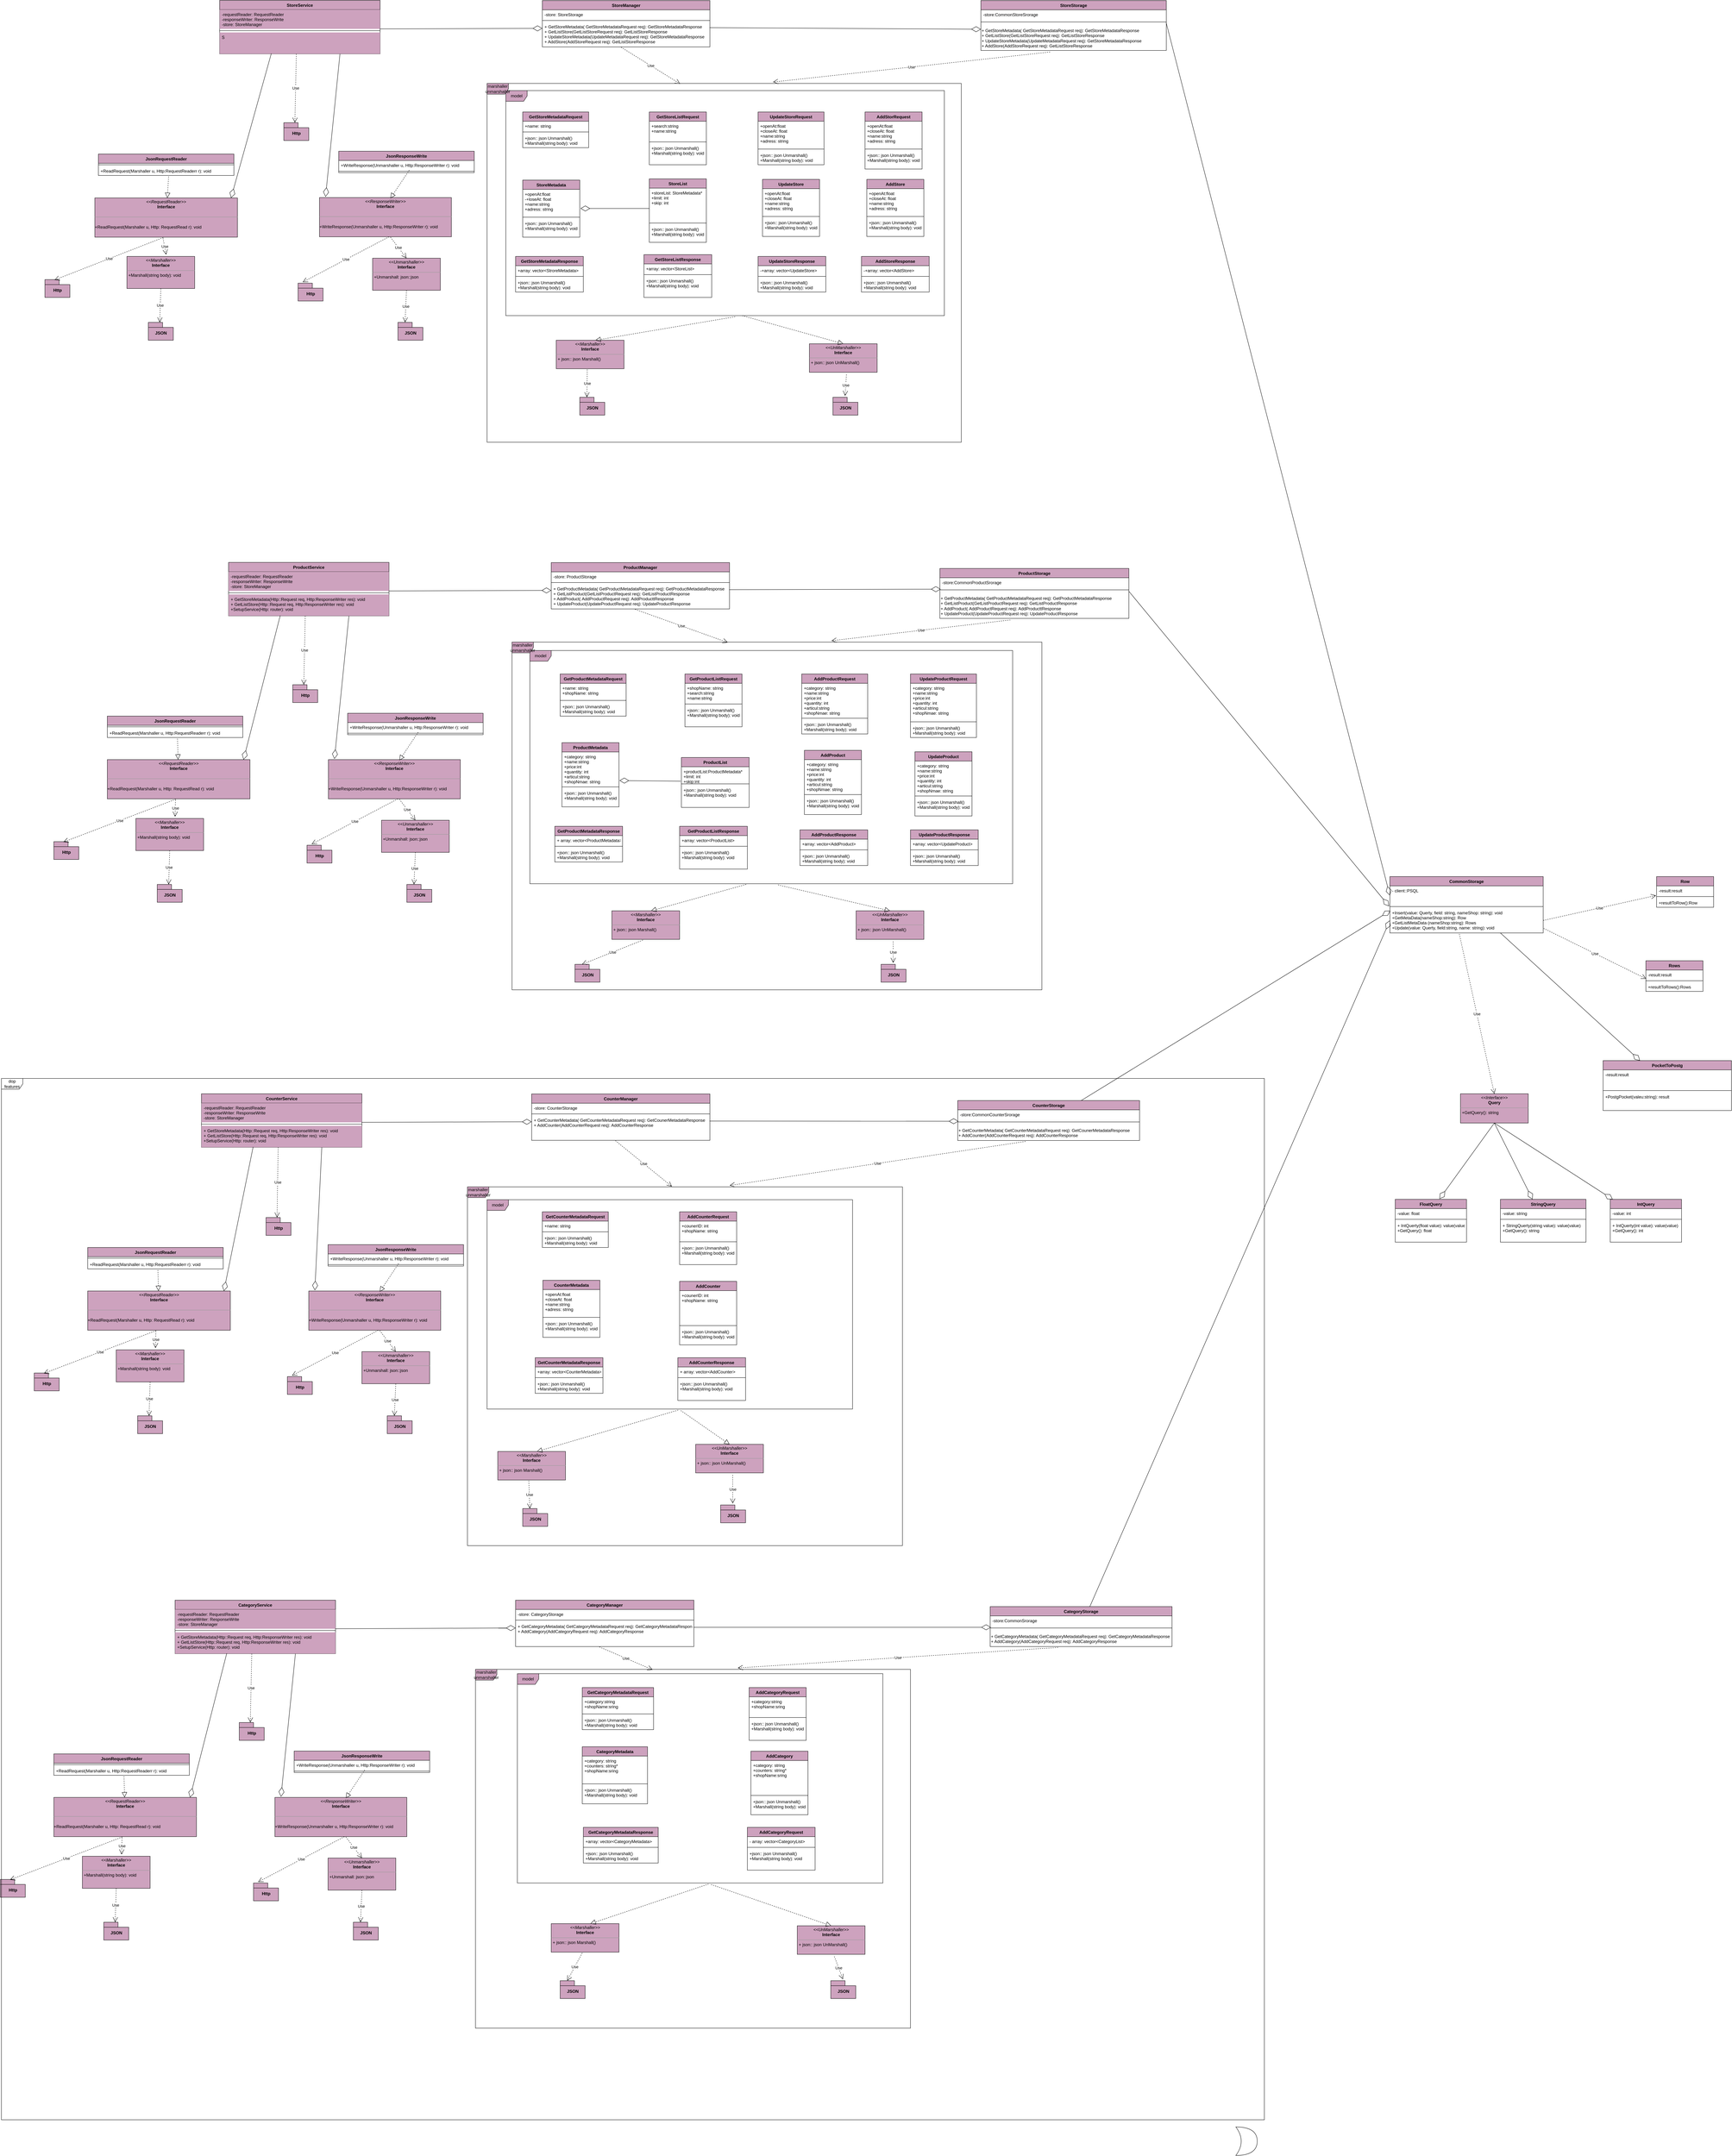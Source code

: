 <mxfile version="12.3.2" type="device" pages="1"><diagram id="R8JSsFLILSjtJ7FqXd4t" name="Page-1"><mxGraphModel dx="2417" dy="816" grid="1" gridSize="10" guides="1" tooltips="1" connect="1" arrows="1" fold="1" page="1" pageScale="1" pageWidth="827" pageHeight="1169" math="0" shadow="0"><root><mxCell id="0"/><mxCell id="1" parent="0"/><mxCell id="sIuS2oSoSICisf6-PUFF-1" value="StoreService" style="swimlane;fontStyle=1;align=center;verticalAlign=top;childLayout=stackLayout;horizontal=1;startSize=26;horizontalStack=0;resizeParent=1;resizeParentMax=0;resizeLast=0;collapsible=1;marginBottom=0;fillColor=#CDA2BE;" parent="1" vertex="1"><mxGeometry x="-190" y="667" width="450" height="150" as="geometry"><mxRectangle x="300" y="620" width="110" height="26" as="alternateBounds"/></mxGeometry></mxCell><mxCell id="sIuS2oSoSICisf6-PUFF-2" value="-requestReader: RequestReader&#10;-responseWriter: ResponseWrite&#10;-store: StoreManager" style="text;strokeColor=none;fillColor=#CDA2BE;align=left;verticalAlign=top;spacingLeft=4;spacingRight=4;overflow=hidden;rotatable=0;points=[[0,0.5],[1,0.5]];portConstraint=eastwest;" parent="sIuS2oSoSICisf6-PUFF-1" vertex="1"><mxGeometry y="26" width="450" height="54" as="geometry"/></mxCell><mxCell id="sIuS2oSoSICisf6-PUFF-3" value="" style="line;strokeWidth=1;fillColor=#CDA2BE;align=left;verticalAlign=middle;spacingTop=-1;spacingLeft=3;spacingRight=3;rotatable=0;labelPosition=right;points=[];portConstraint=eastwest;" parent="sIuS2oSoSICisf6-PUFF-1" vertex="1"><mxGeometry y="80" width="450" height="10" as="geometry"/></mxCell><mxCell id="sIuS2oSoSICisf6-PUFF-18" value="S" style="text;strokeColor=none;fillColor=#CDA2BE;align=left;verticalAlign=top;spacingLeft=4;spacingRight=4;overflow=hidden;rotatable=0;points=[[0,0.5],[1,0.5]];portConstraint=eastwest;" parent="sIuS2oSoSICisf6-PUFF-1" vertex="1"><mxGeometry y="90" width="450" height="60" as="geometry"/></mxCell><mxCell id="sIuS2oSoSICisf6-PUFF-19" value="Http" style="shape=folder;fontStyle=1;spacingTop=10;tabWidth=40;tabHeight=14;tabPosition=left;html=1;fillColor=#CDA2BE;" parent="1" vertex="1"><mxGeometry x="-10" y="1010" width="70" height="50" as="geometry"/></mxCell><mxCell id="sIuS2oSoSICisf6-PUFF-20" value="JsonResponseWrite" style="swimlane;fontStyle=1;align=center;verticalAlign=top;childLayout=stackLayout;horizontal=1;startSize=26;horizontalStack=0;resizeParent=1;resizeParentMax=0;resizeLast=0;collapsible=1;marginBottom=0;fillColor=#CDA2BE;" parent="1" vertex="1"><mxGeometry x="144" y="1090" width="380" height="60" as="geometry"/></mxCell><mxCell id="sIuS2oSoSICisf6-PUFF-23" value="+WriteResponse(Unmarshaller u, Http:ResponseWriter r): void" style="text;strokeColor=none;fillColor=none;align=left;verticalAlign=top;spacingLeft=4;spacingRight=4;overflow=hidden;rotatable=0;points=[[0,0.5],[1,0.5]];portConstraint=eastwest;" parent="sIuS2oSoSICisf6-PUFF-20" vertex="1"><mxGeometry y="26" width="380" height="26" as="geometry"/></mxCell><mxCell id="sIuS2oSoSICisf6-PUFF-22" value="" style="line;strokeWidth=1;fillColor=none;align=left;verticalAlign=middle;spacingTop=-1;spacingLeft=3;spacingRight=3;rotatable=0;labelPosition=right;points=[];portConstraint=eastwest;" parent="sIuS2oSoSICisf6-PUFF-20" vertex="1"><mxGeometry y="52" width="380" height="8" as="geometry"/></mxCell><mxCell id="sIuS2oSoSICisf6-PUFF-24" value="JsonRequestReader" style="swimlane;fontStyle=1;align=center;verticalAlign=top;childLayout=stackLayout;horizontal=1;startSize=26;horizontalStack=0;resizeParent=1;resizeParentMax=0;resizeLast=0;collapsible=1;marginBottom=0;fillColor=#CDA2BE;" parent="1" vertex="1"><mxGeometry x="-530" y="1098" width="380" height="60" as="geometry"/></mxCell><mxCell id="sIuS2oSoSICisf6-PUFF-26" value="" style="line;strokeWidth=1;fillColor=none;align=left;verticalAlign=middle;spacingTop=-1;spacingLeft=3;spacingRight=3;rotatable=0;labelPosition=right;points=[];portConstraint=eastwest;" parent="sIuS2oSoSICisf6-PUFF-24" vertex="1"><mxGeometry y="26" width="380" height="8" as="geometry"/></mxCell><mxCell id="sIuS2oSoSICisf6-PUFF-27" value="+ReadRequest(Marshaller u, Http:RequestReaderr r): void" style="text;strokeColor=none;fillColor=none;align=left;verticalAlign=top;spacingLeft=4;spacingRight=4;overflow=hidden;rotatable=0;points=[[0,0.5],[1,0.5]];portConstraint=eastwest;" parent="sIuS2oSoSICisf6-PUFF-24" vertex="1"><mxGeometry y="34" width="380" height="26" as="geometry"/></mxCell><mxCell id="sIuS2oSoSICisf6-PUFF-30" value="&lt;p style=&quot;margin: 0px ; margin-top: 4px ; text-align: center&quot;&gt;&lt;i&gt;&amp;lt;&amp;lt;ResponseWriter&amp;gt;&amp;gt;&lt;/i&gt;&lt;br&gt;&lt;b&gt;Interface&lt;/b&gt;&lt;/p&gt;&lt;p style=&quot;margin: 0px ; margin-left: 4px&quot;&gt;&lt;br&gt;&lt;/p&gt;&lt;hr size=&quot;1&quot;&gt;&lt;p style=&quot;margin: 0px ; margin-left: 4px&quot;&gt;&lt;br&gt;&lt;/p&gt;+WriteResponse(Unmarshaller u, Http:ResponseWriter r): void" style="verticalAlign=top;align=left;overflow=fill;fontSize=12;fontFamily=Helvetica;html=1;fillColor=#CDA2BE;" parent="1" vertex="1"><mxGeometry x="90" y="1220" width="370" height="110" as="geometry"/></mxCell><mxCell id="sIuS2oSoSICisf6-PUFF-31" value="&lt;p style=&quot;margin: 0px ; margin-top: 4px ; text-align: center&quot;&gt;&lt;i&gt;&amp;lt;&amp;lt;Marshaller&amp;gt;&amp;gt;&lt;/i&gt;&lt;br&gt;&lt;b&gt;Interface&lt;/b&gt;&lt;/p&gt;&lt;hr size=&quot;1&quot;&gt;&lt;p style=&quot;margin: 0px ; margin-left: 4px&quot;&gt;+Marshall(string body): void&lt;/p&gt;&lt;p style=&quot;margin: 0px ; margin-left: 4px&quot;&gt;&lt;br&gt;&lt;/p&gt;" style="verticalAlign=top;align=left;overflow=fill;fontSize=12;fontFamily=Helvetica;html=1;fillColor=#CDA2BE;" parent="1" vertex="1"><mxGeometry x="-450" y="1385" width="190" height="90" as="geometry"/></mxCell><mxCell id="sIuS2oSoSICisf6-PUFF-34" value="Http" style="shape=folder;fontStyle=1;spacingTop=10;tabWidth=40;tabHeight=14;tabPosition=left;html=1;fillColor=#CDA2BE;" parent="1" vertex="1"><mxGeometry x="-680" y="1450" width="70" height="50" as="geometry"/></mxCell><mxCell id="sIuS2oSoSICisf6-PUFF-35" value="&lt;p style=&quot;margin: 0px ; margin-top: 4px ; text-align: center&quot;&gt;&lt;i&gt;&amp;lt;&amp;lt;RequestReader&amp;gt;&amp;gt;&lt;/i&gt;&lt;br&gt;&lt;b&gt;Interface&lt;/b&gt;&lt;/p&gt;&lt;p style=&quot;margin: 0px ; margin-left: 4px&quot;&gt;&lt;br&gt;&lt;/p&gt;&lt;hr size=&quot;1&quot;&gt;&lt;p style=&quot;margin: 0px ; margin-left: 4px&quot;&gt;&lt;br&gt;&lt;/p&gt;+ReadRequest(Marshaller u, Http: RequestRead r): void" style="verticalAlign=top;align=left;overflow=fill;fontSize=12;fontFamily=Helvetica;html=1;fillColor=#CDA2BE;" parent="1" vertex="1"><mxGeometry x="-540" y="1221" width="400" height="110" as="geometry"/></mxCell><mxCell id="sIuS2oSoSICisf6-PUFF-37" value="JSON" style="shape=folder;fontStyle=1;spacingTop=10;tabWidth=40;tabHeight=14;tabPosition=left;html=1;fillColor=#CDA2BE;" parent="1" vertex="1"><mxGeometry x="-390" y="1570" width="70" height="50" as="geometry"/></mxCell><mxCell id="sIuS2oSoSICisf6-PUFF-38" value="Http" style="shape=folder;fontStyle=1;spacingTop=10;tabWidth=40;tabHeight=14;tabPosition=left;html=1;fillColor=#CDA2BE;" parent="1" vertex="1"><mxGeometry x="30" y="1460" width="70" height="50" as="geometry"/></mxCell><mxCell id="sIuS2oSoSICisf6-PUFF-39" value="JSON" style="shape=folder;fontStyle=1;spacingTop=10;tabWidth=40;tabHeight=14;tabPosition=left;html=1;fillColor=#CDA2BE;" parent="1" vertex="1"><mxGeometry x="310" y="1570" width="70" height="50" as="geometry"/></mxCell><mxCell id="sIuS2oSoSICisf6-PUFF-40" value="&lt;p style=&quot;margin: 0px ; margin-top: 4px ; text-align: center&quot;&gt;&lt;i&gt;&amp;lt;&amp;lt;Unmarshaller&amp;gt;&amp;gt;&lt;/i&gt;&lt;br&gt;&lt;b&gt;Interface&lt;/b&gt;&lt;/p&gt;&lt;hr size=&quot;1&quot;&gt;&lt;p style=&quot;margin: 0px ; margin-left: 4px&quot;&gt;+Unmarshall: json::json&lt;/p&gt;&lt;p style=&quot;margin: 0px ; margin-left: 4px&quot;&gt;&lt;br&gt;&lt;/p&gt;" style="verticalAlign=top;align=left;overflow=fill;fontSize=12;fontFamily=Helvetica;html=1;fillColor=#CDA2BE;" parent="1" vertex="1"><mxGeometry x="239" y="1390" width="190" height="90" as="geometry"/></mxCell><mxCell id="sIuS2oSoSICisf6-PUFF-42" value="Use" style="endArrow=open;endSize=12;dashed=1;html=1;exitX=0.478;exitY=1;exitDx=0;exitDy=0;exitPerimeter=0;entryX=0.443;entryY=0;entryDx=0;entryDy=0;entryPerimeter=0;" parent="1" source="sIuS2oSoSICisf6-PUFF-18" target="sIuS2oSoSICisf6-PUFF-19" edge="1"><mxGeometry width="160" relative="1" as="geometry"><mxPoint x="-670" y="1640" as="sourcePoint"/><mxPoint x="-510" y="1640" as="targetPoint"/></mxGeometry></mxCell><mxCell id="sIuS2oSoSICisf6-PUFF-43" value="" style="endArrow=diamondThin;endFill=0;endSize=24;html=1;exitX=0.75;exitY=1;exitDx=0;exitDy=0;entryX=0.046;entryY=-0.018;entryDx=0;entryDy=0;entryPerimeter=0;" parent="1" source="sIuS2oSoSICisf6-PUFF-1" target="sIuS2oSoSICisf6-PUFF-30" edge="1"><mxGeometry width="160" relative="1" as="geometry"><mxPoint x="-670" y="1640" as="sourcePoint"/><mxPoint x="-510" y="1640" as="targetPoint"/></mxGeometry></mxCell><mxCell id="sIuS2oSoSICisf6-PUFF-44" value="" style="endArrow=diamondThin;endFill=0;endSize=24;html=1;entryX=0.955;entryY=0;entryDx=0;entryDy=0;entryPerimeter=0;exitX=0.322;exitY=0.983;exitDx=0;exitDy=0;exitPerimeter=0;" parent="1" source="sIuS2oSoSICisf6-PUFF-18" target="sIuS2oSoSICisf6-PUFF-35" edge="1"><mxGeometry width="160" relative="1" as="geometry"><mxPoint x="-90" y="890" as="sourcePoint"/><mxPoint x="-510" y="1690" as="targetPoint"/></mxGeometry></mxCell><mxCell id="sIuS2oSoSICisf6-PUFF-45" value="" style="endArrow=block;dashed=1;endFill=0;endSize=12;html=1;exitX=0.518;exitY=1.115;exitDx=0;exitDy=0;exitPerimeter=0;" parent="1" source="sIuS2oSoSICisf6-PUFF-27" target="sIuS2oSoSICisf6-PUFF-35" edge="1"><mxGeometry width="160" relative="1" as="geometry"><mxPoint x="-670" y="1640" as="sourcePoint"/><mxPoint x="-510" y="1640" as="targetPoint"/></mxGeometry></mxCell><mxCell id="sIuS2oSoSICisf6-PUFF-46" value="" style="endArrow=block;dashed=1;endFill=0;endSize=12;html=1;exitX=0.521;exitY=1.038;exitDx=0;exitDy=0;exitPerimeter=0;entryX=0.538;entryY=0.018;entryDx=0;entryDy=0;entryPerimeter=0;" parent="1" source="sIuS2oSoSICisf6-PUFF-23" target="sIuS2oSoSICisf6-PUFF-30" edge="1"><mxGeometry width="160" relative="1" as="geometry"><mxPoint x="-670" y="1680" as="sourcePoint"/><mxPoint x="-510" y="1680" as="targetPoint"/></mxGeometry></mxCell><mxCell id="sIuS2oSoSICisf6-PUFF-47" value="Use" style="endArrow=open;endSize=12;dashed=1;html=1;exitX=0.478;exitY=1.027;exitDx=0;exitDy=0;exitPerimeter=0;entryX=0.579;entryY=-0.056;entryDx=0;entryDy=0;entryPerimeter=0;" parent="1" source="sIuS2oSoSICisf6-PUFF-35" target="sIuS2oSoSICisf6-PUFF-31" edge="1"><mxGeometry width="160" relative="1" as="geometry"><mxPoint x="-670" y="1640" as="sourcePoint"/><mxPoint x="-510" y="1640" as="targetPoint"/></mxGeometry></mxCell><mxCell id="sIuS2oSoSICisf6-PUFF-48" value="Use" style="endArrow=open;endSize=12;dashed=1;html=1;exitX=0.48;exitY=1.009;exitDx=0;exitDy=0;exitPerimeter=0;entryX=0.386;entryY=0.02;entryDx=0;entryDy=0;entryPerimeter=0;" parent="1" source="sIuS2oSoSICisf6-PUFF-35" target="sIuS2oSoSICisf6-PUFF-34" edge="1"><mxGeometry width="160" relative="1" as="geometry"><mxPoint x="-670" y="1680" as="sourcePoint"/><mxPoint x="-510" y="1680" as="targetPoint"/></mxGeometry></mxCell><mxCell id="sIuS2oSoSICisf6-PUFF-49" value="Use" style="endArrow=open;endSize=12;dashed=1;html=1;exitX=0.5;exitY=1;exitDx=0;exitDy=0;entryX=0.457;entryY=0;entryDx=0;entryDy=0;entryPerimeter=0;" parent="1" source="sIuS2oSoSICisf6-PUFF-31" target="sIuS2oSoSICisf6-PUFF-37" edge="1"><mxGeometry width="160" relative="1" as="geometry"><mxPoint x="-670" y="1640" as="sourcePoint"/><mxPoint x="-355" y="1560" as="targetPoint"/></mxGeometry></mxCell><mxCell id="sIuS2oSoSICisf6-PUFF-52" value="Use" style="endArrow=open;endSize=12;dashed=1;html=1;exitX=0.538;exitY=1.009;exitDx=0;exitDy=0;exitPerimeter=0;entryX=0.5;entryY=0;entryDx=0;entryDy=0;" parent="1" source="sIuS2oSoSICisf6-PUFF-30" target="sIuS2oSoSICisf6-PUFF-40" edge="1"><mxGeometry width="160" relative="1" as="geometry"><mxPoint x="-670" y="1640" as="sourcePoint"/><mxPoint x="-510" y="1640" as="targetPoint"/></mxGeometry></mxCell><mxCell id="sIuS2oSoSICisf6-PUFF-53" value="Use" style="endArrow=open;endSize=12;dashed=1;html=1;exitX=0.5;exitY=1;exitDx=0;exitDy=0;" parent="1" source="sIuS2oSoSICisf6-PUFF-40" edge="1"><mxGeometry width="160" relative="1" as="geometry"><mxPoint x="-670" y="1680" as="sourcePoint"/><mxPoint x="330" y="1570" as="targetPoint"/></mxGeometry></mxCell><mxCell id="sIuS2oSoSICisf6-PUFF-54" value="Use" style="endArrow=open;endSize=12;dashed=1;html=1;exitX=0.527;exitY=1;exitDx=0;exitDy=0;exitPerimeter=0;entryX=0.186;entryY=-0.06;entryDx=0;entryDy=0;entryPerimeter=0;" parent="1" source="sIuS2oSoSICisf6-PUFF-30" target="sIuS2oSoSICisf6-PUFF-38" edge="1"><mxGeometry width="160" relative="1" as="geometry"><mxPoint x="-670" y="1640" as="sourcePoint"/><mxPoint x="-510" y="1640" as="targetPoint"/></mxGeometry></mxCell><mxCell id="sIuS2oSoSICisf6-PUFF-55" value="StoreManager" style="swimlane;fontStyle=1;align=center;verticalAlign=top;childLayout=stackLayout;horizontal=1;startSize=26;horizontalStack=0;resizeParent=1;resizeParentMax=0;resizeLast=0;collapsible=1;marginBottom=0;fillColor=#CDA2BE;" parent="1" vertex="1"><mxGeometry x="715" y="667.5" width="470" height="130" as="geometry"/></mxCell><mxCell id="sIuS2oSoSICisf6-PUFF-56" value="-store: StoreStorage" style="text;strokeColor=none;fillColor=none;align=left;verticalAlign=top;spacingLeft=4;spacingRight=4;overflow=hidden;rotatable=0;points=[[0,0.5],[1,0.5]];portConstraint=eastwest;" parent="sIuS2oSoSICisf6-PUFF-55" vertex="1"><mxGeometry y="26" width="470" height="26" as="geometry"/></mxCell><mxCell id="sIuS2oSoSICisf6-PUFF-57" value="" style="line;strokeWidth=1;fillColor=none;align=left;verticalAlign=middle;spacingTop=-1;spacingLeft=3;spacingRight=3;rotatable=0;labelPosition=right;points=[];portConstraint=eastwest;" parent="sIuS2oSoSICisf6-PUFF-55" vertex="1"><mxGeometry y="52" width="470" height="8" as="geometry"/></mxCell><mxCell id="sIuS2oSoSICisf6-PUFF-58" value="+ GetStoreMetadata( GetStoreMetadataRequest req): GetStoreMetadataResponse&#10;+ GetListStore(GetListStoreRequest req): GetListStoreResponse&#10;+ UpdateStoreMetadata(UpdateMetadataRequest req): GetStoreMetadataResponse&#10;+ AddStore(AddStoreRequest req): GetListStoreResponse" style="text;strokeColor=none;fillColor=none;align=left;verticalAlign=top;spacingLeft=4;spacingRight=4;overflow=hidden;rotatable=0;points=[[0,0.5],[1,0.5]];portConstraint=eastwest;" parent="sIuS2oSoSICisf6-PUFF-55" vertex="1"><mxGeometry y="60" width="470" height="70" as="geometry"/></mxCell><mxCell id="sIuS2oSoSICisf6-PUFF-59" value="StoreStorage" style="swimlane;fontStyle=1;align=center;verticalAlign=top;childLayout=stackLayout;horizontal=1;startSize=26;horizontalStack=0;resizeParent=1;resizeParentMax=0;resizeLast=0;collapsible=1;marginBottom=0;fillColor=#CDA2BE;" parent="1" vertex="1"><mxGeometry x="1945" y="667.5" width="520" height="140" as="geometry"/></mxCell><mxCell id="sIuS2oSoSICisf6-PUFF-60" value="-store:CommonStoreSrorage" style="text;strokeColor=none;fillColor=none;align=left;verticalAlign=top;spacingLeft=4;spacingRight=4;overflow=hidden;rotatable=0;points=[[0,0.5],[1,0.5]];portConstraint=eastwest;" parent="sIuS2oSoSICisf6-PUFF-59" vertex="1"><mxGeometry y="26" width="520" height="24" as="geometry"/></mxCell><mxCell id="sIuS2oSoSICisf6-PUFF-61" value="" style="line;strokeWidth=1;fillColor=none;align=left;verticalAlign=middle;spacingTop=-1;spacingLeft=3;spacingRight=3;rotatable=0;labelPosition=right;points=[];portConstraint=eastwest;" parent="sIuS2oSoSICisf6-PUFF-59" vertex="1"><mxGeometry y="50" width="520" height="20" as="geometry"/></mxCell><mxCell id="sIuS2oSoSICisf6-PUFF-168" value="+ GetStoreMetadata(&amp;nbsp;GetStoreMetadataRequest req): GetStoreMetadataResponse&lt;br style=&quot;padding: 0px ; margin: 0px&quot;&gt;+ GetListStore(GetListStoreRequest req): GetListStoreResponse&lt;br style=&quot;padding: 0px ; margin: 0px&quot;&gt;+ UpdateStoreMetadata(UpdateMetadataRequest req): GetStoreMetadataResponse&lt;br style=&quot;padding: 0px ; margin: 0px&quot;&gt;+ AddStore(AddStoreRequest req): GetListStoreResponse" style="text;html=1;" parent="sIuS2oSoSICisf6-PUFF-59" vertex="1"><mxGeometry y="70" width="520" height="70" as="geometry"/></mxCell><mxCell id="sIuS2oSoSICisf6-PUFF-63" value="GetStoreMetadataRequest" style="swimlane;fontStyle=1;align=center;verticalAlign=top;childLayout=stackLayout;horizontal=1;startSize=26;horizontalStack=0;resizeParent=1;resizeParentMax=0;resizeLast=0;collapsible=1;marginBottom=0;fillColor=#CDA2BE;" parent="1" vertex="1"><mxGeometry x="660" y="980" width="185" height="100" as="geometry"/></mxCell><mxCell id="sIuS2oSoSICisf6-PUFF-64" value="+name: string&#10;" style="text;strokeColor=none;fillColor=none;align=left;verticalAlign=top;spacingLeft=4;spacingRight=4;overflow=hidden;rotatable=0;points=[[0,0.5],[1,0.5]];portConstraint=eastwest;" parent="sIuS2oSoSICisf6-PUFF-63" vertex="1"><mxGeometry y="26" width="185" height="26" as="geometry"/></mxCell><mxCell id="sIuS2oSoSICisf6-PUFF-65" value="" style="line;strokeWidth=1;fillColor=none;align=left;verticalAlign=middle;spacingTop=-1;spacingLeft=3;spacingRight=3;rotatable=0;labelPosition=right;points=[];portConstraint=eastwest;" parent="sIuS2oSoSICisf6-PUFF-63" vertex="1"><mxGeometry y="52" width="185" height="8" as="geometry"/></mxCell><mxCell id="sIuS2oSoSICisf6-PUFF-66" value="+json:: json Unmarshall()&#10;+Marshall(string body): void" style="text;strokeColor=none;fillColor=none;align=left;verticalAlign=top;spacingLeft=4;spacingRight=4;overflow=hidden;rotatable=0;points=[[0,0.5],[1,0.5]];portConstraint=eastwest;" parent="sIuS2oSoSICisf6-PUFF-63" vertex="1"><mxGeometry y="60" width="185" height="40" as="geometry"/></mxCell><mxCell id="sIuS2oSoSICisf6-PUFF-71" value="StoreMetadata" style="swimlane;fontStyle=1;align=center;verticalAlign=top;childLayout=stackLayout;horizontal=1;startSize=26;horizontalStack=0;resizeParent=1;resizeParentMax=0;resizeLast=0;collapsible=1;marginBottom=0;fillColor=#CDA2BE;" parent="1" vertex="1"><mxGeometry x="660" y="1171" width="160" height="160" as="geometry"/></mxCell><mxCell id="sIuS2oSoSICisf6-PUFF-72" value="+openAt:float&#10;-+loseAt: float&#10;+name:string&#10;+adress: string" style="text;strokeColor=none;fillColor=none;align=left;verticalAlign=top;spacingLeft=4;spacingRight=4;overflow=hidden;rotatable=0;points=[[0,0.5],[1,0.5]];portConstraint=eastwest;" parent="sIuS2oSoSICisf6-PUFF-71" vertex="1"><mxGeometry y="26" width="160" height="74" as="geometry"/></mxCell><mxCell id="sIuS2oSoSICisf6-PUFF-73" value="" style="line;strokeWidth=1;fillColor=none;align=left;verticalAlign=middle;spacingTop=-1;spacingLeft=3;spacingRight=3;rotatable=0;labelPosition=right;points=[];portConstraint=eastwest;" parent="sIuS2oSoSICisf6-PUFF-71" vertex="1"><mxGeometry y="100" width="160" height="8" as="geometry"/></mxCell><mxCell id="sIuS2oSoSICisf6-PUFF-74" value="+json:: json Unmarshall()&#10;+Marshall(string body): void" style="text;strokeColor=none;fillColor=none;align=left;verticalAlign=top;spacingLeft=4;spacingRight=4;overflow=hidden;rotatable=0;points=[[0,0.5],[1,0.5]];portConstraint=eastwest;" parent="sIuS2oSoSICisf6-PUFF-71" vertex="1"><mxGeometry y="108" width="160" height="52" as="geometry"/></mxCell><mxCell id="sIuS2oSoSICisf6-PUFF-75" value="GetStoreMetadataResponse" style="swimlane;fontStyle=1;align=center;verticalAlign=top;childLayout=stackLayout;horizontal=1;startSize=26;horizontalStack=0;resizeParent=1;resizeParentMax=0;resizeLast=0;collapsible=1;marginBottom=0;fillColor=#CDA2BE;" parent="1" vertex="1"><mxGeometry x="640" y="1385" width="190" height="100" as="geometry"/></mxCell><mxCell id="sIuS2oSoSICisf6-PUFF-76" value="+array: vector&lt;StroreMetadata&gt;" style="text;strokeColor=none;fillColor=none;align=left;verticalAlign=top;spacingLeft=4;spacingRight=4;overflow=hidden;rotatable=0;points=[[0,0.5],[1,0.5]];portConstraint=eastwest;" parent="sIuS2oSoSICisf6-PUFF-75" vertex="1"><mxGeometry y="26" width="190" height="26" as="geometry"/></mxCell><mxCell id="sIuS2oSoSICisf6-PUFF-77" value="" style="line;strokeWidth=1;fillColor=none;align=left;verticalAlign=middle;spacingTop=-1;spacingLeft=3;spacingRight=3;rotatable=0;labelPosition=right;points=[];portConstraint=eastwest;" parent="sIuS2oSoSICisf6-PUFF-75" vertex="1"><mxGeometry y="52" width="190" height="8" as="geometry"/></mxCell><mxCell id="sIuS2oSoSICisf6-PUFF-78" value="+json:: json Unmarshall()&#10;+Marshall(string body): void" style="text;strokeColor=none;fillColor=none;align=left;verticalAlign=top;spacingLeft=4;spacingRight=4;overflow=hidden;rotatable=0;points=[[0,0.5],[1,0.5]];portConstraint=eastwest;" parent="sIuS2oSoSICisf6-PUFF-75" vertex="1"><mxGeometry y="60" width="190" height="40" as="geometry"/></mxCell><mxCell id="sIuS2oSoSICisf6-PUFF-87" value="&lt;p style=&quot;margin: 0px ; margin-top: 4px ; text-align: center&quot;&gt;&lt;i&gt;&amp;lt;&amp;lt;Marshaller&amp;gt;&amp;gt;&lt;/i&gt;&lt;br&gt;&lt;b&gt;Interface&lt;/b&gt;&lt;/p&gt;&lt;hr size=&quot;1&quot;&gt;&lt;p style=&quot;margin: 0px ; margin-left: 4px&quot;&gt;+ json:: json Marshall()&lt;/p&gt;" style="verticalAlign=top;align=left;overflow=fill;fontSize=12;fontFamily=Helvetica;html=1;fillColor=#CDA2BE;" parent="1" vertex="1"><mxGeometry x="754" y="1620" width="190" height="80" as="geometry"/></mxCell><mxCell id="sIuS2oSoSICisf6-PUFF-88" value="&lt;p style=&quot;margin: 0px ; margin-top: 4px ; text-align: center&quot;&gt;&lt;i&gt;&amp;lt;&amp;lt;UnMarshaller&amp;gt;&amp;gt;&lt;/i&gt;&lt;br&gt;&lt;b&gt;Interface&lt;/b&gt;&lt;/p&gt;&lt;hr size=&quot;1&quot;&gt;&lt;p style=&quot;margin: 0px ; margin-left: 4px&quot;&gt;+ json:: json UnMarshall()&lt;br&gt;&lt;/p&gt;" style="verticalAlign=top;align=left;overflow=fill;fontSize=12;fontFamily=Helvetica;html=1;fillColor=#CDA2BE;" parent="1" vertex="1"><mxGeometry x="1464" y="1630" width="190" height="80" as="geometry"/></mxCell><mxCell id="sIuS2oSoSICisf6-PUFF-89" value="JSON" style="shape=folder;fontStyle=1;spacingTop=10;tabWidth=40;tabHeight=14;tabPosition=left;html=1;fillColor=#CDA2BE;" parent="1" vertex="1"><mxGeometry x="1530" y="1780" width="70" height="50" as="geometry"/></mxCell><mxCell id="sIuS2oSoSICisf6-PUFF-90" value="JSON" style="shape=folder;fontStyle=1;spacingTop=10;tabWidth=40;tabHeight=14;tabPosition=left;html=1;fillColor=#CDA2BE;" parent="1" vertex="1"><mxGeometry x="820" y="1780" width="70" height="50" as="geometry"/></mxCell><mxCell id="sIuS2oSoSICisf6-PUFF-91" value="" style="endArrow=diamondThin;endFill=0;endSize=24;html=1;exitX=0.998;exitY=1;exitDx=0;exitDy=0;exitPerimeter=0;entryX=0;entryY=0.257;entryDx=0;entryDy=0;entryPerimeter=0;" parent="1" source="sIuS2oSoSICisf6-PUFF-2" target="sIuS2oSoSICisf6-PUFF-58" edge="1"><mxGeometry width="160" relative="1" as="geometry"><mxPoint x="230" y="817" as="sourcePoint"/><mxPoint x="-160" y="1900" as="targetPoint"/></mxGeometry></mxCell><mxCell id="sIuS2oSoSICisf6-PUFF-92" value="" style="endArrow=diamondThin;endFill=0;endSize=24;html=1;exitX=0.998;exitY=0.229;exitDx=0;exitDy=0;exitPerimeter=0;" parent="1" source="sIuS2oSoSICisf6-PUFF-58" edge="1"><mxGeometry width="160" relative="1" as="geometry"><mxPoint x="234.1" y="830" as="sourcePoint"/><mxPoint x="1945" y="748" as="targetPoint"/></mxGeometry></mxCell><mxCell id="sIuS2oSoSICisf6-PUFF-93" value="model" style="shape=umlFrame;whiteSpace=wrap;html=1;fillColor=#CDA2BE;" parent="1" vertex="1"><mxGeometry x="612.5" y="920" width="1230" height="631" as="geometry"/></mxCell><mxCell id="sIuS2oSoSICisf6-PUFF-94" value="marshaller&lt;br&gt;unmarshaller" style="shape=umlFrame;whiteSpace=wrap;html=1;fillColor=#CDA2BE;" parent="1" vertex="1"><mxGeometry x="560" y="900" width="1330" height="1006" as="geometry"/></mxCell><mxCell id="sIuS2oSoSICisf6-PUFF-95" value="Use" style="endArrow=open;endSize=12;dashed=1;html=1;exitX=0.47;exitY=1.014;exitDx=0;exitDy=0;exitPerimeter=0;entryX=0.407;entryY=0.001;entryDx=0;entryDy=0;entryPerimeter=0;" parent="1" source="sIuS2oSoSICisf6-PUFF-58" target="sIuS2oSoSICisf6-PUFF-94" edge="1"><mxGeometry width="160" relative="1" as="geometry"><mxPoint x="745" y="910.5" as="sourcePoint"/><mxPoint x="905" y="910.5" as="targetPoint"/></mxGeometry></mxCell><mxCell id="sIuS2oSoSICisf6-PUFF-97" value="Use" style="endArrow=open;endSize=12;dashed=1;html=1;exitX=0.373;exitY=1.062;exitDx=0;exitDy=0;exitPerimeter=0;entryX=0.603;entryY=-0.004;entryDx=0;entryDy=0;entryPerimeter=0;" parent="1" source="sIuS2oSoSICisf6-PUFF-168" target="sIuS2oSoSICisf6-PUFF-94" edge="1"><mxGeometry width="160" relative="1" as="geometry"><mxPoint x="1474" y="790.3" as="sourcePoint"/><mxPoint x="920.02" y="960.94" as="targetPoint"/></mxGeometry></mxCell><mxCell id="sIuS2oSoSICisf6-PUFF-99" value="Use" style="endArrow=open;endSize=12;dashed=1;html=1;exitX=0.458;exitY=1.025;exitDx=0;exitDy=0;exitPerimeter=0;entryX=0;entryY=0;entryDx=20;entryDy=0;entryPerimeter=0;" parent="1" source="sIuS2oSoSICisf6-PUFF-87" target="sIuS2oSoSICisf6-PUFF-90" edge="1"><mxGeometry width="160" relative="1" as="geometry"><mxPoint x="240" y="1930" as="sourcePoint"/><mxPoint x="400" y="1930" as="targetPoint"/></mxGeometry></mxCell><mxCell id="sIuS2oSoSICisf6-PUFF-100" value="Use" style="endArrow=open;endSize=12;dashed=1;html=1;exitX=0.547;exitY=1.075;exitDx=0;exitDy=0;exitPerimeter=0;entryX=0.486;entryY=-0.08;entryDx=0;entryDy=0;entryPerimeter=0;" parent="1" source="sIuS2oSoSICisf6-PUFF-88" target="sIuS2oSoSICisf6-PUFF-89" edge="1"><mxGeometry width="160" relative="1" as="geometry"><mxPoint x="240" y="1970" as="sourcePoint"/><mxPoint x="400" y="1970" as="targetPoint"/></mxGeometry></mxCell><mxCell id="sIuS2oSoSICisf6-PUFF-101" value="" style="endArrow=block;dashed=1;endFill=0;endSize=12;html=1;exitX=0.523;exitY=1.005;exitDx=0;exitDy=0;exitPerimeter=0;entryX=0.579;entryY=0;entryDx=0;entryDy=0;entryPerimeter=0;" parent="1" source="sIuS2oSoSICisf6-PUFF-93" target="sIuS2oSoSICisf6-PUFF-87" edge="1"><mxGeometry width="160" relative="1" as="geometry"><mxPoint x="240" y="1930" as="sourcePoint"/><mxPoint x="400" y="1930" as="targetPoint"/></mxGeometry></mxCell><mxCell id="sIuS2oSoSICisf6-PUFF-102" value="" style="endArrow=block;dashed=1;endFill=0;endSize=12;html=1;exitX=0.539;exitY=1;exitDx=0;exitDy=0;exitPerimeter=0;entryX=0.5;entryY=0;entryDx=0;entryDy=0;" parent="1" source="sIuS2oSoSICisf6-PUFF-93" target="sIuS2oSoSICisf6-PUFF-88" edge="1"><mxGeometry width="160" relative="1" as="geometry"><mxPoint x="240" y="1970" as="sourcePoint"/><mxPoint x="400" y="1970" as="targetPoint"/></mxGeometry></mxCell><mxCell id="sIuS2oSoSICisf6-PUFF-147" value="GetStoreListRequest" style="swimlane;fontStyle=1;align=center;verticalAlign=top;childLayout=stackLayout;horizontal=1;startSize=26;horizontalStack=0;resizeParent=1;resizeParentMax=0;resizeLast=0;collapsible=1;marginBottom=0;fillColor=#CDA2BE;" parent="1" vertex="1"><mxGeometry x="1015" y="980" width="160" height="148" as="geometry"/></mxCell><mxCell id="sIuS2oSoSICisf6-PUFF-148" value="+search:string&#10;+name:string" style="text;strokeColor=none;fillColor=none;align=left;verticalAlign=top;spacingLeft=4;spacingRight=4;overflow=hidden;rotatable=0;points=[[0,0.5],[1,0.5]];portConstraint=eastwest;" parent="sIuS2oSoSICisf6-PUFF-147" vertex="1"><mxGeometry y="26" width="160" height="54" as="geometry"/></mxCell><mxCell id="sIuS2oSoSICisf6-PUFF-149" value="" style="line;strokeWidth=1;fillColor=none;align=left;verticalAlign=middle;spacingTop=-1;spacingLeft=3;spacingRight=3;rotatable=0;labelPosition=right;points=[];portConstraint=eastwest;" parent="sIuS2oSoSICisf6-PUFF-147" vertex="1"><mxGeometry y="80" width="160" height="8" as="geometry"/></mxCell><mxCell id="sIuS2oSoSICisf6-PUFF-150" value="+json:: json Unmarshall()&#10;+Marshall(string body): void" style="text;strokeColor=none;fillColor=none;align=left;verticalAlign=top;spacingLeft=4;spacingRight=4;overflow=hidden;rotatable=0;points=[[0,0.5],[1,0.5]];portConstraint=eastwest;" parent="sIuS2oSoSICisf6-PUFF-147" vertex="1"><mxGeometry y="88" width="160" height="60" as="geometry"/></mxCell><mxCell id="sIuS2oSoSICisf6-PUFF-151" value="StoreList" style="swimlane;fontStyle=1;align=center;verticalAlign=top;childLayout=stackLayout;horizontal=1;startSize=26;horizontalStack=0;resizeParent=1;resizeParentMax=0;resizeLast=0;collapsible=1;marginBottom=0;fillColor=#CDA2BE;" parent="1" vertex="1"><mxGeometry x="1015" y="1167.5" width="160" height="178" as="geometry"/></mxCell><mxCell id="sIuS2oSoSICisf6-PUFF-152" value="+storeList: StoreMetadata*&#10;+limit: int&#10;+skip: int&#10;" style="text;strokeColor=none;fillColor=none;align=left;verticalAlign=top;spacingLeft=4;spacingRight=4;overflow=hidden;rotatable=0;points=[[0,0.5],[1,0.5]];portConstraint=eastwest;" parent="sIuS2oSoSICisf6-PUFF-151" vertex="1"><mxGeometry y="26" width="160" height="94" as="geometry"/></mxCell><mxCell id="sIuS2oSoSICisf6-PUFF-153" value="" style="line;strokeWidth=1;fillColor=none;align=left;verticalAlign=middle;spacingTop=-1;spacingLeft=3;spacingRight=3;rotatable=0;labelPosition=right;points=[];portConstraint=eastwest;" parent="sIuS2oSoSICisf6-PUFF-151" vertex="1"><mxGeometry y="120" width="160" height="8" as="geometry"/></mxCell><mxCell id="sIuS2oSoSICisf6-PUFF-154" value="+json:: json Unmarshall()&#10;+Marshall(string body): void" style="text;strokeColor=none;fillColor=none;align=left;verticalAlign=top;spacingLeft=4;spacingRight=4;overflow=hidden;rotatable=0;points=[[0,0.5],[1,0.5]];portConstraint=eastwest;" parent="sIuS2oSoSICisf6-PUFF-151" vertex="1"><mxGeometry y="128" width="160" height="50" as="geometry"/></mxCell><mxCell id="sIuS2oSoSICisf6-PUFF-155" value="GetStoreListResponse" style="swimlane;fontStyle=1;align=center;verticalAlign=top;childLayout=stackLayout;horizontal=1;startSize=26;horizontalStack=0;resizeParent=1;resizeParentMax=0;resizeLast=0;collapsible=1;marginBottom=0;fillColor=#CDA2BE;" parent="1" vertex="1"><mxGeometry x="1000" y="1380" width="190" height="120" as="geometry"/></mxCell><mxCell id="sIuS2oSoSICisf6-PUFF-156" value="+array: vector&lt;StoreList&gt;" style="text;strokeColor=none;fillColor=none;align=left;verticalAlign=top;spacingLeft=4;spacingRight=4;overflow=hidden;rotatable=0;points=[[0,0.5],[1,0.5]];portConstraint=eastwest;" parent="sIuS2oSoSICisf6-PUFF-155" vertex="1"><mxGeometry y="26" width="190" height="26" as="geometry"/></mxCell><mxCell id="sIuS2oSoSICisf6-PUFF-157" value="" style="line;strokeWidth=1;fillColor=none;align=left;verticalAlign=middle;spacingTop=-1;spacingLeft=3;spacingRight=3;rotatable=0;labelPosition=right;points=[];portConstraint=eastwest;" parent="sIuS2oSoSICisf6-PUFF-155" vertex="1"><mxGeometry y="52" width="190" height="8" as="geometry"/></mxCell><mxCell id="sIuS2oSoSICisf6-PUFF-158" value="+json:: json Unmarshall()&#10;+Marshall(string body): void" style="text;strokeColor=none;fillColor=none;align=left;verticalAlign=top;spacingLeft=4;spacingRight=4;overflow=hidden;rotatable=0;points=[[0,0.5],[1,0.5]];portConstraint=eastwest;" parent="sIuS2oSoSICisf6-PUFF-155" vertex="1"><mxGeometry y="60" width="190" height="60" as="geometry"/></mxCell><mxCell id="sIuS2oSoSICisf6-PUFF-193" value="ProductService" style="swimlane;fontStyle=1;align=center;verticalAlign=top;childLayout=stackLayout;horizontal=1;startSize=26;horizontalStack=0;resizeParent=1;resizeParentMax=0;resizeLast=0;collapsible=1;marginBottom=0;fillColor=#CDA2BE;" parent="1" vertex="1"><mxGeometry x="-165" y="2243" width="450" height="150" as="geometry"><mxRectangle x="300" y="620" width="110" height="26" as="alternateBounds"/></mxGeometry></mxCell><mxCell id="sIuS2oSoSICisf6-PUFF-194" value="-requestReader: RequestReader&#10;-responseWriter: ResponseWrite&#10;-store: StoreManager" style="text;strokeColor=none;fillColor=#CDA2BE;align=left;verticalAlign=top;spacingLeft=4;spacingRight=4;overflow=hidden;rotatable=0;points=[[0,0.5],[1,0.5]];portConstraint=eastwest;" parent="sIuS2oSoSICisf6-PUFF-193" vertex="1"><mxGeometry y="26" width="450" height="54" as="geometry"/></mxCell><mxCell id="sIuS2oSoSICisf6-PUFF-195" value="" style="line;strokeWidth=1;fillColor=#CDA2BE;align=left;verticalAlign=middle;spacingTop=-1;spacingLeft=3;spacingRight=3;rotatable=0;labelPosition=right;points=[];portConstraint=eastwest;" parent="sIuS2oSoSICisf6-PUFF-193" vertex="1"><mxGeometry y="80" width="450" height="10" as="geometry"/></mxCell><mxCell id="sIuS2oSoSICisf6-PUFF-196" value="+ GetStoreMetadata(Http::Request req, Http:ResponseWriter res): void&#10;+ GetListStore(Http::Request req, Http:ResponseWriter res): void&#10;+SetupService(Http: router): void" style="text;strokeColor=none;fillColor=#CDA2BE;align=left;verticalAlign=top;spacingLeft=4;spacingRight=4;overflow=hidden;rotatable=0;points=[[0,0.5],[1,0.5]];portConstraint=eastwest;" parent="sIuS2oSoSICisf6-PUFF-193" vertex="1"><mxGeometry y="90" width="450" height="60" as="geometry"/></mxCell><mxCell id="sIuS2oSoSICisf6-PUFF-197" value="Http" style="shape=folder;fontStyle=1;spacingTop=10;tabWidth=40;tabHeight=14;tabPosition=left;html=1;fillColor=#CDA2BE;" parent="1" vertex="1"><mxGeometry x="15" y="2586" width="70" height="50" as="geometry"/></mxCell><mxCell id="sIuS2oSoSICisf6-PUFF-198" value="JsonResponseWrite" style="swimlane;fontStyle=1;align=center;verticalAlign=top;childLayout=stackLayout;horizontal=1;startSize=26;horizontalStack=0;resizeParent=1;resizeParentMax=0;resizeLast=0;collapsible=1;marginBottom=0;fillColor=#CDA2BE;" parent="1" vertex="1"><mxGeometry x="169" y="2666" width="380" height="60" as="geometry"/></mxCell><mxCell id="sIuS2oSoSICisf6-PUFF-199" value="+WriteResponse(Unmarshaller u, Http:ResponseWriter r): void" style="text;strokeColor=none;fillColor=none;align=left;verticalAlign=top;spacingLeft=4;spacingRight=4;overflow=hidden;rotatable=0;points=[[0,0.5],[1,0.5]];portConstraint=eastwest;" parent="sIuS2oSoSICisf6-PUFF-198" vertex="1"><mxGeometry y="26" width="380" height="26" as="geometry"/></mxCell><mxCell id="sIuS2oSoSICisf6-PUFF-200" value="" style="line;strokeWidth=1;fillColor=none;align=left;verticalAlign=middle;spacingTop=-1;spacingLeft=3;spacingRight=3;rotatable=0;labelPosition=right;points=[];portConstraint=eastwest;" parent="sIuS2oSoSICisf6-PUFF-198" vertex="1"><mxGeometry y="52" width="380" height="8" as="geometry"/></mxCell><mxCell id="sIuS2oSoSICisf6-PUFF-201" value="JsonRequestReader" style="swimlane;fontStyle=1;align=center;verticalAlign=top;childLayout=stackLayout;horizontal=1;startSize=26;horizontalStack=0;resizeParent=1;resizeParentMax=0;resizeLast=0;collapsible=1;marginBottom=0;fillColor=#CDA2BE;" parent="1" vertex="1"><mxGeometry x="-505" y="2674" width="380" height="60" as="geometry"/></mxCell><mxCell id="sIuS2oSoSICisf6-PUFF-202" value="" style="line;strokeWidth=1;fillColor=none;align=left;verticalAlign=middle;spacingTop=-1;spacingLeft=3;spacingRight=3;rotatable=0;labelPosition=right;points=[];portConstraint=eastwest;" parent="sIuS2oSoSICisf6-PUFF-201" vertex="1"><mxGeometry y="26" width="380" height="8" as="geometry"/></mxCell><mxCell id="sIuS2oSoSICisf6-PUFF-203" value="+ReadRequest(Marshaller u, Http:RequestReaderr r): void" style="text;strokeColor=none;fillColor=none;align=left;verticalAlign=top;spacingLeft=4;spacingRight=4;overflow=hidden;rotatable=0;points=[[0,0.5],[1,0.5]];portConstraint=eastwest;" parent="sIuS2oSoSICisf6-PUFF-201" vertex="1"><mxGeometry y="34" width="380" height="26" as="geometry"/></mxCell><mxCell id="sIuS2oSoSICisf6-PUFF-204" value="&lt;p style=&quot;margin: 0px ; margin-top: 4px ; text-align: center&quot;&gt;&lt;i&gt;&amp;lt;&amp;lt;ResponseWriter&amp;gt;&amp;gt;&lt;/i&gt;&lt;br&gt;&lt;b&gt;Interface&lt;/b&gt;&lt;/p&gt;&lt;p style=&quot;margin: 0px ; margin-left: 4px&quot;&gt;&lt;br&gt;&lt;/p&gt;&lt;hr size=&quot;1&quot;&gt;&lt;p style=&quot;margin: 0px ; margin-left: 4px&quot;&gt;&lt;br&gt;&lt;/p&gt;+WriteResponse(Unmarshaller u, Http:ResponseWriter r): void" style="verticalAlign=top;align=left;overflow=fill;fontSize=12;fontFamily=Helvetica;html=1;fillColor=#CDA2BE;" parent="1" vertex="1"><mxGeometry x="115" y="2796" width="370" height="110" as="geometry"/></mxCell><mxCell id="sIuS2oSoSICisf6-PUFF-205" value="&lt;p style=&quot;margin: 0px ; margin-top: 4px ; text-align: center&quot;&gt;&lt;i&gt;&amp;lt;&amp;lt;Marshaller&amp;gt;&amp;gt;&lt;/i&gt;&lt;br&gt;&lt;b&gt;Interface&lt;/b&gt;&lt;/p&gt;&lt;hr size=&quot;1&quot;&gt;&lt;p style=&quot;margin: 0px ; margin-left: 4px&quot;&gt;+Marshall(string body): void&lt;/p&gt;&lt;p style=&quot;margin: 0px ; margin-left: 4px&quot;&gt;&lt;br&gt;&lt;/p&gt;" style="verticalAlign=top;align=left;overflow=fill;fontSize=12;fontFamily=Helvetica;html=1;fillColor=#CDA2BE;" parent="1" vertex="1"><mxGeometry x="-425" y="2961" width="190" height="90" as="geometry"/></mxCell><mxCell id="sIuS2oSoSICisf6-PUFF-206" value="Http" style="shape=folder;fontStyle=1;spacingTop=10;tabWidth=40;tabHeight=14;tabPosition=left;html=1;fillColor=#CDA2BE;" parent="1" vertex="1"><mxGeometry x="-655" y="3026" width="70" height="50" as="geometry"/></mxCell><mxCell id="sIuS2oSoSICisf6-PUFF-207" value="&lt;p style=&quot;margin: 0px ; margin-top: 4px ; text-align: center&quot;&gt;&lt;i&gt;&amp;lt;&amp;lt;RequestReader&amp;gt;&amp;gt;&lt;/i&gt;&lt;br&gt;&lt;b&gt;Interface&lt;/b&gt;&lt;/p&gt;&lt;p style=&quot;margin: 0px ; margin-left: 4px&quot;&gt;&lt;br&gt;&lt;/p&gt;&lt;hr size=&quot;1&quot;&gt;&lt;p style=&quot;margin: 0px ; margin-left: 4px&quot;&gt;&lt;br&gt;&lt;/p&gt;+ReadRequest(Marshaller u, Http: RequestRead r): void" style="verticalAlign=top;align=left;overflow=fill;fontSize=12;fontFamily=Helvetica;html=1;fillColor=#CDA2BE;" parent="1" vertex="1"><mxGeometry x="-505" y="2796" width="400" height="110" as="geometry"/></mxCell><mxCell id="sIuS2oSoSICisf6-PUFF-208" value="JSON" style="shape=folder;fontStyle=1;spacingTop=10;tabWidth=40;tabHeight=14;tabPosition=left;html=1;fillColor=#CDA2BE;" parent="1" vertex="1"><mxGeometry x="-365" y="3146" width="70" height="50" as="geometry"/></mxCell><mxCell id="sIuS2oSoSICisf6-PUFF-209" value="Http" style="shape=folder;fontStyle=1;spacingTop=10;tabWidth=40;tabHeight=14;tabPosition=left;html=1;fillColor=#CDA2BE;" parent="1" vertex="1"><mxGeometry x="55" y="3036" width="70" height="50" as="geometry"/></mxCell><mxCell id="sIuS2oSoSICisf6-PUFF-210" value="JSON" style="shape=folder;fontStyle=1;spacingTop=10;tabWidth=40;tabHeight=14;tabPosition=left;html=1;fillColor=#CDA2BE;" parent="1" vertex="1"><mxGeometry x="335" y="3146" width="70" height="50" as="geometry"/></mxCell><mxCell id="sIuS2oSoSICisf6-PUFF-211" value="&lt;p style=&quot;margin: 0px ; margin-top: 4px ; text-align: center&quot;&gt;&lt;i&gt;&amp;lt;&amp;lt;Unmarshaller&amp;gt;&amp;gt;&lt;/i&gt;&lt;br&gt;&lt;b&gt;Interface&lt;/b&gt;&lt;/p&gt;&lt;hr size=&quot;1&quot;&gt;&lt;p style=&quot;margin: 0px ; margin-left: 4px&quot;&gt;+Unmarshall: json::json&lt;/p&gt;&lt;p style=&quot;margin: 0px ; margin-left: 4px&quot;&gt;&lt;br&gt;&lt;/p&gt;" style="verticalAlign=top;align=left;overflow=fill;fontSize=12;fontFamily=Helvetica;html=1;fillColor=#CDA2BE;" parent="1" vertex="1"><mxGeometry x="264" y="2966" width="190" height="90" as="geometry"/></mxCell><mxCell id="sIuS2oSoSICisf6-PUFF-212" value="Use" style="endArrow=open;endSize=12;dashed=1;html=1;exitX=0.478;exitY=1;exitDx=0;exitDy=0;exitPerimeter=0;entryX=0.443;entryY=0;entryDx=0;entryDy=0;entryPerimeter=0;" parent="1" source="sIuS2oSoSICisf6-PUFF-196" target="sIuS2oSoSICisf6-PUFF-197" edge="1"><mxGeometry width="160" relative="1" as="geometry"><mxPoint x="-645" y="3216" as="sourcePoint"/><mxPoint x="-485" y="3216" as="targetPoint"/></mxGeometry></mxCell><mxCell id="sIuS2oSoSICisf6-PUFF-213" value="" style="endArrow=diamondThin;endFill=0;endSize=24;html=1;exitX=0.75;exitY=1;exitDx=0;exitDy=0;entryX=0.046;entryY=-0.018;entryDx=0;entryDy=0;entryPerimeter=0;" parent="1" source="sIuS2oSoSICisf6-PUFF-193" target="sIuS2oSoSICisf6-PUFF-204" edge="1"><mxGeometry width="160" relative="1" as="geometry"><mxPoint x="-645" y="3216" as="sourcePoint"/><mxPoint x="-485" y="3216" as="targetPoint"/></mxGeometry></mxCell><mxCell id="sIuS2oSoSICisf6-PUFF-214" value="" style="endArrow=diamondThin;endFill=0;endSize=24;html=1;entryX=0.955;entryY=0;entryDx=0;entryDy=0;entryPerimeter=0;exitX=0.322;exitY=0.983;exitDx=0;exitDy=0;exitPerimeter=0;" parent="1" source="sIuS2oSoSICisf6-PUFF-196" target="sIuS2oSoSICisf6-PUFF-207" edge="1"><mxGeometry width="160" relative="1" as="geometry"><mxPoint x="-65" y="2466" as="sourcePoint"/><mxPoint x="-485" y="3266" as="targetPoint"/></mxGeometry></mxCell><mxCell id="sIuS2oSoSICisf6-PUFF-215" value="" style="endArrow=block;dashed=1;endFill=0;endSize=12;html=1;exitX=0.518;exitY=1.115;exitDx=0;exitDy=0;exitPerimeter=0;" parent="1" source="sIuS2oSoSICisf6-PUFF-203" target="sIuS2oSoSICisf6-PUFF-207" edge="1"><mxGeometry width="160" relative="1" as="geometry"><mxPoint x="-645" y="3216" as="sourcePoint"/><mxPoint x="-485" y="3216" as="targetPoint"/></mxGeometry></mxCell><mxCell id="sIuS2oSoSICisf6-PUFF-216" value="" style="endArrow=block;dashed=1;endFill=0;endSize=12;html=1;exitX=0.521;exitY=1.038;exitDx=0;exitDy=0;exitPerimeter=0;entryX=0.538;entryY=0.018;entryDx=0;entryDy=0;entryPerimeter=0;" parent="1" source="sIuS2oSoSICisf6-PUFF-199" target="sIuS2oSoSICisf6-PUFF-204" edge="1"><mxGeometry width="160" relative="1" as="geometry"><mxPoint x="-645" y="3256" as="sourcePoint"/><mxPoint x="-485" y="3256" as="targetPoint"/></mxGeometry></mxCell><mxCell id="sIuS2oSoSICisf6-PUFF-217" value="Use" style="endArrow=open;endSize=12;dashed=1;html=1;exitX=0.478;exitY=1.027;exitDx=0;exitDy=0;exitPerimeter=0;entryX=0.579;entryY=-0.056;entryDx=0;entryDy=0;entryPerimeter=0;" parent="1" source="sIuS2oSoSICisf6-PUFF-207" target="sIuS2oSoSICisf6-PUFF-205" edge="1"><mxGeometry width="160" relative="1" as="geometry"><mxPoint x="-645" y="3216" as="sourcePoint"/><mxPoint x="-485" y="3216" as="targetPoint"/></mxGeometry></mxCell><mxCell id="sIuS2oSoSICisf6-PUFF-218" value="Use" style="endArrow=open;endSize=12;dashed=1;html=1;exitX=0.48;exitY=1.009;exitDx=0;exitDy=0;exitPerimeter=0;entryX=0.386;entryY=0.02;entryDx=0;entryDy=0;entryPerimeter=0;" parent="1" source="sIuS2oSoSICisf6-PUFF-207" target="sIuS2oSoSICisf6-PUFF-206" edge="1"><mxGeometry width="160" relative="1" as="geometry"><mxPoint x="-645" y="3256" as="sourcePoint"/><mxPoint x="-485" y="3256" as="targetPoint"/></mxGeometry></mxCell><mxCell id="sIuS2oSoSICisf6-PUFF-219" value="Use" style="endArrow=open;endSize=12;dashed=1;html=1;exitX=0.5;exitY=1;exitDx=0;exitDy=0;entryX=0.457;entryY=0;entryDx=0;entryDy=0;entryPerimeter=0;" parent="1" source="sIuS2oSoSICisf6-PUFF-205" target="sIuS2oSoSICisf6-PUFF-208" edge="1"><mxGeometry width="160" relative="1" as="geometry"><mxPoint x="-645" y="3216" as="sourcePoint"/><mxPoint x="-330" y="3136" as="targetPoint"/></mxGeometry></mxCell><mxCell id="sIuS2oSoSICisf6-PUFF-220" value="Use" style="endArrow=open;endSize=12;dashed=1;html=1;exitX=0.538;exitY=1.009;exitDx=0;exitDy=0;exitPerimeter=0;entryX=0.5;entryY=0;entryDx=0;entryDy=0;" parent="1" source="sIuS2oSoSICisf6-PUFF-204" target="sIuS2oSoSICisf6-PUFF-211" edge="1"><mxGeometry width="160" relative="1" as="geometry"><mxPoint x="-645" y="3216" as="sourcePoint"/><mxPoint x="-485" y="3216" as="targetPoint"/></mxGeometry></mxCell><mxCell id="sIuS2oSoSICisf6-PUFF-221" value="Use" style="endArrow=open;endSize=12;dashed=1;html=1;exitX=0.5;exitY=1;exitDx=0;exitDy=0;" parent="1" source="sIuS2oSoSICisf6-PUFF-211" edge="1"><mxGeometry width="160" relative="1" as="geometry"><mxPoint x="-645" y="3256" as="sourcePoint"/><mxPoint x="355" y="3146" as="targetPoint"/></mxGeometry></mxCell><mxCell id="sIuS2oSoSICisf6-PUFF-222" value="Use" style="endArrow=open;endSize=12;dashed=1;html=1;exitX=0.527;exitY=1;exitDx=0;exitDy=0;exitPerimeter=0;entryX=0.186;entryY=-0.06;entryDx=0;entryDy=0;entryPerimeter=0;" parent="1" source="sIuS2oSoSICisf6-PUFF-204" target="sIuS2oSoSICisf6-PUFF-209" edge="1"><mxGeometry width="160" relative="1" as="geometry"><mxPoint x="-645" y="3216" as="sourcePoint"/><mxPoint x="-485" y="3216" as="targetPoint"/></mxGeometry></mxCell><mxCell id="sIuS2oSoSICisf6-PUFF-223" value="ProductManager" style="swimlane;fontStyle=1;align=center;verticalAlign=top;childLayout=stackLayout;horizontal=1;startSize=26;horizontalStack=0;resizeParent=1;resizeParentMax=0;resizeLast=0;collapsible=1;marginBottom=0;fillColor=#CDA2BE;" parent="1" vertex="1"><mxGeometry x="740" y="2243.5" width="500" height="130" as="geometry"/></mxCell><mxCell id="sIuS2oSoSICisf6-PUFF-224" value="-store: ProductStorage" style="text;strokeColor=none;fillColor=none;align=left;verticalAlign=top;spacingLeft=4;spacingRight=4;overflow=hidden;rotatable=0;points=[[0,0.5],[1,0.5]];portConstraint=eastwest;" parent="sIuS2oSoSICisf6-PUFF-223" vertex="1"><mxGeometry y="26" width="500" height="26" as="geometry"/></mxCell><mxCell id="sIuS2oSoSICisf6-PUFF-225" value="" style="line;strokeWidth=1;fillColor=none;align=left;verticalAlign=middle;spacingTop=-1;spacingLeft=3;spacingRight=3;rotatable=0;labelPosition=right;points=[];portConstraint=eastwest;" parent="sIuS2oSoSICisf6-PUFF-223" vertex="1"><mxGeometry y="52" width="500" height="8" as="geometry"/></mxCell><mxCell id="sIuS2oSoSICisf6-PUFF-226" value="+ GetProductMetadata( GetProductMetadataRequest req): GetProductMetadataResponse&#10;+ GetListProduct(GetListProductRequest req): GetListProductResponse&#10;+ AddProduct( AddProductRequest req): AddProducttResponse&#10;+ UpdateProduct(UpdateProductRequest req): UpdateProductResponse" style="text;strokeColor=none;fillColor=none;align=left;verticalAlign=top;spacingLeft=4;spacingRight=4;overflow=hidden;rotatable=0;points=[[0,0.5],[1,0.5]];portConstraint=eastwest;" parent="sIuS2oSoSICisf6-PUFF-223" vertex="1"><mxGeometry y="60" width="500" height="70" as="geometry"/></mxCell><mxCell id="sIuS2oSoSICisf6-PUFF-227" value="ProductStorage" style="swimlane;fontStyle=1;align=center;verticalAlign=top;childLayout=stackLayout;horizontal=1;startSize=26;horizontalStack=0;resizeParent=1;resizeParentMax=0;resizeLast=0;collapsible=1;marginBottom=0;fillColor=#CDA2BE;" parent="1" vertex="1"><mxGeometry x="1830" y="2260" width="530" height="140" as="geometry"/></mxCell><mxCell id="sIuS2oSoSICisf6-PUFF-228" value="-store:CommonProductSrorage" style="text;strokeColor=none;fillColor=none;align=left;verticalAlign=top;spacingLeft=4;spacingRight=4;overflow=hidden;rotatable=0;points=[[0,0.5],[1,0.5]];portConstraint=eastwest;" parent="sIuS2oSoSICisf6-PUFF-227" vertex="1"><mxGeometry y="26" width="530" height="24" as="geometry"/></mxCell><mxCell id="sIuS2oSoSICisf6-PUFF-229" value="" style="line;strokeWidth=1;fillColor=none;align=left;verticalAlign=middle;spacingTop=-1;spacingLeft=3;spacingRight=3;rotatable=0;labelPosition=right;points=[];portConstraint=eastwest;" parent="sIuS2oSoSICisf6-PUFF-227" vertex="1"><mxGeometry y="50" width="530" height="20" as="geometry"/></mxCell><mxCell id="sIuS2oSoSICisf6-PUFF-230" value="+ GetProductMetadata(&amp;nbsp;GetProductMetadataRequest req): GetProductMetadataResponse&lt;br style=&quot;padding: 0px ; margin: 0px&quot;&gt;+ GetListProduct(GetListProductRequest req): GetListProductResponse&lt;br style=&quot;padding: 0px ; margin: 0px&quot;&gt;+ AddProduct(&amp;nbsp;AddProductRequest req): AddProducttResponse&lt;br style=&quot;padding: 0px ; margin: 0px&quot;&gt;+ UpdateProduct(UpdateProductRequest req): UpdateProductResponse" style="text;html=1;" parent="sIuS2oSoSICisf6-PUFF-227" vertex="1"><mxGeometry y="70" width="530" height="70" as="geometry"/></mxCell><mxCell id="sIuS2oSoSICisf6-PUFF-231" value="GetProductMetadataRequest" style="swimlane;fontStyle=1;align=center;verticalAlign=top;childLayout=stackLayout;horizontal=1;startSize=26;horizontalStack=0;resizeParent=1;resizeParentMax=0;resizeLast=0;collapsible=1;marginBottom=0;fillColor=#CDA2BE;" parent="1" vertex="1"><mxGeometry x="765" y="2556" width="185" height="118" as="geometry"/></mxCell><mxCell id="sIuS2oSoSICisf6-PUFF-232" value="+name: string&#10;+shopName: string&#10;" style="text;strokeColor=none;fillColor=none;align=left;verticalAlign=top;spacingLeft=4;spacingRight=4;overflow=hidden;rotatable=0;points=[[0,0.5],[1,0.5]];portConstraint=eastwest;" parent="sIuS2oSoSICisf6-PUFF-231" vertex="1"><mxGeometry y="26" width="185" height="44" as="geometry"/></mxCell><mxCell id="sIuS2oSoSICisf6-PUFF-233" value="" style="line;strokeWidth=1;fillColor=none;align=left;verticalAlign=middle;spacingTop=-1;spacingLeft=3;spacingRight=3;rotatable=0;labelPosition=right;points=[];portConstraint=eastwest;" parent="sIuS2oSoSICisf6-PUFF-231" vertex="1"><mxGeometry y="70" width="185" height="8" as="geometry"/></mxCell><mxCell id="sIuS2oSoSICisf6-PUFF-234" value="+json:: json Unmarshall()&#10;+Marshall(string body): void" style="text;strokeColor=none;fillColor=none;align=left;verticalAlign=top;spacingLeft=4;spacingRight=4;overflow=hidden;rotatable=0;points=[[0,0.5],[1,0.5]];portConstraint=eastwest;" parent="sIuS2oSoSICisf6-PUFF-231" vertex="1"><mxGeometry y="78" width="185" height="40" as="geometry"/></mxCell><mxCell id="sIuS2oSoSICisf6-PUFF-235" value="ProductMetadata" style="swimlane;fontStyle=1;align=center;verticalAlign=top;childLayout=stackLayout;horizontal=1;startSize=26;horizontalStack=0;resizeParent=1;resizeParentMax=0;resizeLast=0;collapsible=1;marginBottom=0;fillColor=#CDA2BE;" parent="1" vertex="1"><mxGeometry x="770" y="2748.5" width="160" height="180" as="geometry"/></mxCell><mxCell id="sIuS2oSoSICisf6-PUFF-236" value="+category: string&#10;+name:string&#10;+price:int&#10;+quantity: int&#10;+articul:string&#10;+shopNmae: string" style="text;strokeColor=none;fillColor=none;align=left;verticalAlign=top;spacingLeft=4;spacingRight=4;overflow=hidden;rotatable=0;points=[[0,0.5],[1,0.5]];portConstraint=eastwest;" parent="sIuS2oSoSICisf6-PUFF-235" vertex="1"><mxGeometry y="26" width="160" height="94" as="geometry"/></mxCell><mxCell id="sIuS2oSoSICisf6-PUFF-237" value="" style="line;strokeWidth=1;fillColor=none;align=left;verticalAlign=middle;spacingTop=-1;spacingLeft=3;spacingRight=3;rotatable=0;labelPosition=right;points=[];portConstraint=eastwest;" parent="sIuS2oSoSICisf6-PUFF-235" vertex="1"><mxGeometry y="120" width="160" height="8" as="geometry"/></mxCell><mxCell id="sIuS2oSoSICisf6-PUFF-238" value="+json:: json Unmarshall()&#10;+Marshall(string body): void" style="text;strokeColor=none;fillColor=none;align=left;verticalAlign=top;spacingLeft=4;spacingRight=4;overflow=hidden;rotatable=0;points=[[0,0.5],[1,0.5]];portConstraint=eastwest;" parent="sIuS2oSoSICisf6-PUFF-235" vertex="1"><mxGeometry y="128" width="160" height="52" as="geometry"/></mxCell><mxCell id="sIuS2oSoSICisf6-PUFF-239" value="GetProductMetadataResponse" style="swimlane;fontStyle=1;align=center;verticalAlign=top;childLayout=stackLayout;horizontal=1;startSize=26;horizontalStack=0;resizeParent=1;resizeParentMax=0;resizeLast=0;collapsible=1;marginBottom=0;fillColor=#CDA2BE;" parent="1" vertex="1"><mxGeometry x="750" y="2983" width="190" height="100" as="geometry"/></mxCell><mxCell id="sIuS2oSoSICisf6-PUFF-240" value="+ array: vector&lt;ProductMetadata&gt;" style="text;strokeColor=none;fillColor=none;align=left;verticalAlign=top;spacingLeft=4;spacingRight=4;overflow=hidden;rotatable=0;points=[[0,0.5],[1,0.5]];portConstraint=eastwest;" parent="sIuS2oSoSICisf6-PUFF-239" vertex="1"><mxGeometry y="26" width="190" height="26" as="geometry"/></mxCell><mxCell id="sIuS2oSoSICisf6-PUFF-241" value="" style="line;strokeWidth=1;fillColor=none;align=left;verticalAlign=middle;spacingTop=-1;spacingLeft=3;spacingRight=3;rotatable=0;labelPosition=right;points=[];portConstraint=eastwest;" parent="sIuS2oSoSICisf6-PUFF-239" vertex="1"><mxGeometry y="52" width="190" height="8" as="geometry"/></mxCell><mxCell id="sIuS2oSoSICisf6-PUFF-242" value="+json:: json Unmarshall()&#10;+Marshall(string body): void" style="text;strokeColor=none;fillColor=none;align=left;verticalAlign=top;spacingLeft=4;spacingRight=4;overflow=hidden;rotatable=0;points=[[0,0.5],[1,0.5]];portConstraint=eastwest;" parent="sIuS2oSoSICisf6-PUFF-239" vertex="1"><mxGeometry y="60" width="190" height="40" as="geometry"/></mxCell><mxCell id="sIuS2oSoSICisf6-PUFF-243" value="&lt;p style=&quot;margin: 0px ; margin-top: 4px ; text-align: center&quot;&gt;&lt;i&gt;&amp;lt;&amp;lt;Marshaller&amp;gt;&amp;gt;&lt;/i&gt;&lt;br&gt;&lt;b&gt;Interface&lt;/b&gt;&lt;/p&gt;&lt;hr size=&quot;1&quot;&gt;&lt;p style=&quot;margin: 0px ; margin-left: 4px&quot;&gt;+ json:: json Marshall()&lt;/p&gt;" style="verticalAlign=top;align=left;overflow=fill;fontSize=12;fontFamily=Helvetica;html=1;fillColor=#CDA2BE;" parent="1" vertex="1"><mxGeometry x="910" y="3220" width="190" height="80" as="geometry"/></mxCell><mxCell id="sIuS2oSoSICisf6-PUFF-244" value="&lt;p style=&quot;margin: 0px ; margin-top: 4px ; text-align: center&quot;&gt;&lt;i&gt;&amp;lt;&amp;lt;UnMarshaller&amp;gt;&amp;gt;&lt;/i&gt;&lt;br&gt;&lt;b&gt;Interface&lt;/b&gt;&lt;/p&gt;&lt;hr size=&quot;1&quot;&gt;&lt;p style=&quot;margin: 0px ; margin-left: 4px&quot;&gt;+ json:: json UnMarshall()&lt;br&gt;&lt;/p&gt;" style="verticalAlign=top;align=left;overflow=fill;fontSize=12;fontFamily=Helvetica;html=1;fillColor=#CDA2BE;" parent="1" vertex="1"><mxGeometry x="1595" y="3220" width="190" height="80" as="geometry"/></mxCell><mxCell id="sIuS2oSoSICisf6-PUFF-245" value="JSON" style="shape=folder;fontStyle=1;spacingTop=10;tabWidth=40;tabHeight=14;tabPosition=left;html=1;fillColor=#CDA2BE;" parent="1" vertex="1"><mxGeometry x="1665" y="3370" width="70" height="50" as="geometry"/></mxCell><mxCell id="sIuS2oSoSICisf6-PUFF-246" value="JSON" style="shape=folder;fontStyle=1;spacingTop=10;tabWidth=40;tabHeight=14;tabPosition=left;html=1;fillColor=#CDA2BE;" parent="1" vertex="1"><mxGeometry x="806.5" y="3370" width="70" height="50" as="geometry"/></mxCell><mxCell id="sIuS2oSoSICisf6-PUFF-247" value="" style="endArrow=diamondThin;endFill=0;endSize=24;html=1;exitX=0.998;exitY=1;exitDx=0;exitDy=0;exitPerimeter=0;entryX=0;entryY=0.257;entryDx=0;entryDy=0;entryPerimeter=0;" parent="1" source="sIuS2oSoSICisf6-PUFF-194" target="sIuS2oSoSICisf6-PUFF-226" edge="1"><mxGeometry width="160" relative="1" as="geometry"><mxPoint x="255" y="2393" as="sourcePoint"/><mxPoint x="-135" y="3476" as="targetPoint"/></mxGeometry></mxCell><mxCell id="sIuS2oSoSICisf6-PUFF-248" value="" style="endArrow=diamondThin;endFill=0;endSize=24;html=1;exitX=0.998;exitY=0.229;exitDx=0;exitDy=0;exitPerimeter=0;entryX=0.004;entryY=0.4;entryDx=0;entryDy=0;entryPerimeter=0;" parent="1" source="sIuS2oSoSICisf6-PUFF-226" target="sIuS2oSoSICisf6-PUFF-229" edge="1"><mxGeometry width="160" relative="1" as="geometry"><mxPoint x="259.1" y="2406" as="sourcePoint"/><mxPoint x="1295" y="2328.45" as="targetPoint"/></mxGeometry></mxCell><mxCell id="sIuS2oSoSICisf6-PUFF-249" value="model" style="shape=umlFrame;whiteSpace=wrap;html=1;fillColor=#CDA2BE;" parent="1" vertex="1"><mxGeometry x="680" y="2490" width="1354" height="654" as="geometry"/></mxCell><mxCell id="sIuS2oSoSICisf6-PUFF-250" value="marshaller&lt;br&gt;unmarshaller" style="shape=umlFrame;whiteSpace=wrap;html=1;fillColor=#CDA2BE;" parent="1" vertex="1"><mxGeometry x="630" y="2466.5" width="1486" height="975" as="geometry"/></mxCell><mxCell id="sIuS2oSoSICisf6-PUFF-251" value="Use" style="endArrow=open;endSize=12;dashed=1;html=1;exitX=0.47;exitY=1.014;exitDx=0;exitDy=0;exitPerimeter=0;entryX=0.407;entryY=0.001;entryDx=0;entryDy=0;entryPerimeter=0;" parent="1" source="sIuS2oSoSICisf6-PUFF-226" target="sIuS2oSoSICisf6-PUFF-250" edge="1"><mxGeometry width="160" relative="1" as="geometry"><mxPoint x="770" y="2486.5" as="sourcePoint"/><mxPoint x="930" y="2486.5" as="targetPoint"/></mxGeometry></mxCell><mxCell id="sIuS2oSoSICisf6-PUFF-252" value="Use" style="endArrow=open;endSize=12;dashed=1;html=1;exitX=0.373;exitY=1.062;exitDx=0;exitDy=0;exitPerimeter=0;entryX=0.603;entryY=-0.004;entryDx=0;entryDy=0;entryPerimeter=0;" parent="1" source="sIuS2oSoSICisf6-PUFF-230" target="sIuS2oSoSICisf6-PUFF-250" edge="1"><mxGeometry width="160" relative="1" as="geometry"><mxPoint x="1499" y="2366.3" as="sourcePoint"/><mxPoint x="945.02" y="2536.94" as="targetPoint"/></mxGeometry></mxCell><mxCell id="sIuS2oSoSICisf6-PUFF-253" value="Use" style="endArrow=open;endSize=12;dashed=1;html=1;exitX=0.458;exitY=1.025;exitDx=0;exitDy=0;exitPerimeter=0;entryX=0;entryY=0;entryDx=20;entryDy=0;entryPerimeter=0;" parent="1" source="sIuS2oSoSICisf6-PUFF-243" target="sIuS2oSoSICisf6-PUFF-246" edge="1"><mxGeometry width="160" relative="1" as="geometry"><mxPoint x="265" y="3506" as="sourcePoint"/><mxPoint x="425" y="3506" as="targetPoint"/></mxGeometry></mxCell><mxCell id="sIuS2oSoSICisf6-PUFF-254" value="Use" style="endArrow=open;endSize=12;dashed=1;html=1;exitX=0.547;exitY=1.075;exitDx=0;exitDy=0;exitPerimeter=0;entryX=0.486;entryY=-0.08;entryDx=0;entryDy=0;entryPerimeter=0;" parent="1" source="sIuS2oSoSICisf6-PUFF-244" target="sIuS2oSoSICisf6-PUFF-245" edge="1"><mxGeometry width="160" relative="1" as="geometry"><mxPoint x="265" y="3546" as="sourcePoint"/><mxPoint x="425" y="3546" as="targetPoint"/></mxGeometry></mxCell><mxCell id="sIuS2oSoSICisf6-PUFF-255" value="" style="endArrow=block;dashed=1;endFill=0;endSize=12;html=1;entryX=0.579;entryY=0;entryDx=0;entryDy=0;entryPerimeter=0;exitX=0.448;exitY=1.003;exitDx=0;exitDy=0;exitPerimeter=0;" parent="1" target="sIuS2oSoSICisf6-PUFF-243" edge="1" source="sIuS2oSoSICisf6-PUFF-249"><mxGeometry width="160" relative="1" as="geometry"><mxPoint x="1333" y="3173" as="sourcePoint"/><mxPoint x="425" y="3506" as="targetPoint"/></mxGeometry></mxCell><mxCell id="sIuS2oSoSICisf6-PUFF-256" value="" style="endArrow=block;dashed=1;endFill=0;endSize=12;html=1;entryX=0.5;entryY=0;entryDx=0;entryDy=0;exitX=0.514;exitY=1.005;exitDx=0;exitDy=0;exitPerimeter=0;" parent="1" target="sIuS2oSoSICisf6-PUFF-244" edge="1" source="sIuS2oSoSICisf6-PUFF-249"><mxGeometry width="160" relative="1" as="geometry"><mxPoint x="1380" y="3170" as="sourcePoint"/><mxPoint x="425" y="3546" as="targetPoint"/></mxGeometry></mxCell><mxCell id="sIuS2oSoSICisf6-PUFF-257" value="CommonStorage" style="swimlane;fontStyle=1;align=center;verticalAlign=top;childLayout=stackLayout;horizontal=1;startSize=26;horizontalStack=0;resizeParent=1;resizeParentMax=0;resizeLast=0;collapsible=1;marginBottom=0;fillColor=#CDA2BE;" parent="1" vertex="1"><mxGeometry x="3092" y="3124" width="430" height="158" as="geometry"/></mxCell><mxCell id="sIuS2oSoSICisf6-PUFF-258" value="- client::PSQL" style="text;strokeColor=none;fillColor=none;align=left;verticalAlign=top;spacingLeft=4;spacingRight=4;overflow=hidden;rotatable=0;points=[[0,0.5],[1,0.5]];portConstraint=eastwest;" parent="sIuS2oSoSICisf6-PUFF-257" vertex="1"><mxGeometry y="26" width="430" height="54" as="geometry"/></mxCell><mxCell id="sIuS2oSoSICisf6-PUFF-259" value="" style="line;strokeWidth=1;fillColor=none;align=left;verticalAlign=middle;spacingTop=-1;spacingLeft=3;spacingRight=3;rotatable=0;labelPosition=right;points=[];portConstraint=eastwest;" parent="sIuS2oSoSICisf6-PUFF-257" vertex="1"><mxGeometry y="80" width="430" height="8" as="geometry"/></mxCell><mxCell id="sIuS2oSoSICisf6-PUFF-260" value="+Insert(value: Querty, field: string, nameShop: string): void&#10;+GetMetaData(nameShop:string): Row&#10;+GetListMetaData (nameShop:string): Rows&#10;+Update(value: Querty, field:string, name: string): void" style="text;strokeColor=none;fillColor=none;align=left;verticalAlign=top;spacingLeft=4;spacingRight=4;overflow=hidden;rotatable=0;points=[[0,0.5],[1,0.5]];portConstraint=eastwest;" parent="sIuS2oSoSICisf6-PUFF-257" vertex="1"><mxGeometry y="88" width="430" height="70" as="geometry"/></mxCell><mxCell id="sIuS2oSoSICisf6-PUFF-261" value="&lt;p style=&quot;margin: 0px ; margin-top: 4px ; text-align: center&quot;&gt;&lt;i&gt;&amp;lt;&amp;lt;Interface&amp;gt;&amp;gt;&lt;/i&gt;&lt;br&gt;&lt;b&gt;Query&lt;/b&gt;&lt;/p&gt;&lt;hr size=&quot;1&quot;&gt;&lt;p style=&quot;margin: 0px ; margin-left: 4px&quot;&gt;+GetQuery(): string&lt;br&gt;&lt;/p&gt;" style="verticalAlign=top;align=left;overflow=fill;fontSize=12;fontFamily=Helvetica;html=1;fillColor=#CDA2BE;" parent="1" vertex="1"><mxGeometry x="3290" y="3733" width="190" height="82" as="geometry"/></mxCell><mxCell id="sIuS2oSoSICisf6-PUFF-262" value="FloatQuery" style="swimlane;fontStyle=1;align=center;verticalAlign=top;childLayout=stackLayout;horizontal=1;startSize=26;horizontalStack=0;resizeParent=1;resizeParentMax=0;resizeLast=0;collapsible=1;marginBottom=0;fillColor=#CDA2BE;" parent="1" vertex="1"><mxGeometry x="3107" y="4029" width="200" height="120" as="geometry"/></mxCell><mxCell id="sIuS2oSoSICisf6-PUFF-263" value="-value: float" style="text;strokeColor=none;fillColor=none;align=left;verticalAlign=top;spacingLeft=4;spacingRight=4;overflow=hidden;rotatable=0;points=[[0,0.5],[1,0.5]];portConstraint=eastwest;" parent="sIuS2oSoSICisf6-PUFF-262" vertex="1"><mxGeometry y="26" width="200" height="26" as="geometry"/></mxCell><mxCell id="sIuS2oSoSICisf6-PUFF-264" value="" style="line;strokeWidth=1;fillColor=none;align=left;verticalAlign=middle;spacingTop=-1;spacingLeft=3;spacingRight=3;rotatable=0;labelPosition=right;points=[];portConstraint=eastwest;" parent="sIuS2oSoSICisf6-PUFF-262" vertex="1"><mxGeometry y="52" width="200" height="8" as="geometry"/></mxCell><mxCell id="sIuS2oSoSICisf6-PUFF-265" value="+ IntQuerty(float value): value(value)&#10;+GetQuery(): float" style="text;strokeColor=none;fillColor=none;align=left;verticalAlign=top;spacingLeft=4;spacingRight=4;overflow=hidden;rotatable=0;points=[[0,0.5],[1,0.5]];portConstraint=eastwest;" parent="sIuS2oSoSICisf6-PUFF-262" vertex="1"><mxGeometry y="60" width="200" height="60" as="geometry"/></mxCell><mxCell id="sIuS2oSoSICisf6-PUFF-266" value="StringQuery" style="swimlane;fontStyle=1;align=center;verticalAlign=top;childLayout=stackLayout;horizontal=1;startSize=26;horizontalStack=0;resizeParent=1;resizeParentMax=0;resizeLast=0;collapsible=1;marginBottom=0;fillColor=#CDA2BE;" parent="1" vertex="1"><mxGeometry x="3402" y="4029" width="240" height="120" as="geometry"/></mxCell><mxCell id="sIuS2oSoSICisf6-PUFF-267" value="-value: string" style="text;strokeColor=none;fillColor=none;align=left;verticalAlign=top;spacingLeft=4;spacingRight=4;overflow=hidden;rotatable=0;points=[[0,0.5],[1,0.5]];portConstraint=eastwest;" parent="sIuS2oSoSICisf6-PUFF-266" vertex="1"><mxGeometry y="26" width="240" height="26" as="geometry"/></mxCell><mxCell id="sIuS2oSoSICisf6-PUFF-268" value="" style="line;strokeWidth=1;fillColor=none;align=left;verticalAlign=middle;spacingTop=-1;spacingLeft=3;spacingRight=3;rotatable=0;labelPosition=right;points=[];portConstraint=eastwest;" parent="sIuS2oSoSICisf6-PUFF-266" vertex="1"><mxGeometry y="52" width="240" height="8" as="geometry"/></mxCell><mxCell id="sIuS2oSoSICisf6-PUFF-269" value="+ StringQuerty(string value): value(value)&#10;+GetQuery(): string" style="text;strokeColor=none;fillColor=none;align=left;verticalAlign=top;spacingLeft=4;spacingRight=4;overflow=hidden;rotatable=0;points=[[0,0.5],[1,0.5]];portConstraint=eastwest;" parent="sIuS2oSoSICisf6-PUFF-266" vertex="1"><mxGeometry y="60" width="240" height="60" as="geometry"/></mxCell><mxCell id="sIuS2oSoSICisf6-PUFF-270" value="Use" style="endArrow=open;endSize=12;dashed=1;html=1;entryX=0.5;entryY=0;entryDx=0;entryDy=0;exitX=0.453;exitY=1.043;exitDx=0;exitDy=0;exitPerimeter=0;" parent="1" source="sIuS2oSoSICisf6-PUFF-260" target="sIuS2oSoSICisf6-PUFF-261" edge="1"><mxGeometry width="160" relative="1" as="geometry"><mxPoint x="1756.55" y="2367.7" as="sourcePoint"/><mxPoint x="2145" y="2768.5" as="targetPoint"/></mxGeometry></mxCell><mxCell id="sIuS2oSoSICisf6-PUFF-273" value="" style="endArrow=diamondThin;endFill=0;endSize=24;html=1;exitX=1;exitY=0.701;exitDx=0;exitDy=0;entryX=-0.005;entryY=1.056;entryDx=0;entryDy=0;entryPerimeter=0;exitPerimeter=0;" parent="1" source="sIuS2oSoSICisf6-PUFF-229" target="sIuS2oSoSICisf6-PUFF-258" edge="1"><mxGeometry width="160" relative="1" as="geometry"><mxPoint x="1808.57" y="2329.85" as="sourcePoint"/><mxPoint x="1842" y="2396" as="targetPoint"/></mxGeometry></mxCell><mxCell id="sIuS2oSoSICisf6-PUFF-274" value="PocketToPostg" style="swimlane;fontStyle=1;align=center;verticalAlign=top;childLayout=stackLayout;horizontal=1;startSize=26;horizontalStack=0;resizeParent=1;resizeParentMax=0;resizeLast=0;collapsible=1;marginBottom=0;fillColor=#CDA2BE;" parent="1" vertex="1"><mxGeometry x="3690" y="3640" width="360" height="140" as="geometry"/></mxCell><mxCell id="sIuS2oSoSICisf6-PUFF-275" value="-result:result" style="text;strokeColor=none;fillColor=none;align=left;verticalAlign=top;spacingLeft=4;spacingRight=4;overflow=hidden;rotatable=0;points=[[0,0.5],[1,0.5]];portConstraint=eastwest;" parent="sIuS2oSoSICisf6-PUFF-274" vertex="1"><mxGeometry y="26" width="360" height="54" as="geometry"/></mxCell><mxCell id="sIuS2oSoSICisf6-PUFF-276" value="" style="line;strokeWidth=1;fillColor=none;align=left;verticalAlign=middle;spacingTop=-1;spacingLeft=3;spacingRight=3;rotatable=0;labelPosition=right;points=[];portConstraint=eastwest;" parent="sIuS2oSoSICisf6-PUFF-274" vertex="1"><mxGeometry y="80" width="360" height="8" as="geometry"/></mxCell><mxCell id="sIuS2oSoSICisf6-PUFF-277" value="+PostgPocket(valeu:string): result" style="text;strokeColor=none;fillColor=none;align=left;verticalAlign=top;spacingLeft=4;spacingRight=4;overflow=hidden;rotatable=0;points=[[0,0.5],[1,0.5]];portConstraint=eastwest;" parent="sIuS2oSoSICisf6-PUFF-274" vertex="1"><mxGeometry y="88" width="360" height="52" as="geometry"/></mxCell><mxCell id="sIuS2oSoSICisf6-PUFF-278" value="GetProductListRequest" style="swimlane;fontStyle=1;align=center;verticalAlign=top;childLayout=stackLayout;horizontal=1;startSize=26;horizontalStack=0;resizeParent=1;resizeParentMax=0;resizeLast=0;collapsible=1;marginBottom=0;fillColor=#CDA2BE;" parent="1" vertex="1"><mxGeometry x="1115" y="2556" width="160" height="148" as="geometry"/></mxCell><mxCell id="sIuS2oSoSICisf6-PUFF-279" value="+shopName: string&#10;+search:string&#10;+name:string" style="text;strokeColor=none;fillColor=none;align=left;verticalAlign=top;spacingLeft=4;spacingRight=4;overflow=hidden;rotatable=0;points=[[0,0.5],[1,0.5]];portConstraint=eastwest;" parent="sIuS2oSoSICisf6-PUFF-278" vertex="1"><mxGeometry y="26" width="160" height="54" as="geometry"/></mxCell><mxCell id="sIuS2oSoSICisf6-PUFF-280" value="" style="line;strokeWidth=1;fillColor=none;align=left;verticalAlign=middle;spacingTop=-1;spacingLeft=3;spacingRight=3;rotatable=0;labelPosition=right;points=[];portConstraint=eastwest;" parent="sIuS2oSoSICisf6-PUFF-278" vertex="1"><mxGeometry y="80" width="160" height="8" as="geometry"/></mxCell><mxCell id="sIuS2oSoSICisf6-PUFF-281" value="+json:: json Unmarshall()&#10;+Marshall(string body): void" style="text;strokeColor=none;fillColor=none;align=left;verticalAlign=top;spacingLeft=4;spacingRight=4;overflow=hidden;rotatable=0;points=[[0,0.5],[1,0.5]];portConstraint=eastwest;" parent="sIuS2oSoSICisf6-PUFF-278" vertex="1"><mxGeometry y="88" width="160" height="60" as="geometry"/></mxCell><mxCell id="sIuS2oSoSICisf6-PUFF-282" value="ProductList" style="swimlane;fontStyle=1;align=center;verticalAlign=top;childLayout=stackLayout;horizontal=1;startSize=26;horizontalStack=0;resizeParent=1;resizeParentMax=0;resizeLast=0;collapsible=1;marginBottom=0;fillColor=#CDA2BE;" parent="1" vertex="1"><mxGeometry x="1105" y="2790" width="190" height="140" as="geometry"/></mxCell><mxCell id="sIuS2oSoSICisf6-PUFF-283" value="+productList:ProductMetadata*&#10;+limit: int&#10;+skip:int" style="text;strokeColor=none;fillColor=none;align=left;verticalAlign=top;spacingLeft=4;spacingRight=4;overflow=hidden;rotatable=0;points=[[0,0.5],[1,0.5]];portConstraint=eastwest;" parent="sIuS2oSoSICisf6-PUFF-282" vertex="1"><mxGeometry y="26" width="190" height="44" as="geometry"/></mxCell><mxCell id="sIuS2oSoSICisf6-PUFF-284" value="" style="line;strokeWidth=1;fillColor=none;align=left;verticalAlign=middle;spacingTop=-1;spacingLeft=3;spacingRight=3;rotatable=0;labelPosition=right;points=[];portConstraint=eastwest;" parent="sIuS2oSoSICisf6-PUFF-282" vertex="1"><mxGeometry y="70" width="190" height="8" as="geometry"/></mxCell><mxCell id="sIuS2oSoSICisf6-PUFF-285" value="+json:: json Unmarshall()&#10;+Marshall(string body): void" style="text;strokeColor=none;fillColor=none;align=left;verticalAlign=top;spacingLeft=4;spacingRight=4;overflow=hidden;rotatable=0;points=[[0,0.5],[1,0.5]];portConstraint=eastwest;" parent="sIuS2oSoSICisf6-PUFF-282" vertex="1"><mxGeometry y="78" width="190" height="62" as="geometry"/></mxCell><mxCell id="sIuS2oSoSICisf6-PUFF-286" value="GetProductListResponse" style="swimlane;fontStyle=1;align=center;verticalAlign=top;childLayout=stackLayout;horizontal=1;startSize=26;horizontalStack=0;resizeParent=1;resizeParentMax=0;resizeLast=0;collapsible=1;marginBottom=0;fillColor=#CDA2BE;" parent="1" vertex="1"><mxGeometry x="1100" y="2983" width="190" height="120" as="geometry"/></mxCell><mxCell id="sIuS2oSoSICisf6-PUFF-287" value="+array: vector&lt;ProductList&gt;" style="text;strokeColor=none;fillColor=none;align=left;verticalAlign=top;spacingLeft=4;spacingRight=4;overflow=hidden;rotatable=0;points=[[0,0.5],[1,0.5]];portConstraint=eastwest;" parent="sIuS2oSoSICisf6-PUFF-286" vertex="1"><mxGeometry y="26" width="190" height="26" as="geometry"/></mxCell><mxCell id="sIuS2oSoSICisf6-PUFF-288" value="" style="line;strokeWidth=1;fillColor=none;align=left;verticalAlign=middle;spacingTop=-1;spacingLeft=3;spacingRight=3;rotatable=0;labelPosition=right;points=[];portConstraint=eastwest;" parent="sIuS2oSoSICisf6-PUFF-286" vertex="1"><mxGeometry y="52" width="190" height="8" as="geometry"/></mxCell><mxCell id="sIuS2oSoSICisf6-PUFF-289" value="+json:: json Unmarshall()&#10;+Marshall(string body): void" style="text;strokeColor=none;fillColor=none;align=left;verticalAlign=top;spacingLeft=4;spacingRight=4;overflow=hidden;rotatable=0;points=[[0,0.5],[1,0.5]];portConstraint=eastwest;" parent="sIuS2oSoSICisf6-PUFF-286" vertex="1"><mxGeometry y="60" width="190" height="60" as="geometry"/></mxCell><mxCell id="sIuS2oSoSICisf6-PUFF-291" value="Row" style="swimlane;fontStyle=1;align=center;verticalAlign=top;childLayout=stackLayout;horizontal=1;startSize=26;horizontalStack=0;resizeParent=1;resizeParentMax=0;resizeLast=0;collapsible=1;marginBottom=0;fillColor=#CDA2BE;" parent="1" vertex="1"><mxGeometry x="3840" y="3124" width="160" height="86" as="geometry"/></mxCell><mxCell id="sIuS2oSoSICisf6-PUFF-292" value="-result:result" style="text;strokeColor=none;fillColor=none;align=left;verticalAlign=top;spacingLeft=4;spacingRight=4;overflow=hidden;rotatable=0;points=[[0,0.5],[1,0.5]];portConstraint=eastwest;" parent="sIuS2oSoSICisf6-PUFF-291" vertex="1"><mxGeometry y="26" width="160" height="26" as="geometry"/></mxCell><mxCell id="sIuS2oSoSICisf6-PUFF-293" value="" style="line;strokeWidth=1;fillColor=none;align=left;verticalAlign=middle;spacingTop=-1;spacingLeft=3;spacingRight=3;rotatable=0;labelPosition=right;points=[];portConstraint=eastwest;" parent="sIuS2oSoSICisf6-PUFF-291" vertex="1"><mxGeometry y="52" width="160" height="8" as="geometry"/></mxCell><mxCell id="sIuS2oSoSICisf6-PUFF-294" value="+resultToRow():Row" style="text;strokeColor=none;fillColor=none;align=left;verticalAlign=top;spacingLeft=4;spacingRight=4;overflow=hidden;rotatable=0;points=[[0,0.5],[1,0.5]];portConstraint=eastwest;" parent="sIuS2oSoSICisf6-PUFF-291" vertex="1"><mxGeometry y="60" width="160" height="26" as="geometry"/></mxCell><mxCell id="sIuS2oSoSICisf6-PUFF-295" value="Rows" style="swimlane;fontStyle=1;align=center;verticalAlign=top;childLayout=stackLayout;horizontal=1;startSize=26;horizontalStack=0;resizeParent=1;resizeParentMax=0;resizeLast=0;collapsible=1;marginBottom=0;fillColor=#CDA2BE;" parent="1" vertex="1"><mxGeometry x="3810" y="3360" width="160" height="86" as="geometry"/></mxCell><mxCell id="sIuS2oSoSICisf6-PUFF-296" value="-result:result" style="text;strokeColor=none;fillColor=none;align=left;verticalAlign=top;spacingLeft=4;spacingRight=4;overflow=hidden;rotatable=0;points=[[0,0.5],[1,0.5]];portConstraint=eastwest;" parent="sIuS2oSoSICisf6-PUFF-295" vertex="1"><mxGeometry y="26" width="160" height="26" as="geometry"/></mxCell><mxCell id="sIuS2oSoSICisf6-PUFF-297" value="" style="line;strokeWidth=1;fillColor=none;align=left;verticalAlign=middle;spacingTop=-1;spacingLeft=3;spacingRight=3;rotatable=0;labelPosition=right;points=[];portConstraint=eastwest;" parent="sIuS2oSoSICisf6-PUFF-295" vertex="1"><mxGeometry y="52" width="160" height="8" as="geometry"/></mxCell><mxCell id="sIuS2oSoSICisf6-PUFF-298" value="+resultToRows():Rows" style="text;strokeColor=none;fillColor=none;align=left;verticalAlign=top;spacingLeft=4;spacingRight=4;overflow=hidden;rotatable=0;points=[[0,0.5],[1,0.5]];portConstraint=eastwest;" parent="sIuS2oSoSICisf6-PUFF-295" vertex="1"><mxGeometry y="60" width="160" height="26" as="geometry"/></mxCell><mxCell id="sIuS2oSoSICisf6-PUFF-299" value="Use" style="endArrow=open;endSize=12;dashed=1;html=1;exitX=1;exitY=0.5;exitDx=0;exitDy=0;entryX=-0.01;entryY=1.034;entryDx=0;entryDy=0;entryPerimeter=0;" parent="1" source="sIuS2oSoSICisf6-PUFF-260" target="sIuS2oSoSICisf6-PUFF-292" edge="1"><mxGeometry width="160" relative="1" as="geometry"><mxPoint x="2455" y="2486" as="sourcePoint"/><mxPoint x="2615" y="2486" as="targetPoint"/></mxGeometry></mxCell><mxCell id="sIuS2oSoSICisf6-PUFF-300" value="Use" style="endArrow=open;endSize=12;dashed=1;html=1;exitX=1.003;exitY=0.817;exitDx=0;exitDy=0;exitPerimeter=0;entryX=0.005;entryY=0.939;entryDx=0;entryDy=0;entryPerimeter=0;" parent="1" source="sIuS2oSoSICisf6-PUFF-260" target="sIuS2oSoSICisf6-PUFF-296" edge="1"><mxGeometry width="160" relative="1" as="geometry"><mxPoint x="2220" y="3139" as="sourcePoint"/><mxPoint x="2380" y="3139" as="targetPoint"/></mxGeometry></mxCell><mxCell id="sIuS2oSoSICisf6-PUFF-301" value="CounterService" style="swimlane;fontStyle=1;align=center;verticalAlign=top;childLayout=stackLayout;horizontal=1;startSize=26;horizontalStack=0;resizeParent=1;resizeParentMax=0;resizeLast=0;collapsible=1;marginBottom=0;fillColor=#CDA2BE;" parent="1" vertex="1"><mxGeometry x="-241" y="3733" width="450" height="150" as="geometry"><mxRectangle x="300" y="620" width="110" height="26" as="alternateBounds"/></mxGeometry></mxCell><mxCell id="sIuS2oSoSICisf6-PUFF-302" value="-requestReader: RequestReader&#10;-responseWriter: ResponseWrite&#10;-store: StoreManager" style="text;strokeColor=none;fillColor=#CDA2BE;align=left;verticalAlign=top;spacingLeft=4;spacingRight=4;overflow=hidden;rotatable=0;points=[[0,0.5],[1,0.5]];portConstraint=eastwest;" parent="sIuS2oSoSICisf6-PUFF-301" vertex="1"><mxGeometry y="26" width="450" height="54" as="geometry"/></mxCell><mxCell id="sIuS2oSoSICisf6-PUFF-303" value="" style="line;strokeWidth=1;fillColor=#CDA2BE;align=left;verticalAlign=middle;spacingTop=-1;spacingLeft=3;spacingRight=3;rotatable=0;labelPosition=right;points=[];portConstraint=eastwest;" parent="sIuS2oSoSICisf6-PUFF-301" vertex="1"><mxGeometry y="80" width="450" height="10" as="geometry"/></mxCell><mxCell id="sIuS2oSoSICisf6-PUFF-304" value="+ GetStoreMetadata(Http::Request req, Http:ResponseWriter res): void&#10;+ GetListStore(Http::Request req, Http:ResponseWriter res): void&#10;+SetupService(Http: router): void" style="text;strokeColor=none;fillColor=#CDA2BE;align=left;verticalAlign=top;spacingLeft=4;spacingRight=4;overflow=hidden;rotatable=0;points=[[0,0.5],[1,0.5]];portConstraint=eastwest;" parent="sIuS2oSoSICisf6-PUFF-301" vertex="1"><mxGeometry y="90" width="450" height="60" as="geometry"/></mxCell><mxCell id="sIuS2oSoSICisf6-PUFF-305" value="Http" style="shape=folder;fontStyle=1;spacingTop=10;tabWidth=40;tabHeight=14;tabPosition=left;html=1;fillColor=#CDA2BE;" parent="1" vertex="1"><mxGeometry x="-60" y="4080" width="70" height="50" as="geometry"/></mxCell><mxCell id="sIuS2oSoSICisf6-PUFF-306" value="JsonResponseWrite" style="swimlane;fontStyle=1;align=center;verticalAlign=top;childLayout=stackLayout;horizontal=1;startSize=26;horizontalStack=0;resizeParent=1;resizeParentMax=0;resizeLast=0;collapsible=1;marginBottom=0;fillColor=#CDA2BE;" parent="1" vertex="1"><mxGeometry x="114" y="4156" width="380" height="60" as="geometry"/></mxCell><mxCell id="sIuS2oSoSICisf6-PUFF-307" value="+WriteResponse(Unmarshaller u, Http:ResponseWriter r): void" style="text;strokeColor=none;fillColor=none;align=left;verticalAlign=top;spacingLeft=4;spacingRight=4;overflow=hidden;rotatable=0;points=[[0,0.5],[1,0.5]];portConstraint=eastwest;" parent="sIuS2oSoSICisf6-PUFF-306" vertex="1"><mxGeometry y="26" width="380" height="26" as="geometry"/></mxCell><mxCell id="sIuS2oSoSICisf6-PUFF-308" value="" style="line;strokeWidth=1;fillColor=none;align=left;verticalAlign=middle;spacingTop=-1;spacingLeft=3;spacingRight=3;rotatable=0;labelPosition=right;points=[];portConstraint=eastwest;" parent="sIuS2oSoSICisf6-PUFF-306" vertex="1"><mxGeometry y="52" width="380" height="8" as="geometry"/></mxCell><mxCell id="sIuS2oSoSICisf6-PUFF-309" value="JsonRequestReader" style="swimlane;fontStyle=1;align=center;verticalAlign=top;childLayout=stackLayout;horizontal=1;startSize=26;horizontalStack=0;resizeParent=1;resizeParentMax=0;resizeLast=0;collapsible=1;marginBottom=0;fillColor=#CDA2BE;" parent="1" vertex="1"><mxGeometry x="-560" y="4164" width="380" height="60" as="geometry"/></mxCell><mxCell id="sIuS2oSoSICisf6-PUFF-310" value="" style="line;strokeWidth=1;fillColor=none;align=left;verticalAlign=middle;spacingTop=-1;spacingLeft=3;spacingRight=3;rotatable=0;labelPosition=right;points=[];portConstraint=eastwest;" parent="sIuS2oSoSICisf6-PUFF-309" vertex="1"><mxGeometry y="26" width="380" height="8" as="geometry"/></mxCell><mxCell id="sIuS2oSoSICisf6-PUFF-311" value="+ReadRequest(Marshaller u, Http:RequestReaderr r): void" style="text;strokeColor=none;fillColor=none;align=left;verticalAlign=top;spacingLeft=4;spacingRight=4;overflow=hidden;rotatable=0;points=[[0,0.5],[1,0.5]];portConstraint=eastwest;" parent="sIuS2oSoSICisf6-PUFF-309" vertex="1"><mxGeometry y="34" width="380" height="26" as="geometry"/></mxCell><mxCell id="sIuS2oSoSICisf6-PUFF-312" value="&lt;p style=&quot;margin: 0px ; margin-top: 4px ; text-align: center&quot;&gt;&lt;i&gt;&amp;lt;&amp;lt;ResponseWriter&amp;gt;&amp;gt;&lt;/i&gt;&lt;br&gt;&lt;b&gt;Interface&lt;/b&gt;&lt;/p&gt;&lt;p style=&quot;margin: 0px ; margin-left: 4px&quot;&gt;&lt;br&gt;&lt;/p&gt;&lt;hr size=&quot;1&quot;&gt;&lt;p style=&quot;margin: 0px ; margin-left: 4px&quot;&gt;&lt;br&gt;&lt;/p&gt;+WriteResponse(Unmarshaller u, Http:ResponseWriter r): void" style="verticalAlign=top;align=left;overflow=fill;fontSize=12;fontFamily=Helvetica;html=1;fillColor=#CDA2BE;" parent="1" vertex="1"><mxGeometry x="60" y="4286" width="370" height="110" as="geometry"/></mxCell><mxCell id="sIuS2oSoSICisf6-PUFF-313" value="&lt;p style=&quot;margin: 0px ; margin-top: 4px ; text-align: center&quot;&gt;&lt;i&gt;&amp;lt;&amp;lt;Marshaller&amp;gt;&amp;gt;&lt;/i&gt;&lt;br&gt;&lt;b&gt;Interface&lt;/b&gt;&lt;/p&gt;&lt;hr size=&quot;1&quot;&gt;&lt;p style=&quot;margin: 0px ; margin-left: 4px&quot;&gt;+Marshall(string body): void&lt;/p&gt;&lt;p style=&quot;margin: 0px ; margin-left: 4px&quot;&gt;&lt;br&gt;&lt;/p&gt;" style="verticalAlign=top;align=left;overflow=fill;fontSize=12;fontFamily=Helvetica;html=1;fillColor=#CDA2BE;" parent="1" vertex="1"><mxGeometry x="-480" y="4451" width="190" height="90" as="geometry"/></mxCell><mxCell id="sIuS2oSoSICisf6-PUFF-314" value="Http" style="shape=folder;fontStyle=1;spacingTop=10;tabWidth=40;tabHeight=14;tabPosition=left;html=1;fillColor=#CDA2BE;" parent="1" vertex="1"><mxGeometry x="-710" y="4516" width="70" height="50" as="geometry"/></mxCell><mxCell id="sIuS2oSoSICisf6-PUFF-315" value="&lt;p style=&quot;margin: 0px ; margin-top: 4px ; text-align: center&quot;&gt;&lt;i&gt;&amp;lt;&amp;lt;RequestReader&amp;gt;&amp;gt;&lt;/i&gt;&lt;br&gt;&lt;b&gt;Interface&lt;/b&gt;&lt;/p&gt;&lt;p style=&quot;margin: 0px ; margin-left: 4px&quot;&gt;&lt;br&gt;&lt;/p&gt;&lt;hr size=&quot;1&quot;&gt;&lt;p style=&quot;margin: 0px ; margin-left: 4px&quot;&gt;&lt;br&gt;&lt;/p&gt;+ReadRequest(Marshaller u, Http: RequestRead r): void" style="verticalAlign=top;align=left;overflow=fill;fontSize=12;fontFamily=Helvetica;html=1;fillColor=#CDA2BE;" parent="1" vertex="1"><mxGeometry x="-560" y="4286" width="400" height="110" as="geometry"/></mxCell><mxCell id="sIuS2oSoSICisf6-PUFF-316" value="JSON" style="shape=folder;fontStyle=1;spacingTop=10;tabWidth=40;tabHeight=14;tabPosition=left;html=1;fillColor=#CDA2BE;" parent="1" vertex="1"><mxGeometry x="-420" y="4636" width="70" height="50" as="geometry"/></mxCell><mxCell id="sIuS2oSoSICisf6-PUFF-317" value="Http" style="shape=folder;fontStyle=1;spacingTop=10;tabWidth=40;tabHeight=14;tabPosition=left;html=1;fillColor=#CDA2BE;" parent="1" vertex="1"><mxGeometry y="4526" width="70" height="50" as="geometry"/></mxCell><mxCell id="sIuS2oSoSICisf6-PUFF-318" value="JSON" style="shape=folder;fontStyle=1;spacingTop=10;tabWidth=40;tabHeight=14;tabPosition=left;html=1;fillColor=#CDA2BE;" parent="1" vertex="1"><mxGeometry x="280" y="4636" width="70" height="50" as="geometry"/></mxCell><mxCell id="sIuS2oSoSICisf6-PUFF-319" value="&lt;p style=&quot;margin: 0px ; margin-top: 4px ; text-align: center&quot;&gt;&lt;i&gt;&amp;lt;&amp;lt;Unmarshaller&amp;gt;&amp;gt;&lt;/i&gt;&lt;br&gt;&lt;b&gt;Interface&lt;/b&gt;&lt;/p&gt;&lt;hr size=&quot;1&quot;&gt;&lt;p style=&quot;margin: 0px ; margin-left: 4px&quot;&gt;+Unmarshall: json::json&lt;/p&gt;&lt;p style=&quot;margin: 0px ; margin-left: 4px&quot;&gt;&lt;br&gt;&lt;/p&gt;" style="verticalAlign=top;align=left;overflow=fill;fontSize=12;fontFamily=Helvetica;html=1;fillColor=#CDA2BE;" parent="1" vertex="1"><mxGeometry x="209" y="4456" width="190" height="90" as="geometry"/></mxCell><mxCell id="sIuS2oSoSICisf6-PUFF-320" value="Use" style="endArrow=open;endSize=12;dashed=1;html=1;exitX=0.478;exitY=1;exitDx=0;exitDy=0;exitPerimeter=0;entryX=0.443;entryY=0;entryDx=0;entryDy=0;entryPerimeter=0;" parent="1" source="sIuS2oSoSICisf6-PUFF-304" target="sIuS2oSoSICisf6-PUFF-305" edge="1"><mxGeometry width="160" relative="1" as="geometry"><mxPoint x="-700" y="4706" as="sourcePoint"/><mxPoint x="-540" y="4706" as="targetPoint"/></mxGeometry></mxCell><mxCell id="sIuS2oSoSICisf6-PUFF-321" value="" style="endArrow=diamondThin;endFill=0;endSize=24;html=1;exitX=0.75;exitY=1;exitDx=0;exitDy=0;entryX=0.046;entryY=-0.018;entryDx=0;entryDy=0;entryPerimeter=0;" parent="1" source="sIuS2oSoSICisf6-PUFF-301" target="sIuS2oSoSICisf6-PUFF-312" edge="1"><mxGeometry width="160" relative="1" as="geometry"><mxPoint x="-700" y="4706" as="sourcePoint"/><mxPoint x="-540" y="4706" as="targetPoint"/></mxGeometry></mxCell><mxCell id="sIuS2oSoSICisf6-PUFF-322" value="" style="endArrow=diamondThin;endFill=0;endSize=24;html=1;entryX=0.955;entryY=0;entryDx=0;entryDy=0;entryPerimeter=0;exitX=0.322;exitY=0.983;exitDx=0;exitDy=0;exitPerimeter=0;" parent="1" source="sIuS2oSoSICisf6-PUFF-304" target="sIuS2oSoSICisf6-PUFF-315" edge="1"><mxGeometry width="160" relative="1" as="geometry"><mxPoint x="-120" y="3956" as="sourcePoint"/><mxPoint x="-540" y="4756" as="targetPoint"/></mxGeometry></mxCell><mxCell id="sIuS2oSoSICisf6-PUFF-323" value="" style="endArrow=block;dashed=1;endFill=0;endSize=12;html=1;exitX=0.518;exitY=1.115;exitDx=0;exitDy=0;exitPerimeter=0;" parent="1" source="sIuS2oSoSICisf6-PUFF-311" target="sIuS2oSoSICisf6-PUFF-315" edge="1"><mxGeometry width="160" relative="1" as="geometry"><mxPoint x="-700" y="4706" as="sourcePoint"/><mxPoint x="-540" y="4706" as="targetPoint"/></mxGeometry></mxCell><mxCell id="sIuS2oSoSICisf6-PUFF-324" value="" style="endArrow=block;dashed=1;endFill=0;endSize=12;html=1;exitX=0.521;exitY=1.038;exitDx=0;exitDy=0;exitPerimeter=0;entryX=0.538;entryY=0.018;entryDx=0;entryDy=0;entryPerimeter=0;" parent="1" source="sIuS2oSoSICisf6-PUFF-307" target="sIuS2oSoSICisf6-PUFF-312" edge="1"><mxGeometry width="160" relative="1" as="geometry"><mxPoint x="-700" y="4746" as="sourcePoint"/><mxPoint x="-540" y="4746" as="targetPoint"/></mxGeometry></mxCell><mxCell id="sIuS2oSoSICisf6-PUFF-325" value="Use" style="endArrow=open;endSize=12;dashed=1;html=1;exitX=0.478;exitY=1.027;exitDx=0;exitDy=0;exitPerimeter=0;entryX=0.579;entryY=-0.056;entryDx=0;entryDy=0;entryPerimeter=0;" parent="1" source="sIuS2oSoSICisf6-PUFF-315" target="sIuS2oSoSICisf6-PUFF-313" edge="1"><mxGeometry width="160" relative="1" as="geometry"><mxPoint x="-700" y="4706" as="sourcePoint"/><mxPoint x="-540" y="4706" as="targetPoint"/></mxGeometry></mxCell><mxCell id="sIuS2oSoSICisf6-PUFF-326" value="Use" style="endArrow=open;endSize=12;dashed=1;html=1;exitX=0.48;exitY=1.009;exitDx=0;exitDy=0;exitPerimeter=0;entryX=0.386;entryY=0.02;entryDx=0;entryDy=0;entryPerimeter=0;" parent="1" source="sIuS2oSoSICisf6-PUFF-315" target="sIuS2oSoSICisf6-PUFF-314" edge="1"><mxGeometry width="160" relative="1" as="geometry"><mxPoint x="-700" y="4746" as="sourcePoint"/><mxPoint x="-540" y="4746" as="targetPoint"/></mxGeometry></mxCell><mxCell id="sIuS2oSoSICisf6-PUFF-327" value="Use" style="endArrow=open;endSize=12;dashed=1;html=1;exitX=0.5;exitY=1;exitDx=0;exitDy=0;entryX=0.457;entryY=0;entryDx=0;entryDy=0;entryPerimeter=0;" parent="1" source="sIuS2oSoSICisf6-PUFF-313" target="sIuS2oSoSICisf6-PUFF-316" edge="1"><mxGeometry width="160" relative="1" as="geometry"><mxPoint x="-700" y="4706" as="sourcePoint"/><mxPoint x="-385" y="4626" as="targetPoint"/></mxGeometry></mxCell><mxCell id="sIuS2oSoSICisf6-PUFF-328" value="Use" style="endArrow=open;endSize=12;dashed=1;html=1;exitX=0.538;exitY=1.009;exitDx=0;exitDy=0;exitPerimeter=0;entryX=0.5;entryY=0;entryDx=0;entryDy=0;" parent="1" source="sIuS2oSoSICisf6-PUFF-312" target="sIuS2oSoSICisf6-PUFF-319" edge="1"><mxGeometry width="160" relative="1" as="geometry"><mxPoint x="-700" y="4706" as="sourcePoint"/><mxPoint x="-540" y="4706" as="targetPoint"/></mxGeometry></mxCell><mxCell id="sIuS2oSoSICisf6-PUFF-329" value="Use" style="endArrow=open;endSize=12;dashed=1;html=1;exitX=0.5;exitY=1;exitDx=0;exitDy=0;" parent="1" source="sIuS2oSoSICisf6-PUFF-319" edge="1"><mxGeometry width="160" relative="1" as="geometry"><mxPoint x="-700" y="4746" as="sourcePoint"/><mxPoint x="300" y="4636" as="targetPoint"/></mxGeometry></mxCell><mxCell id="sIuS2oSoSICisf6-PUFF-330" value="Use" style="endArrow=open;endSize=12;dashed=1;html=1;exitX=0.527;exitY=1;exitDx=0;exitDy=0;exitPerimeter=0;entryX=0.186;entryY=-0.06;entryDx=0;entryDy=0;entryPerimeter=0;" parent="1" source="sIuS2oSoSICisf6-PUFF-312" target="sIuS2oSoSICisf6-PUFF-317" edge="1"><mxGeometry width="160" relative="1" as="geometry"><mxPoint x="-700" y="4706" as="sourcePoint"/><mxPoint x="-540" y="4706" as="targetPoint"/></mxGeometry></mxCell><mxCell id="sIuS2oSoSICisf6-PUFF-331" value="CounterManager" style="swimlane;fontStyle=1;align=center;verticalAlign=top;childLayout=stackLayout;horizontal=1;startSize=26;horizontalStack=0;resizeParent=1;resizeParentMax=0;resizeLast=0;collapsible=1;marginBottom=0;fillColor=#CDA2BE;" parent="1" vertex="1"><mxGeometry x="685" y="3733.5" width="500" height="130" as="geometry"/></mxCell><mxCell id="sIuS2oSoSICisf6-PUFF-332" value="-store: CounterStorage" style="text;strokeColor=none;fillColor=none;align=left;verticalAlign=top;spacingLeft=4;spacingRight=4;overflow=hidden;rotatable=0;points=[[0,0.5],[1,0.5]];portConstraint=eastwest;" parent="sIuS2oSoSICisf6-PUFF-331" vertex="1"><mxGeometry y="26" width="500" height="26" as="geometry"/></mxCell><mxCell id="sIuS2oSoSICisf6-PUFF-333" value="" style="line;strokeWidth=1;fillColor=none;align=left;verticalAlign=middle;spacingTop=-1;spacingLeft=3;spacingRight=3;rotatable=0;labelPosition=right;points=[];portConstraint=eastwest;" parent="sIuS2oSoSICisf6-PUFF-331" vertex="1"><mxGeometry y="52" width="500" height="8" as="geometry"/></mxCell><mxCell id="sIuS2oSoSICisf6-PUFF-334" value="+ GetCounterMetadata( GetCounterMetadataRequest req): GetCounerMetadataResponse&#10;+ AddCounter(AddCounterRequest req): AddCounterResponse" style="text;strokeColor=none;fillColor=none;align=left;verticalAlign=top;spacingLeft=4;spacingRight=4;overflow=hidden;rotatable=0;points=[[0,0.5],[1,0.5]];portConstraint=eastwest;" parent="sIuS2oSoSICisf6-PUFF-331" vertex="1"><mxGeometry y="60" width="500" height="70" as="geometry"/></mxCell><mxCell id="sIuS2oSoSICisf6-PUFF-335" value="CounterStorage" style="swimlane;fontStyle=1;align=center;verticalAlign=top;childLayout=stackLayout;horizontal=1;startSize=26;horizontalStack=0;resizeParent=1;resizeParentMax=0;resizeLast=0;collapsible=1;marginBottom=0;fillColor=#CDA2BE;" parent="1" vertex="1"><mxGeometry x="1880" y="3752" width="510" height="112" as="geometry"/></mxCell><mxCell id="sIuS2oSoSICisf6-PUFF-336" value="-store:CommonCounterSrorage" style="text;strokeColor=none;fillColor=none;align=left;verticalAlign=top;spacingLeft=4;spacingRight=4;overflow=hidden;rotatable=0;points=[[0,0.5],[1,0.5]];portConstraint=eastwest;" parent="sIuS2oSoSICisf6-PUFF-335" vertex="1"><mxGeometry y="26" width="510" height="24" as="geometry"/></mxCell><mxCell id="sIuS2oSoSICisf6-PUFF-337" value="" style="line;strokeWidth=1;fillColor=none;align=left;verticalAlign=middle;spacingTop=-1;spacingLeft=3;spacingRight=3;rotatable=0;labelPosition=right;points=[];portConstraint=eastwest;" parent="sIuS2oSoSICisf6-PUFF-335" vertex="1"><mxGeometry y="50" width="510" height="20" as="geometry"/></mxCell><mxCell id="sIuS2oSoSICisf6-PUFF-338" value="+ GetCounterMetadata(&amp;nbsp;GetCounterMetadataRequest req): GetCounerMetadataResponse&lt;br style=&quot;padding: 0px ; margin: 0px&quot;&gt;+ AddCounter(AddCounterRequest req): AddCounterResponse" style="text;html=1;" parent="sIuS2oSoSICisf6-PUFF-335" vertex="1"><mxGeometry y="70" width="510" height="42" as="geometry"/></mxCell><mxCell id="sIuS2oSoSICisf6-PUFF-339" value="GetCounterMetadataRequest" style="swimlane;fontStyle=1;align=center;verticalAlign=top;childLayout=stackLayout;horizontal=1;startSize=26;horizontalStack=0;resizeParent=1;resizeParentMax=0;resizeLast=0;collapsible=1;marginBottom=0;fillColor=#CDA2BE;" parent="1" vertex="1"><mxGeometry x="715" y="4064" width="185" height="100" as="geometry"/></mxCell><mxCell id="sIuS2oSoSICisf6-PUFF-340" value="+name: string&#10;" style="text;strokeColor=none;fillColor=none;align=left;verticalAlign=top;spacingLeft=4;spacingRight=4;overflow=hidden;rotatable=0;points=[[0,0.5],[1,0.5]];portConstraint=eastwest;" parent="sIuS2oSoSICisf6-PUFF-339" vertex="1"><mxGeometry y="26" width="185" height="26" as="geometry"/></mxCell><mxCell id="sIuS2oSoSICisf6-PUFF-341" value="" style="line;strokeWidth=1;fillColor=none;align=left;verticalAlign=middle;spacingTop=-1;spacingLeft=3;spacingRight=3;rotatable=0;labelPosition=right;points=[];portConstraint=eastwest;" parent="sIuS2oSoSICisf6-PUFF-339" vertex="1"><mxGeometry y="52" width="185" height="8" as="geometry"/></mxCell><mxCell id="sIuS2oSoSICisf6-PUFF-342" value="+json:: json Unmarshall()&#10;+Marshall(string body): void" style="text;strokeColor=none;fillColor=none;align=left;verticalAlign=top;spacingLeft=4;spacingRight=4;overflow=hidden;rotatable=0;points=[[0,0.5],[1,0.5]];portConstraint=eastwest;" parent="sIuS2oSoSICisf6-PUFF-339" vertex="1"><mxGeometry y="60" width="185" height="40" as="geometry"/></mxCell><mxCell id="sIuS2oSoSICisf6-PUFF-343" value="CounterMetadata" style="swimlane;fontStyle=1;align=center;verticalAlign=top;childLayout=stackLayout;horizontal=1;startSize=26;horizontalStack=0;resizeParent=1;resizeParentMax=0;resizeLast=0;collapsible=1;marginBottom=0;fillColor=#CDA2BE;" parent="1" vertex="1"><mxGeometry x="716.5" y="4256" width="160" height="160" as="geometry"/></mxCell><mxCell id="sIuS2oSoSICisf6-PUFF-344" value="+openAt:float&#10;+closeAt: float&#10;+name:string&#10;+adress: string" style="text;strokeColor=none;fillColor=none;align=left;verticalAlign=top;spacingLeft=4;spacingRight=4;overflow=hidden;rotatable=0;points=[[0,0.5],[1,0.5]];portConstraint=eastwest;" parent="sIuS2oSoSICisf6-PUFF-343" vertex="1"><mxGeometry y="26" width="160" height="74" as="geometry"/></mxCell><mxCell id="sIuS2oSoSICisf6-PUFF-345" value="" style="line;strokeWidth=1;fillColor=none;align=left;verticalAlign=middle;spacingTop=-1;spacingLeft=3;spacingRight=3;rotatable=0;labelPosition=right;points=[];portConstraint=eastwest;" parent="sIuS2oSoSICisf6-PUFF-343" vertex="1"><mxGeometry y="100" width="160" height="8" as="geometry"/></mxCell><mxCell id="sIuS2oSoSICisf6-PUFF-346" value="+json:: json Unmarshall()&#10;+Marshall(string body): void" style="text;strokeColor=none;fillColor=none;align=left;verticalAlign=top;spacingLeft=4;spacingRight=4;overflow=hidden;rotatable=0;points=[[0,0.5],[1,0.5]];portConstraint=eastwest;" parent="sIuS2oSoSICisf6-PUFF-343" vertex="1"><mxGeometry y="108" width="160" height="52" as="geometry"/></mxCell><mxCell id="sIuS2oSoSICisf6-PUFF-347" value="GetCounterMetadataResponse" style="swimlane;fontStyle=1;align=center;verticalAlign=top;childLayout=stackLayout;horizontal=1;startSize=26;horizontalStack=0;resizeParent=1;resizeParentMax=0;resizeLast=0;collapsible=1;marginBottom=0;fillColor=#CDA2BE;" parent="1" vertex="1"><mxGeometry x="695" y="4473" width="190" height="100" as="geometry"/></mxCell><mxCell id="sIuS2oSoSICisf6-PUFF-348" value="+array: vector&lt;CounterMetadata&gt;" style="text;strokeColor=none;fillColor=none;align=left;verticalAlign=top;spacingLeft=4;spacingRight=4;overflow=hidden;rotatable=0;points=[[0,0.5],[1,0.5]];portConstraint=eastwest;" parent="sIuS2oSoSICisf6-PUFF-347" vertex="1"><mxGeometry y="26" width="190" height="26" as="geometry"/></mxCell><mxCell id="sIuS2oSoSICisf6-PUFF-349" value="" style="line;strokeWidth=1;fillColor=none;align=left;verticalAlign=middle;spacingTop=-1;spacingLeft=3;spacingRight=3;rotatable=0;labelPosition=right;points=[];portConstraint=eastwest;" parent="sIuS2oSoSICisf6-PUFF-347" vertex="1"><mxGeometry y="52" width="190" height="8" as="geometry"/></mxCell><mxCell id="sIuS2oSoSICisf6-PUFF-350" value="+json:: json Unmarshall()&#10;+Marshall(string body): void" style="text;strokeColor=none;fillColor=none;align=left;verticalAlign=top;spacingLeft=4;spacingRight=4;overflow=hidden;rotatable=0;points=[[0,0.5],[1,0.5]];portConstraint=eastwest;" parent="sIuS2oSoSICisf6-PUFF-347" vertex="1"><mxGeometry y="60" width="190" height="40" as="geometry"/></mxCell><mxCell id="sIuS2oSoSICisf6-PUFF-351" value="&lt;p style=&quot;margin: 0px ; margin-top: 4px ; text-align: center&quot;&gt;&lt;i&gt;&amp;lt;&amp;lt;Marshaller&amp;gt;&amp;gt;&lt;/i&gt;&lt;br&gt;&lt;b&gt;Interface&lt;/b&gt;&lt;/p&gt;&lt;hr size=&quot;1&quot;&gt;&lt;p style=&quot;margin: 0px ; margin-left: 4px&quot;&gt;+ json:: json Marshall()&lt;/p&gt;" style="verticalAlign=top;align=left;overflow=fill;fontSize=12;fontFamily=Helvetica;html=1;fillColor=#CDA2BE;" parent="1" vertex="1"><mxGeometry x="590" y="4736" width="190" height="80" as="geometry"/></mxCell><mxCell id="sIuS2oSoSICisf6-PUFF-352" value="&lt;p style=&quot;margin: 0px ; margin-top: 4px ; text-align: center&quot;&gt;&lt;i&gt;&amp;lt;&amp;lt;UnMarshaller&amp;gt;&amp;gt;&lt;/i&gt;&lt;br&gt;&lt;b&gt;Interface&lt;/b&gt;&lt;/p&gt;&lt;hr size=&quot;1&quot;&gt;&lt;p style=&quot;margin: 0px ; margin-left: 4px&quot;&gt;+ json:: json UnMarshall()&lt;br&gt;&lt;/p&gt;" style="verticalAlign=top;align=left;overflow=fill;fontSize=12;fontFamily=Helvetica;html=1;fillColor=#CDA2BE;" parent="1" vertex="1"><mxGeometry x="1145" y="4716" width="190" height="80" as="geometry"/></mxCell><mxCell id="sIuS2oSoSICisf6-PUFF-353" value="JSON" style="shape=folder;fontStyle=1;spacingTop=10;tabWidth=40;tabHeight=14;tabPosition=left;html=1;fillColor=#CDA2BE;" parent="1" vertex="1"><mxGeometry x="1215" y="4886" width="70" height="50" as="geometry"/></mxCell><mxCell id="sIuS2oSoSICisf6-PUFF-354" value="JSON" style="shape=folder;fontStyle=1;spacingTop=10;tabWidth=40;tabHeight=14;tabPosition=left;html=1;fillColor=#CDA2BE;" parent="1" vertex="1"><mxGeometry x="660" y="4896" width="70" height="50" as="geometry"/></mxCell><mxCell id="sIuS2oSoSICisf6-PUFF-355" value="" style="endArrow=diamondThin;endFill=0;endSize=24;html=1;exitX=0.998;exitY=1;exitDx=0;exitDy=0;exitPerimeter=0;entryX=0;entryY=0.257;entryDx=0;entryDy=0;entryPerimeter=0;" parent="1" source="sIuS2oSoSICisf6-PUFF-302" target="sIuS2oSoSICisf6-PUFF-334" edge="1"><mxGeometry width="160" relative="1" as="geometry"><mxPoint x="200" y="3883" as="sourcePoint"/><mxPoint x="-190" y="4966" as="targetPoint"/></mxGeometry></mxCell><mxCell id="sIuS2oSoSICisf6-PUFF-356" value="" style="endArrow=diamondThin;endFill=0;endSize=24;html=1;exitX=0.998;exitY=0.229;exitDx=0;exitDy=0;exitPerimeter=0;entryX=0.004;entryY=0.4;entryDx=0;entryDy=0;entryPerimeter=0;" parent="1" source="sIuS2oSoSICisf6-PUFF-334" target="sIuS2oSoSICisf6-PUFF-337" edge="1"><mxGeometry width="160" relative="1" as="geometry"><mxPoint x="204.1" y="3896" as="sourcePoint"/><mxPoint x="1240" y="3818.45" as="targetPoint"/></mxGeometry></mxCell><mxCell id="sIuS2oSoSICisf6-PUFF-358" value="marshaller&lt;br&gt;unmarshaller" style="shape=umlFrame;whiteSpace=wrap;html=1;fillColor=#CDA2BE;" parent="1" vertex="1"><mxGeometry x="505" y="3994" width="1220" height="1006" as="geometry"/></mxCell><mxCell id="sIuS2oSoSICisf6-PUFF-360" value="Use" style="endArrow=open;endSize=12;dashed=1;html=1;exitX=0.373;exitY=1.062;exitDx=0;exitDy=0;exitPerimeter=0;entryX=0.603;entryY=-0.004;entryDx=0;entryDy=0;entryPerimeter=0;" parent="1" source="sIuS2oSoSICisf6-PUFF-338" target="sIuS2oSoSICisf6-PUFF-358" edge="1"><mxGeometry width="160" relative="1" as="geometry"><mxPoint x="1444" y="3856.3" as="sourcePoint"/><mxPoint x="890.02" y="4026.94" as="targetPoint"/></mxGeometry></mxCell><mxCell id="sIuS2oSoSICisf6-PUFF-361" value="Use" style="endArrow=open;endSize=12;dashed=1;html=1;exitX=0.458;exitY=1.025;exitDx=0;exitDy=0;exitPerimeter=0;entryX=0;entryY=0;entryDx=20;entryDy=0;entryPerimeter=0;" parent="1" source="sIuS2oSoSICisf6-PUFF-351" target="sIuS2oSoSICisf6-PUFF-354" edge="1"><mxGeometry width="160" relative="1" as="geometry"><mxPoint x="210" y="4996" as="sourcePoint"/><mxPoint x="370" y="4996" as="targetPoint"/></mxGeometry></mxCell><mxCell id="sIuS2oSoSICisf6-PUFF-362" value="Use" style="endArrow=open;endSize=12;dashed=1;html=1;exitX=0.547;exitY=1.075;exitDx=0;exitDy=0;exitPerimeter=0;entryX=0.486;entryY=-0.08;entryDx=0;entryDy=0;entryPerimeter=0;" parent="1" source="sIuS2oSoSICisf6-PUFF-352" target="sIuS2oSoSICisf6-PUFF-353" edge="1"><mxGeometry width="160" relative="1" as="geometry"><mxPoint x="210" y="5036" as="sourcePoint"/><mxPoint x="370" y="5036" as="targetPoint"/></mxGeometry></mxCell><mxCell id="sIuS2oSoSICisf6-PUFF-363" value="" style="endArrow=block;dashed=1;endFill=0;endSize=12;html=1;exitX=0.523;exitY=1.005;exitDx=0;exitDy=0;exitPerimeter=0;entryX=0.579;entryY=0;entryDx=0;entryDy=0;entryPerimeter=0;" parent="1" source="sIuS2oSoSICisf6-PUFF-357" target="sIuS2oSoSICisf6-PUFF-351" edge="1"><mxGeometry width="160" relative="1" as="geometry"><mxPoint x="210" y="4996" as="sourcePoint"/><mxPoint x="370" y="4996" as="targetPoint"/></mxGeometry></mxCell><mxCell id="sIuS2oSoSICisf6-PUFF-364" value="" style="endArrow=block;dashed=1;endFill=0;endSize=12;html=1;exitX=0.53;exitY=1.007;exitDx=0;exitDy=0;exitPerimeter=0;entryX=0.5;entryY=0;entryDx=0;entryDy=0;" parent="1" source="sIuS2oSoSICisf6-PUFF-357" target="sIuS2oSoSICisf6-PUFF-352" edge="1"><mxGeometry width="160" relative="1" as="geometry"><mxPoint x="210" y="5036" as="sourcePoint"/><mxPoint x="370" y="5036" as="targetPoint"/></mxGeometry></mxCell><mxCell id="sIuS2oSoSICisf6-PUFF-386" value="AddCounterRequest" style="swimlane;fontStyle=1;align=center;verticalAlign=top;childLayout=stackLayout;horizontal=1;startSize=26;horizontalStack=0;resizeParent=1;resizeParentMax=0;resizeLast=0;collapsible=1;marginBottom=0;fillColor=#CDA2BE;" parent="1" vertex="1"><mxGeometry x="1100" y="4064" width="160" height="148" as="geometry"/></mxCell><mxCell id="sIuS2oSoSICisf6-PUFF-387" value="+counerID: int&#10;+shopName: string" style="text;strokeColor=none;fillColor=none;align=left;verticalAlign=top;spacingLeft=4;spacingRight=4;overflow=hidden;rotatable=0;points=[[0,0.5],[1,0.5]];portConstraint=eastwest;" parent="sIuS2oSoSICisf6-PUFF-386" vertex="1"><mxGeometry y="26" width="160" height="54" as="geometry"/></mxCell><mxCell id="sIuS2oSoSICisf6-PUFF-388" value="" style="line;strokeWidth=1;fillColor=none;align=left;verticalAlign=middle;spacingTop=-1;spacingLeft=3;spacingRight=3;rotatable=0;labelPosition=right;points=[];portConstraint=eastwest;" parent="sIuS2oSoSICisf6-PUFF-386" vertex="1"><mxGeometry y="80" width="160" height="8" as="geometry"/></mxCell><mxCell id="sIuS2oSoSICisf6-PUFF-389" value="+json:: json Unmarshall()&#10;+Marshall(string body): void" style="text;strokeColor=none;fillColor=none;align=left;verticalAlign=top;spacingLeft=4;spacingRight=4;overflow=hidden;rotatable=0;points=[[0,0.5],[1,0.5]];portConstraint=eastwest;" parent="sIuS2oSoSICisf6-PUFF-386" vertex="1"><mxGeometry y="88" width="160" height="60" as="geometry"/></mxCell><mxCell id="sIuS2oSoSICisf6-PUFF-390" value="AddCounter" style="swimlane;fontStyle=1;align=center;verticalAlign=top;childLayout=stackLayout;horizontal=1;startSize=26;horizontalStack=0;resizeParent=1;resizeParentMax=0;resizeLast=0;collapsible=1;marginBottom=0;fillColor=#CDA2BE;" parent="1" vertex="1"><mxGeometry x="1100" y="4259" width="160" height="178" as="geometry"/></mxCell><mxCell id="sIuS2oSoSICisf6-PUFF-391" value="+counerID: int&#10;+shopName: string" style="text;strokeColor=none;fillColor=none;align=left;verticalAlign=top;spacingLeft=4;spacingRight=4;overflow=hidden;rotatable=0;points=[[0,0.5],[1,0.5]];portConstraint=eastwest;" parent="sIuS2oSoSICisf6-PUFF-390" vertex="1"><mxGeometry y="26" width="160" height="94" as="geometry"/></mxCell><mxCell id="sIuS2oSoSICisf6-PUFF-392" value="" style="line;strokeWidth=1;fillColor=none;align=left;verticalAlign=middle;spacingTop=-1;spacingLeft=3;spacingRight=3;rotatable=0;labelPosition=right;points=[];portConstraint=eastwest;" parent="sIuS2oSoSICisf6-PUFF-390" vertex="1"><mxGeometry y="120" width="160" height="8" as="geometry"/></mxCell><mxCell id="sIuS2oSoSICisf6-PUFF-393" value="+json:: json Unmarshall()&#10;+Marshall(string body): void" style="text;strokeColor=none;fillColor=none;align=left;verticalAlign=top;spacingLeft=4;spacingRight=4;overflow=hidden;rotatable=0;points=[[0,0.5],[1,0.5]];portConstraint=eastwest;" parent="sIuS2oSoSICisf6-PUFF-390" vertex="1"><mxGeometry y="128" width="160" height="50" as="geometry"/></mxCell><mxCell id="sIuS2oSoSICisf6-PUFF-394" value="AddCounterResponse" style="swimlane;fontStyle=1;align=center;verticalAlign=top;childLayout=stackLayout;horizontal=1;startSize=26;horizontalStack=0;resizeParent=1;resizeParentMax=0;resizeLast=0;collapsible=1;marginBottom=0;fillColor=#CDA2BE;" parent="1" vertex="1"><mxGeometry x="1095" y="4473" width="190" height="120" as="geometry"/></mxCell><mxCell id="sIuS2oSoSICisf6-PUFF-395" value="+ array: vector&lt;AddCounter&gt;" style="text;strokeColor=none;fillColor=none;align=left;verticalAlign=top;spacingLeft=4;spacingRight=4;overflow=hidden;rotatable=0;points=[[0,0.5],[1,0.5]];portConstraint=eastwest;" parent="sIuS2oSoSICisf6-PUFF-394" vertex="1"><mxGeometry y="26" width="190" height="26" as="geometry"/></mxCell><mxCell id="sIuS2oSoSICisf6-PUFF-396" value="" style="line;strokeWidth=1;fillColor=none;align=left;verticalAlign=middle;spacingTop=-1;spacingLeft=3;spacingRight=3;rotatable=0;labelPosition=right;points=[];portConstraint=eastwest;" parent="sIuS2oSoSICisf6-PUFF-394" vertex="1"><mxGeometry y="52" width="190" height="8" as="geometry"/></mxCell><mxCell id="sIuS2oSoSICisf6-PUFF-397" value="+json:: json Unmarshall()&#10;+Marshall(string body): void" style="text;strokeColor=none;fillColor=none;align=left;verticalAlign=top;spacingLeft=4;spacingRight=4;overflow=hidden;rotatable=0;points=[[0,0.5],[1,0.5]];portConstraint=eastwest;" parent="sIuS2oSoSICisf6-PUFF-394" vertex="1"><mxGeometry y="60" width="190" height="60" as="geometry"/></mxCell><mxCell id="sIuS2oSoSICisf6-PUFF-409" value="CategoryService" style="swimlane;fontStyle=1;align=center;verticalAlign=top;childLayout=stackLayout;horizontal=1;startSize=26;horizontalStack=0;resizeParent=1;resizeParentMax=0;resizeLast=0;collapsible=1;marginBottom=0;fillColor=#CDA2BE;" parent="1" vertex="1"><mxGeometry x="-315" y="5153" width="450" height="150" as="geometry"><mxRectangle x="300" y="620" width="110" height="26" as="alternateBounds"/></mxGeometry></mxCell><mxCell id="sIuS2oSoSICisf6-PUFF-410" value="-requestReader: RequestReader&#10;-responseWriter: ResponseWrite&#10;-store: StoreManager" style="text;strokeColor=none;fillColor=#CDA2BE;align=left;verticalAlign=top;spacingLeft=4;spacingRight=4;overflow=hidden;rotatable=0;points=[[0,0.5],[1,0.5]];portConstraint=eastwest;" parent="sIuS2oSoSICisf6-PUFF-409" vertex="1"><mxGeometry y="26" width="450" height="54" as="geometry"/></mxCell><mxCell id="sIuS2oSoSICisf6-PUFF-411" value="" style="line;strokeWidth=1;fillColor=#CDA2BE;align=left;verticalAlign=middle;spacingTop=-1;spacingLeft=3;spacingRight=3;rotatable=0;labelPosition=right;points=[];portConstraint=eastwest;" parent="sIuS2oSoSICisf6-PUFF-409" vertex="1"><mxGeometry y="80" width="450" height="10" as="geometry"/></mxCell><mxCell id="sIuS2oSoSICisf6-PUFF-412" value="+ GetStoreMetadata(Http::Request req, Http:ResponseWriter res): void&#10;+ GetListStore(Http::Request req, Http:ResponseWriter res): void&#10;+SetupService(Http: router): void" style="text;strokeColor=none;fillColor=#CDA2BE;align=left;verticalAlign=top;spacingLeft=4;spacingRight=4;overflow=hidden;rotatable=0;points=[[0,0.5],[1,0.5]];portConstraint=eastwest;" parent="sIuS2oSoSICisf6-PUFF-409" vertex="1"><mxGeometry y="90" width="450" height="60" as="geometry"/></mxCell><mxCell id="sIuS2oSoSICisf6-PUFF-413" value="Http" style="shape=folder;fontStyle=1;spacingTop=10;tabWidth=40;tabHeight=14;tabPosition=left;html=1;fillColor=#CDA2BE;" parent="1" vertex="1"><mxGeometry x="-135" y="5496" width="70" height="50" as="geometry"/></mxCell><mxCell id="sIuS2oSoSICisf6-PUFF-414" value="JsonResponseWrite" style="swimlane;fontStyle=1;align=center;verticalAlign=top;childLayout=stackLayout;horizontal=1;startSize=26;horizontalStack=0;resizeParent=1;resizeParentMax=0;resizeLast=0;collapsible=1;marginBottom=0;fillColor=#CDA2BE;" parent="1" vertex="1"><mxGeometry x="19" y="5576" width="380" height="60" as="geometry"/></mxCell><mxCell id="sIuS2oSoSICisf6-PUFF-415" value="+WriteResponse(Unmarshaller u, Http:ResponseWriter r): void" style="text;strokeColor=none;fillColor=none;align=left;verticalAlign=top;spacingLeft=4;spacingRight=4;overflow=hidden;rotatable=0;points=[[0,0.5],[1,0.5]];portConstraint=eastwest;" parent="sIuS2oSoSICisf6-PUFF-414" vertex="1"><mxGeometry y="26" width="380" height="26" as="geometry"/></mxCell><mxCell id="sIuS2oSoSICisf6-PUFF-416" value="" style="line;strokeWidth=1;fillColor=none;align=left;verticalAlign=middle;spacingTop=-1;spacingLeft=3;spacingRight=3;rotatable=0;labelPosition=right;points=[];portConstraint=eastwest;" parent="sIuS2oSoSICisf6-PUFF-414" vertex="1"><mxGeometry y="52" width="380" height="8" as="geometry"/></mxCell><mxCell id="sIuS2oSoSICisf6-PUFF-417" value="JsonRequestReader" style="swimlane;fontStyle=1;align=center;verticalAlign=top;childLayout=stackLayout;horizontal=1;startSize=26;horizontalStack=0;resizeParent=1;resizeParentMax=0;resizeLast=0;collapsible=1;marginBottom=0;fillColor=#CDA2BE;" parent="1" vertex="1"><mxGeometry x="-655" y="5584" width="380" height="60" as="geometry"/></mxCell><mxCell id="sIuS2oSoSICisf6-PUFF-418" value="" style="line;strokeWidth=1;fillColor=none;align=left;verticalAlign=middle;spacingTop=-1;spacingLeft=3;spacingRight=3;rotatable=0;labelPosition=right;points=[];portConstraint=eastwest;" parent="sIuS2oSoSICisf6-PUFF-417" vertex="1"><mxGeometry y="26" width="380" height="8" as="geometry"/></mxCell><mxCell id="sIuS2oSoSICisf6-PUFF-419" value="+ReadRequest(Marshaller u, Http:RequestReaderr r): void" style="text;strokeColor=none;fillColor=none;align=left;verticalAlign=top;spacingLeft=4;spacingRight=4;overflow=hidden;rotatable=0;points=[[0,0.5],[1,0.5]];portConstraint=eastwest;" parent="sIuS2oSoSICisf6-PUFF-417" vertex="1"><mxGeometry y="34" width="380" height="26" as="geometry"/></mxCell><mxCell id="sIuS2oSoSICisf6-PUFF-420" value="&lt;p style=&quot;margin: 0px ; margin-top: 4px ; text-align: center&quot;&gt;&lt;i&gt;&amp;lt;&amp;lt;ResponseWriter&amp;gt;&amp;gt;&lt;/i&gt;&lt;br&gt;&lt;b&gt;Interface&lt;/b&gt;&lt;/p&gt;&lt;p style=&quot;margin: 0px ; margin-left: 4px&quot;&gt;&lt;br&gt;&lt;/p&gt;&lt;hr size=&quot;1&quot;&gt;&lt;p style=&quot;margin: 0px ; margin-left: 4px&quot;&gt;&lt;br&gt;&lt;/p&gt;+WriteResponse(Unmarshaller u, Http:ResponseWriter r): void" style="verticalAlign=top;align=left;overflow=fill;fontSize=12;fontFamily=Helvetica;html=1;fillColor=#CDA2BE;" parent="1" vertex="1"><mxGeometry x="-35" y="5706" width="370" height="110" as="geometry"/></mxCell><mxCell id="sIuS2oSoSICisf6-PUFF-421" value="&lt;p style=&quot;margin: 0px ; margin-top: 4px ; text-align: center&quot;&gt;&lt;i&gt;&amp;lt;&amp;lt;Marshaller&amp;gt;&amp;gt;&lt;/i&gt;&lt;br&gt;&lt;b&gt;Interface&lt;/b&gt;&lt;/p&gt;&lt;hr size=&quot;1&quot;&gt;&lt;p style=&quot;margin: 0px ; margin-left: 4px&quot;&gt;+Marshall(string body): void&lt;/p&gt;&lt;p style=&quot;margin: 0px ; margin-left: 4px&quot;&gt;&lt;br&gt;&lt;/p&gt;" style="verticalAlign=top;align=left;overflow=fill;fontSize=12;fontFamily=Helvetica;html=1;fillColor=#CDA2BE;" parent="1" vertex="1"><mxGeometry x="-575" y="5871" width="190" height="90" as="geometry"/></mxCell><mxCell id="sIuS2oSoSICisf6-PUFF-422" value="Http" style="shape=folder;fontStyle=1;spacingTop=10;tabWidth=40;tabHeight=14;tabPosition=left;html=1;fillColor=#CDA2BE;" parent="1" vertex="1"><mxGeometry x="-805" y="5936" width="70" height="50" as="geometry"/></mxCell><mxCell id="sIuS2oSoSICisf6-PUFF-423" value="&lt;p style=&quot;margin: 0px ; margin-top: 4px ; text-align: center&quot;&gt;&lt;i&gt;&amp;lt;&amp;lt;RequestReader&amp;gt;&amp;gt;&lt;/i&gt;&lt;br&gt;&lt;b&gt;Interface&lt;/b&gt;&lt;/p&gt;&lt;p style=&quot;margin: 0px ; margin-left: 4px&quot;&gt;&lt;br&gt;&lt;/p&gt;&lt;hr size=&quot;1&quot;&gt;&lt;p style=&quot;margin: 0px ; margin-left: 4px&quot;&gt;&lt;br&gt;&lt;/p&gt;+ReadRequest(Marshaller u, Http: RequestRead r): void" style="verticalAlign=top;align=left;overflow=fill;fontSize=12;fontFamily=Helvetica;html=1;fillColor=#CDA2BE;" parent="1" vertex="1"><mxGeometry x="-655" y="5706" width="400" height="110" as="geometry"/></mxCell><mxCell id="sIuS2oSoSICisf6-PUFF-424" value="JSON" style="shape=folder;fontStyle=1;spacingTop=10;tabWidth=40;tabHeight=14;tabPosition=left;html=1;fillColor=#CDA2BE;" parent="1" vertex="1"><mxGeometry x="-515" y="6056" width="70" height="50" as="geometry"/></mxCell><mxCell id="sIuS2oSoSICisf6-PUFF-425" value="Http" style="shape=folder;fontStyle=1;spacingTop=10;tabWidth=40;tabHeight=14;tabPosition=left;html=1;fillColor=#CDA2BE;" parent="1" vertex="1"><mxGeometry x="-95" y="5946" width="70" height="50" as="geometry"/></mxCell><mxCell id="sIuS2oSoSICisf6-PUFF-426" value="JSON" style="shape=folder;fontStyle=1;spacingTop=10;tabWidth=40;tabHeight=14;tabPosition=left;html=1;fillColor=#CDA2BE;" parent="1" vertex="1"><mxGeometry x="185" y="6056" width="70" height="50" as="geometry"/></mxCell><mxCell id="sIuS2oSoSICisf6-PUFF-427" value="&lt;p style=&quot;margin: 0px ; margin-top: 4px ; text-align: center&quot;&gt;&lt;i&gt;&amp;lt;&amp;lt;Unmarshaller&amp;gt;&amp;gt;&lt;/i&gt;&lt;br&gt;&lt;b&gt;Interface&lt;/b&gt;&lt;/p&gt;&lt;hr size=&quot;1&quot;&gt;&lt;p style=&quot;margin: 0px ; margin-left: 4px&quot;&gt;+Unmarshall: json::json&lt;/p&gt;&lt;p style=&quot;margin: 0px ; margin-left: 4px&quot;&gt;&lt;br&gt;&lt;/p&gt;" style="verticalAlign=top;align=left;overflow=fill;fontSize=12;fontFamily=Helvetica;html=1;fillColor=#CDA2BE;" parent="1" vertex="1"><mxGeometry x="114" y="5876" width="190" height="90" as="geometry"/></mxCell><mxCell id="sIuS2oSoSICisf6-PUFF-428" value="Use" style="endArrow=open;endSize=12;dashed=1;html=1;exitX=0.478;exitY=1;exitDx=0;exitDy=0;exitPerimeter=0;entryX=0.443;entryY=0;entryDx=0;entryDy=0;entryPerimeter=0;" parent="1" source="sIuS2oSoSICisf6-PUFF-412" target="sIuS2oSoSICisf6-PUFF-413" edge="1"><mxGeometry width="160" relative="1" as="geometry"><mxPoint x="-795" y="6126" as="sourcePoint"/><mxPoint x="-635" y="6126" as="targetPoint"/></mxGeometry></mxCell><mxCell id="sIuS2oSoSICisf6-PUFF-429" value="" style="endArrow=diamondThin;endFill=0;endSize=24;html=1;exitX=0.75;exitY=1;exitDx=0;exitDy=0;entryX=0.046;entryY=-0.018;entryDx=0;entryDy=0;entryPerimeter=0;" parent="1" source="sIuS2oSoSICisf6-PUFF-409" target="sIuS2oSoSICisf6-PUFF-420" edge="1"><mxGeometry width="160" relative="1" as="geometry"><mxPoint x="-795" y="6126" as="sourcePoint"/><mxPoint x="-635" y="6126" as="targetPoint"/></mxGeometry></mxCell><mxCell id="sIuS2oSoSICisf6-PUFF-430" value="" style="endArrow=diamondThin;endFill=0;endSize=24;html=1;entryX=0.955;entryY=0;entryDx=0;entryDy=0;entryPerimeter=0;exitX=0.322;exitY=0.983;exitDx=0;exitDy=0;exitPerimeter=0;" parent="1" source="sIuS2oSoSICisf6-PUFF-412" target="sIuS2oSoSICisf6-PUFF-423" edge="1"><mxGeometry width="160" relative="1" as="geometry"><mxPoint x="-215" y="5376" as="sourcePoint"/><mxPoint x="-635" y="6176" as="targetPoint"/></mxGeometry></mxCell><mxCell id="sIuS2oSoSICisf6-PUFF-431" value="" style="endArrow=block;dashed=1;endFill=0;endSize=12;html=1;exitX=0.518;exitY=1.115;exitDx=0;exitDy=0;exitPerimeter=0;" parent="1" source="sIuS2oSoSICisf6-PUFF-419" target="sIuS2oSoSICisf6-PUFF-423" edge="1"><mxGeometry width="160" relative="1" as="geometry"><mxPoint x="-795" y="6126" as="sourcePoint"/><mxPoint x="-635" y="6126" as="targetPoint"/></mxGeometry></mxCell><mxCell id="sIuS2oSoSICisf6-PUFF-432" value="" style="endArrow=block;dashed=1;endFill=0;endSize=12;html=1;exitX=0.521;exitY=1.038;exitDx=0;exitDy=0;exitPerimeter=0;entryX=0.538;entryY=0.018;entryDx=0;entryDy=0;entryPerimeter=0;" parent="1" source="sIuS2oSoSICisf6-PUFF-415" target="sIuS2oSoSICisf6-PUFF-420" edge="1"><mxGeometry width="160" relative="1" as="geometry"><mxPoint x="-795" y="6166" as="sourcePoint"/><mxPoint x="-635" y="6166" as="targetPoint"/></mxGeometry></mxCell><mxCell id="sIuS2oSoSICisf6-PUFF-433" value="Use" style="endArrow=open;endSize=12;dashed=1;html=1;exitX=0.478;exitY=1.027;exitDx=0;exitDy=0;exitPerimeter=0;entryX=0.579;entryY=-0.056;entryDx=0;entryDy=0;entryPerimeter=0;" parent="1" source="sIuS2oSoSICisf6-PUFF-423" target="sIuS2oSoSICisf6-PUFF-421" edge="1"><mxGeometry width="160" relative="1" as="geometry"><mxPoint x="-795" y="6126" as="sourcePoint"/><mxPoint x="-635" y="6126" as="targetPoint"/></mxGeometry></mxCell><mxCell id="sIuS2oSoSICisf6-PUFF-434" value="Use" style="endArrow=open;endSize=12;dashed=1;html=1;exitX=0.48;exitY=1.009;exitDx=0;exitDy=0;exitPerimeter=0;entryX=0.386;entryY=0.02;entryDx=0;entryDy=0;entryPerimeter=0;" parent="1" source="sIuS2oSoSICisf6-PUFF-423" target="sIuS2oSoSICisf6-PUFF-422" edge="1"><mxGeometry width="160" relative="1" as="geometry"><mxPoint x="-795" y="6166" as="sourcePoint"/><mxPoint x="-635" y="6166" as="targetPoint"/></mxGeometry></mxCell><mxCell id="sIuS2oSoSICisf6-PUFF-435" value="Use" style="endArrow=open;endSize=12;dashed=1;html=1;exitX=0.5;exitY=1;exitDx=0;exitDy=0;entryX=0.457;entryY=0;entryDx=0;entryDy=0;entryPerimeter=0;" parent="1" source="sIuS2oSoSICisf6-PUFF-421" target="sIuS2oSoSICisf6-PUFF-424" edge="1"><mxGeometry width="160" relative="1" as="geometry"><mxPoint x="-795" y="6126" as="sourcePoint"/><mxPoint x="-480" y="6046" as="targetPoint"/></mxGeometry></mxCell><mxCell id="sIuS2oSoSICisf6-PUFF-436" value="Use" style="endArrow=open;endSize=12;dashed=1;html=1;exitX=0.538;exitY=1.009;exitDx=0;exitDy=0;exitPerimeter=0;entryX=0.5;entryY=0;entryDx=0;entryDy=0;" parent="1" source="sIuS2oSoSICisf6-PUFF-420" target="sIuS2oSoSICisf6-PUFF-427" edge="1"><mxGeometry width="160" relative="1" as="geometry"><mxPoint x="-795" y="6126" as="sourcePoint"/><mxPoint x="-635" y="6126" as="targetPoint"/></mxGeometry></mxCell><mxCell id="sIuS2oSoSICisf6-PUFF-437" value="Use" style="endArrow=open;endSize=12;dashed=1;html=1;exitX=0.5;exitY=1;exitDx=0;exitDy=0;" parent="1" source="sIuS2oSoSICisf6-PUFF-427" edge="1"><mxGeometry width="160" relative="1" as="geometry"><mxPoint x="-795" y="6166" as="sourcePoint"/><mxPoint x="205" y="6056" as="targetPoint"/></mxGeometry></mxCell><mxCell id="sIuS2oSoSICisf6-PUFF-438" value="Use" style="endArrow=open;endSize=12;dashed=1;html=1;exitX=0.527;exitY=1;exitDx=0;exitDy=0;exitPerimeter=0;entryX=0.186;entryY=-0.06;entryDx=0;entryDy=0;entryPerimeter=0;" parent="1" source="sIuS2oSoSICisf6-PUFF-420" target="sIuS2oSoSICisf6-PUFF-425" edge="1"><mxGeometry width="160" relative="1" as="geometry"><mxPoint x="-795" y="6126" as="sourcePoint"/><mxPoint x="-635" y="6126" as="targetPoint"/></mxGeometry></mxCell><mxCell id="sIuS2oSoSICisf6-PUFF-439" value="CategoryManager" style="swimlane;fontStyle=1;align=center;verticalAlign=top;childLayout=stackLayout;horizontal=1;startSize=26;horizontalStack=0;resizeParent=1;resizeParentMax=0;resizeLast=0;collapsible=1;marginBottom=0;fillColor=#CDA2BE;" parent="1" vertex="1"><mxGeometry x="640" y="5153" width="500" height="130" as="geometry"/></mxCell><mxCell id="sIuS2oSoSICisf6-PUFF-440" value="-store: CategoryStorage" style="text;strokeColor=none;fillColor=none;align=left;verticalAlign=top;spacingLeft=4;spacingRight=4;overflow=hidden;rotatable=0;points=[[0,0.5],[1,0.5]];portConstraint=eastwest;" parent="sIuS2oSoSICisf6-PUFF-439" vertex="1"><mxGeometry y="26" width="500" height="26" as="geometry"/></mxCell><mxCell id="sIuS2oSoSICisf6-PUFF-441" value="" style="line;strokeWidth=1;fillColor=none;align=left;verticalAlign=middle;spacingTop=-1;spacingLeft=3;spacingRight=3;rotatable=0;labelPosition=right;points=[];portConstraint=eastwest;" parent="sIuS2oSoSICisf6-PUFF-439" vertex="1"><mxGeometry y="52" width="500" height="8" as="geometry"/></mxCell><mxCell id="sIuS2oSoSICisf6-PUFF-442" value="+ GetCategoryMetadata( GetCategoryMetadataRequest req): GetCategoryMetadataResponse&#10;+ AddCategory(AddCategoryRequest req): AddCategoryResponse" style="text;strokeColor=none;fillColor=none;align=left;verticalAlign=top;spacingLeft=4;spacingRight=4;overflow=hidden;rotatable=0;points=[[0,0.5],[1,0.5]];portConstraint=eastwest;" parent="sIuS2oSoSICisf6-PUFF-439" vertex="1"><mxGeometry y="60" width="500" height="70" as="geometry"/></mxCell><mxCell id="sIuS2oSoSICisf6-PUFF-443" value="CategoryStorage" style="swimlane;fontStyle=1;align=center;verticalAlign=top;childLayout=stackLayout;horizontal=1;startSize=26;horizontalStack=0;resizeParent=1;resizeParentMax=0;resizeLast=0;collapsible=1;marginBottom=0;fillColor=#CDA2BE;" parent="1" vertex="1"><mxGeometry x="1971" y="5171" width="510" height="112" as="geometry"/></mxCell><mxCell id="sIuS2oSoSICisf6-PUFF-444" value="-store:CommonSrorage" style="text;strokeColor=none;fillColor=none;align=left;verticalAlign=top;spacingLeft=4;spacingRight=4;overflow=hidden;rotatable=0;points=[[0,0.5],[1,0.5]];portConstraint=eastwest;" parent="sIuS2oSoSICisf6-PUFF-443" vertex="1"><mxGeometry y="26" width="510" height="24" as="geometry"/></mxCell><mxCell id="sIuS2oSoSICisf6-PUFF-445" value="" style="line;strokeWidth=1;fillColor=none;align=left;verticalAlign=middle;spacingTop=-1;spacingLeft=3;spacingRight=3;rotatable=0;labelPosition=right;points=[];portConstraint=eastwest;" parent="sIuS2oSoSICisf6-PUFF-443" vertex="1"><mxGeometry y="50" width="510" height="20" as="geometry"/></mxCell><mxCell id="sIuS2oSoSICisf6-PUFF-446" value="+ GetCategoryMetadata(&amp;nbsp;GetCategoryMetadataRequest req): GetCategoryMetadataResponse&lt;br style=&quot;padding: 0px ; margin: 0px&quot;&gt;+ AddCategory(AddCategoryRequest req): AddCategoryResponse" style="text;html=1;" parent="sIuS2oSoSICisf6-PUFF-443" vertex="1"><mxGeometry y="70" width="510" height="42" as="geometry"/></mxCell><mxCell id="sIuS2oSoSICisf6-PUFF-459" value="&lt;p style=&quot;margin: 0px ; margin-top: 4px ; text-align: center&quot;&gt;&lt;i&gt;&amp;lt;&amp;lt;Marshaller&amp;gt;&amp;gt;&lt;/i&gt;&lt;br&gt;&lt;b&gt;Interface&lt;/b&gt;&lt;/p&gt;&lt;hr size=&quot;1&quot;&gt;&lt;p style=&quot;margin: 0px ; margin-left: 4px&quot;&gt;+ json:: json Marshall()&lt;/p&gt;" style="verticalAlign=top;align=left;overflow=fill;fontSize=12;fontFamily=Helvetica;html=1;fillColor=#CDA2BE;" parent="1" vertex="1"><mxGeometry x="740" y="6060" width="190" height="80" as="geometry"/></mxCell><mxCell id="sIuS2oSoSICisf6-PUFF-460" value="&lt;p style=&quot;margin: 0px ; margin-top: 4px ; text-align: center&quot;&gt;&lt;i&gt;&amp;lt;&amp;lt;UnMarshaller&amp;gt;&amp;gt;&lt;/i&gt;&lt;br&gt;&lt;b&gt;Interface&lt;/b&gt;&lt;/p&gt;&lt;hr size=&quot;1&quot;&gt;&lt;p style=&quot;margin: 0px ; margin-left: 4px&quot;&gt;+ json:: json UnMarshall()&lt;br&gt;&lt;/p&gt;" style="verticalAlign=top;align=left;overflow=fill;fontSize=12;fontFamily=Helvetica;html=1;fillColor=#CDA2BE;" parent="1" vertex="1"><mxGeometry x="1430" y="6066" width="190" height="80" as="geometry"/></mxCell><mxCell id="sIuS2oSoSICisf6-PUFF-461" value="JSON" style="shape=folder;fontStyle=1;spacingTop=10;tabWidth=40;tabHeight=14;tabPosition=left;html=1;fillColor=#CDA2BE;" parent="1" vertex="1"><mxGeometry x="1524" y="6220" width="70" height="50" as="geometry"/></mxCell><mxCell id="sIuS2oSoSICisf6-PUFF-462" value="JSON" style="shape=folder;fontStyle=1;spacingTop=10;tabWidth=40;tabHeight=14;tabPosition=left;html=1;fillColor=#CDA2BE;" parent="1" vertex="1"><mxGeometry x="765" y="6220" width="70" height="50" as="geometry"/></mxCell><mxCell id="sIuS2oSoSICisf6-PUFF-463" value="" style="endArrow=diamondThin;endFill=0;endSize=24;html=1;exitX=0.998;exitY=1;exitDx=0;exitDy=0;exitPerimeter=0;entryX=0;entryY=0.257;entryDx=0;entryDy=0;entryPerimeter=0;" parent="1" source="sIuS2oSoSICisf6-PUFF-410" target="sIuS2oSoSICisf6-PUFF-442" edge="1"><mxGeometry width="160" relative="1" as="geometry"><mxPoint x="105" y="5303" as="sourcePoint"/><mxPoint x="-285" y="6386" as="targetPoint"/></mxGeometry></mxCell><mxCell id="sIuS2oSoSICisf6-PUFF-464" value="" style="endArrow=diamondThin;endFill=0;endSize=24;html=1;exitX=0.998;exitY=0.229;exitDx=0;exitDy=0;exitPerimeter=0;entryX=0.004;entryY=0.4;entryDx=0;entryDy=0;entryPerimeter=0;" parent="1" source="sIuS2oSoSICisf6-PUFF-442" target="sIuS2oSoSICisf6-PUFF-445" edge="1"><mxGeometry width="160" relative="1" as="geometry"><mxPoint x="109.1" y="5316" as="sourcePoint"/><mxPoint x="1145" y="5238.45" as="targetPoint"/></mxGeometry></mxCell><mxCell id="sIuS2oSoSICisf6-PUFF-465" value="model" style="shape=umlFrame;whiteSpace=wrap;html=1;fillColor=#CDA2BE;" parent="1" vertex="1"><mxGeometry x="645" y="5359" width="1025" height="587" as="geometry"/></mxCell><mxCell id="sIuS2oSoSICisf6-PUFF-466" value="marshaller&lt;br&gt;unmarshaller" style="shape=umlFrame;whiteSpace=wrap;html=1;fillColor=#CDA2BE;" parent="1" vertex="1"><mxGeometry x="527.5" y="5347" width="1220" height="1006" as="geometry"/></mxCell><mxCell id="sIuS2oSoSICisf6-PUFF-467" value="Use" style="endArrow=open;endSize=12;dashed=1;html=1;exitX=0.47;exitY=1.014;exitDx=0;exitDy=0;exitPerimeter=0;entryX=0.407;entryY=0.001;entryDx=0;entryDy=0;entryPerimeter=0;" parent="1" source="sIuS2oSoSICisf6-PUFF-442" target="sIuS2oSoSICisf6-PUFF-466" edge="1"><mxGeometry width="160" relative="1" as="geometry"><mxPoint x="620" y="5396.5" as="sourcePoint"/><mxPoint x="780" y="5396.5" as="targetPoint"/></mxGeometry></mxCell><mxCell id="sIuS2oSoSICisf6-PUFF-468" value="Use" style="endArrow=open;endSize=12;dashed=1;html=1;exitX=0.373;exitY=1.062;exitDx=0;exitDy=0;exitPerimeter=0;entryX=0.603;entryY=-0.004;entryDx=0;entryDy=0;entryPerimeter=0;" parent="1" source="sIuS2oSoSICisf6-PUFF-446" target="sIuS2oSoSICisf6-PUFF-466" edge="1"><mxGeometry width="160" relative="1" as="geometry"><mxPoint x="1349" y="5276.3" as="sourcePoint"/><mxPoint x="795.02" y="5446.94" as="targetPoint"/></mxGeometry></mxCell><mxCell id="sIuS2oSoSICisf6-PUFF-469" value="Use" style="endArrow=open;endSize=12;dashed=1;html=1;exitX=0.458;exitY=1.025;exitDx=0;exitDy=0;exitPerimeter=0;entryX=0;entryY=0;entryDx=20;entryDy=0;entryPerimeter=0;" parent="1" source="sIuS2oSoSICisf6-PUFF-459" target="sIuS2oSoSICisf6-PUFF-462" edge="1"><mxGeometry width="160" relative="1" as="geometry"><mxPoint x="115" y="6416" as="sourcePoint"/><mxPoint x="275" y="6416" as="targetPoint"/></mxGeometry></mxCell><mxCell id="sIuS2oSoSICisf6-PUFF-470" value="Use" style="endArrow=open;endSize=12;dashed=1;html=1;exitX=0.547;exitY=1.075;exitDx=0;exitDy=0;exitPerimeter=0;entryX=0.486;entryY=-0.08;entryDx=0;entryDy=0;entryPerimeter=0;" parent="1" source="sIuS2oSoSICisf6-PUFF-460" target="sIuS2oSoSICisf6-PUFF-461" edge="1"><mxGeometry width="160" relative="1" as="geometry"><mxPoint x="115" y="6456" as="sourcePoint"/><mxPoint x="275" y="6456" as="targetPoint"/></mxGeometry></mxCell><mxCell id="sIuS2oSoSICisf6-PUFF-471" value="" style="endArrow=block;dashed=1;endFill=0;endSize=12;html=1;exitX=0.523;exitY=1.005;exitDx=0;exitDy=0;exitPerimeter=0;entryX=0.579;entryY=0;entryDx=0;entryDy=0;entryPerimeter=0;" parent="1" source="sIuS2oSoSICisf6-PUFF-465" target="sIuS2oSoSICisf6-PUFF-459" edge="1"><mxGeometry width="160" relative="1" as="geometry"><mxPoint x="115" y="6416" as="sourcePoint"/><mxPoint x="275" y="6416" as="targetPoint"/></mxGeometry></mxCell><mxCell id="sIuS2oSoSICisf6-PUFF-472" value="" style="endArrow=block;dashed=1;endFill=0;endSize=12;html=1;exitX=0.53;exitY=1.007;exitDx=0;exitDy=0;exitPerimeter=0;entryX=0.5;entryY=0;entryDx=0;entryDy=0;" parent="1" source="sIuS2oSoSICisf6-PUFF-465" target="sIuS2oSoSICisf6-PUFF-460" edge="1"><mxGeometry width="160" relative="1" as="geometry"><mxPoint x="115" y="6456" as="sourcePoint"/><mxPoint x="275" y="6456" as="targetPoint"/></mxGeometry></mxCell><mxCell id="sIuS2oSoSICisf6-PUFF-544" value="GetCategoryMetadataRequest" style="swimlane;fontStyle=1;align=center;verticalAlign=top;childLayout=stackLayout;horizontal=1;startSize=26;horizontalStack=0;resizeParent=1;resizeParentMax=0;resizeLast=0;collapsible=1;marginBottom=0;fillColor=#CDA2BE;" parent="1" vertex="1"><mxGeometry x="827" y="5398" width="200" height="118" as="geometry"/></mxCell><mxCell id="sIuS2oSoSICisf6-PUFF-545" value="+category:string&#10;+shopName:sring" style="text;strokeColor=none;fillColor=none;align=left;verticalAlign=top;spacingLeft=4;spacingRight=4;overflow=hidden;rotatable=0;points=[[0,0.5],[1,0.5]];portConstraint=eastwest;" parent="sIuS2oSoSICisf6-PUFF-544" vertex="1"><mxGeometry y="26" width="200" height="44" as="geometry"/></mxCell><mxCell id="sIuS2oSoSICisf6-PUFF-546" value="" style="line;strokeWidth=1;fillColor=none;align=left;verticalAlign=middle;spacingTop=-1;spacingLeft=3;spacingRight=3;rotatable=0;labelPosition=right;points=[];portConstraint=eastwest;" parent="sIuS2oSoSICisf6-PUFF-544" vertex="1"><mxGeometry y="70" width="200" height="8" as="geometry"/></mxCell><mxCell id="sIuS2oSoSICisf6-PUFF-547" value="+json:: json Unmarshall()&#10;+Marshall(string body): void" style="text;strokeColor=none;fillColor=none;align=left;verticalAlign=top;spacingLeft=4;spacingRight=4;overflow=hidden;rotatable=0;points=[[0,0.5],[1,0.5]];portConstraint=eastwest;" parent="sIuS2oSoSICisf6-PUFF-544" vertex="1"><mxGeometry y="78" width="200" height="40" as="geometry"/></mxCell><mxCell id="sIuS2oSoSICisf6-PUFF-548" value="CategoryMetadata" style="swimlane;fontStyle=1;align=center;verticalAlign=top;childLayout=stackLayout;horizontal=1;startSize=26;horizontalStack=0;resizeParent=1;resizeParentMax=0;resizeLast=0;collapsible=1;marginBottom=0;fillColor=#CDA2BE;" parent="1" vertex="1"><mxGeometry x="827" y="5564" width="183" height="160" as="geometry"/></mxCell><mxCell id="sIuS2oSoSICisf6-PUFF-549" value="+category: string&#10;+counters: string*&#10;+shopName:sring" style="text;strokeColor=none;fillColor=none;align=left;verticalAlign=top;spacingLeft=4;spacingRight=4;overflow=hidden;rotatable=0;points=[[0,0.5],[1,0.5]];portConstraint=eastwest;" parent="sIuS2oSoSICisf6-PUFF-548" vertex="1"><mxGeometry y="26" width="183" height="74" as="geometry"/></mxCell><mxCell id="sIuS2oSoSICisf6-PUFF-550" value="" style="line;strokeWidth=1;fillColor=none;align=left;verticalAlign=middle;spacingTop=-1;spacingLeft=3;spacingRight=3;rotatable=0;labelPosition=right;points=[];portConstraint=eastwest;" parent="sIuS2oSoSICisf6-PUFF-548" vertex="1"><mxGeometry y="100" width="183" height="8" as="geometry"/></mxCell><mxCell id="sIuS2oSoSICisf6-PUFF-551" value="+json:: json Unmarshall()&#10;+Marshall(string body): void" style="text;strokeColor=none;fillColor=none;align=left;verticalAlign=top;spacingLeft=4;spacingRight=4;overflow=hidden;rotatable=0;points=[[0,0.5],[1,0.5]];portConstraint=eastwest;" parent="sIuS2oSoSICisf6-PUFF-548" vertex="1"><mxGeometry y="108" width="183" height="52" as="geometry"/></mxCell><mxCell id="sIuS2oSoSICisf6-PUFF-552" value="GetCategoryMetadataResponse" style="swimlane;fontStyle=1;align=center;verticalAlign=top;childLayout=stackLayout;horizontal=1;startSize=26;horizontalStack=0;resizeParent=1;resizeParentMax=0;resizeLast=0;collapsible=1;marginBottom=0;fillColor=#CDA2BE;" parent="1" vertex="1"><mxGeometry x="830" y="5790" width="210" height="100" as="geometry"/></mxCell><mxCell id="sIuS2oSoSICisf6-PUFF-553" value="+array: vector&lt;CategoryMetadata&gt;" style="text;strokeColor=none;fillColor=none;align=left;verticalAlign=top;spacingLeft=4;spacingRight=4;overflow=hidden;rotatable=0;points=[[0,0.5],[1,0.5]];portConstraint=eastwest;" parent="sIuS2oSoSICisf6-PUFF-552" vertex="1"><mxGeometry y="26" width="210" height="26" as="geometry"/></mxCell><mxCell id="sIuS2oSoSICisf6-PUFF-554" value="" style="line;strokeWidth=1;fillColor=none;align=left;verticalAlign=middle;spacingTop=-1;spacingLeft=3;spacingRight=3;rotatable=0;labelPosition=right;points=[];portConstraint=eastwest;" parent="sIuS2oSoSICisf6-PUFF-552" vertex="1"><mxGeometry y="52" width="210" height="8" as="geometry"/></mxCell><mxCell id="sIuS2oSoSICisf6-PUFF-555" value="+json:: json Unmarshall()&#10;+Marshall(string body): void" style="text;strokeColor=none;fillColor=none;align=left;verticalAlign=top;spacingLeft=4;spacingRight=4;overflow=hidden;rotatable=0;points=[[0,0.5],[1,0.5]];portConstraint=eastwest;" parent="sIuS2oSoSICisf6-PUFF-552" vertex="1"><mxGeometry y="60" width="210" height="40" as="geometry"/></mxCell><mxCell id="sIuS2oSoSICisf6-PUFF-556" value="AddCategoryRequest" style="swimlane;fontStyle=1;align=center;verticalAlign=top;childLayout=stackLayout;horizontal=1;startSize=26;horizontalStack=0;resizeParent=1;resizeParentMax=0;resizeLast=0;collapsible=1;marginBottom=0;fillColor=#CDA2BE;" parent="1" vertex="1"><mxGeometry x="1295" y="5398" width="160" height="148" as="geometry"/></mxCell><mxCell id="sIuS2oSoSICisf6-PUFF-557" value="+category:string&#10;+shopName:sring" style="text;strokeColor=none;fillColor=none;align=left;verticalAlign=top;spacingLeft=4;spacingRight=4;overflow=hidden;rotatable=0;points=[[0,0.5],[1,0.5]];portConstraint=eastwest;" parent="sIuS2oSoSICisf6-PUFF-556" vertex="1"><mxGeometry y="26" width="160" height="54" as="geometry"/></mxCell><mxCell id="sIuS2oSoSICisf6-PUFF-558" value="" style="line;strokeWidth=1;fillColor=none;align=left;verticalAlign=middle;spacingTop=-1;spacingLeft=3;spacingRight=3;rotatable=0;labelPosition=right;points=[];portConstraint=eastwest;" parent="sIuS2oSoSICisf6-PUFF-556" vertex="1"><mxGeometry y="80" width="160" height="8" as="geometry"/></mxCell><mxCell id="sIuS2oSoSICisf6-PUFF-559" value="+json:: json Unmarshall()&#10;+Marshall(string body): void" style="text;strokeColor=none;fillColor=none;align=left;verticalAlign=top;spacingLeft=4;spacingRight=4;overflow=hidden;rotatable=0;points=[[0,0.5],[1,0.5]];portConstraint=eastwest;" parent="sIuS2oSoSICisf6-PUFF-556" vertex="1"><mxGeometry y="88" width="160" height="60" as="geometry"/></mxCell><mxCell id="sIuS2oSoSICisf6-PUFF-560" value="AddCategory" style="swimlane;fontStyle=1;align=center;verticalAlign=top;childLayout=stackLayout;horizontal=1;startSize=26;horizontalStack=0;resizeParent=1;resizeParentMax=0;resizeLast=0;collapsible=1;marginBottom=0;fillColor=#CDA2BE;" parent="1" vertex="1"><mxGeometry x="1300" y="5576.5" width="160" height="178" as="geometry"/></mxCell><mxCell id="sIuS2oSoSICisf6-PUFF-561" value="+category: string&#10;+counters: string*&#10;+shopName:sring" style="text;strokeColor=none;fillColor=none;align=left;verticalAlign=top;spacingLeft=4;spacingRight=4;overflow=hidden;rotatable=0;points=[[0,0.5],[1,0.5]];portConstraint=eastwest;" parent="sIuS2oSoSICisf6-PUFF-560" vertex="1"><mxGeometry y="26" width="160" height="94" as="geometry"/></mxCell><mxCell id="sIuS2oSoSICisf6-PUFF-562" value="" style="line;strokeWidth=1;fillColor=none;align=left;verticalAlign=middle;spacingTop=-1;spacingLeft=3;spacingRight=3;rotatable=0;labelPosition=right;points=[];portConstraint=eastwest;" parent="sIuS2oSoSICisf6-PUFF-560" vertex="1"><mxGeometry y="120" width="160" height="8" as="geometry"/></mxCell><mxCell id="sIuS2oSoSICisf6-PUFF-563" value="+json:: json Unmarshall()&#10;+Marshall(string body): void" style="text;strokeColor=none;fillColor=none;align=left;verticalAlign=top;spacingLeft=4;spacingRight=4;overflow=hidden;rotatable=0;points=[[0,0.5],[1,0.5]];portConstraint=eastwest;" parent="sIuS2oSoSICisf6-PUFF-560" vertex="1"><mxGeometry y="128" width="160" height="50" as="geometry"/></mxCell><mxCell id="sIuS2oSoSICisf6-PUFF-564" value="AddCategoryRequest" style="swimlane;fontStyle=1;align=center;verticalAlign=top;childLayout=stackLayout;horizontal=1;startSize=26;horizontalStack=0;resizeParent=1;resizeParentMax=0;resizeLast=0;collapsible=1;marginBottom=0;fillColor=#CDA2BE;" parent="1" vertex="1"><mxGeometry x="1290" y="5790" width="190" height="120" as="geometry"/></mxCell><mxCell id="sIuS2oSoSICisf6-PUFF-565" value="- array: vector&lt;CategoryList&gt;" style="text;strokeColor=none;fillColor=none;align=left;verticalAlign=top;spacingLeft=4;spacingRight=4;overflow=hidden;rotatable=0;points=[[0,0.5],[1,0.5]];portConstraint=eastwest;" parent="sIuS2oSoSICisf6-PUFF-564" vertex="1"><mxGeometry y="26" width="190" height="26" as="geometry"/></mxCell><mxCell id="sIuS2oSoSICisf6-PUFF-566" value="" style="line;strokeWidth=1;fillColor=none;align=left;verticalAlign=middle;spacingTop=-1;spacingLeft=3;spacingRight=3;rotatable=0;labelPosition=right;points=[];portConstraint=eastwest;" parent="sIuS2oSoSICisf6-PUFF-564" vertex="1"><mxGeometry y="52" width="190" height="8" as="geometry"/></mxCell><mxCell id="sIuS2oSoSICisf6-PUFF-567" value="+json:: json Unmarshall()&#10;+Marshall(string body): void" style="text;strokeColor=none;fillColor=none;align=left;verticalAlign=top;spacingLeft=4;spacingRight=4;overflow=hidden;rotatable=0;points=[[0,0.5],[1,0.5]];portConstraint=eastwest;" parent="sIuS2oSoSICisf6-PUFF-564" vertex="1"><mxGeometry y="60" width="190" height="60" as="geometry"/></mxCell><mxCell id="sIuS2oSoSICisf6-PUFF-569" value="UpdateStoreRequest" style="swimlane;fontStyle=1;align=center;verticalAlign=top;childLayout=stackLayout;horizontal=1;startSize=26;horizontalStack=0;resizeParent=1;resizeParentMax=0;resizeLast=0;collapsible=1;marginBottom=0;fillColor=#CDA2BE;" parent="1" vertex="1"><mxGeometry x="1320" y="980" width="185" height="148" as="geometry"/></mxCell><mxCell id="sIuS2oSoSICisf6-PUFF-570" value="+openAt:float&#10;+closeAt: float&#10;+name:string&#10;+adress: string" style="text;strokeColor=none;fillColor=none;align=left;verticalAlign=top;spacingLeft=4;spacingRight=4;overflow=hidden;rotatable=0;points=[[0,0.5],[1,0.5]];portConstraint=eastwest;" parent="sIuS2oSoSICisf6-PUFF-569" vertex="1"><mxGeometry y="26" width="185" height="74" as="geometry"/></mxCell><mxCell id="sIuS2oSoSICisf6-PUFF-571" value="" style="line;strokeWidth=1;fillColor=none;align=left;verticalAlign=middle;spacingTop=-1;spacingLeft=3;spacingRight=3;rotatable=0;labelPosition=right;points=[];portConstraint=eastwest;" parent="sIuS2oSoSICisf6-PUFF-569" vertex="1"><mxGeometry y="100" width="185" height="8" as="geometry"/></mxCell><mxCell id="sIuS2oSoSICisf6-PUFF-572" value="+json:: json Unmarshall()&#10;+Marshall(string body): void" style="text;strokeColor=none;fillColor=none;align=left;verticalAlign=top;spacingLeft=4;spacingRight=4;overflow=hidden;rotatable=0;points=[[0,0.5],[1,0.5]];portConstraint=eastwest;" parent="sIuS2oSoSICisf6-PUFF-569" vertex="1"><mxGeometry y="108" width="185" height="40" as="geometry"/></mxCell><mxCell id="sIuS2oSoSICisf6-PUFF-573" value="UpdateStore" style="swimlane;fontStyle=1;align=center;verticalAlign=top;childLayout=stackLayout;horizontal=1;startSize=26;horizontalStack=0;resizeParent=1;resizeParentMax=0;resizeLast=0;collapsible=1;marginBottom=0;fillColor=#CDA2BE;" parent="1" vertex="1"><mxGeometry x="1332.5" y="1169" width="160" height="160" as="geometry"/></mxCell><mxCell id="sIuS2oSoSICisf6-PUFF-574" value="+openAt:float&#10;+closeAt: float&#10;+name:string&#10;+adress: string" style="text;strokeColor=none;fillColor=none;align=left;verticalAlign=top;spacingLeft=4;spacingRight=4;overflow=hidden;rotatable=0;points=[[0,0.5],[1,0.5]];portConstraint=eastwest;" parent="sIuS2oSoSICisf6-PUFF-573" vertex="1"><mxGeometry y="26" width="160" height="74" as="geometry"/></mxCell><mxCell id="sIuS2oSoSICisf6-PUFF-575" value="" style="line;strokeWidth=1;fillColor=none;align=left;verticalAlign=middle;spacingTop=-1;spacingLeft=3;spacingRight=3;rotatable=0;labelPosition=right;points=[];portConstraint=eastwest;" parent="sIuS2oSoSICisf6-PUFF-573" vertex="1"><mxGeometry y="100" width="160" height="8" as="geometry"/></mxCell><mxCell id="sIuS2oSoSICisf6-PUFF-576" value="+json:: json Unmarshall()&#10;+Marshall(string body): void" style="text;strokeColor=none;fillColor=none;align=left;verticalAlign=top;spacingLeft=4;spacingRight=4;overflow=hidden;rotatable=0;points=[[0,0.5],[1,0.5]];portConstraint=eastwest;" parent="sIuS2oSoSICisf6-PUFF-573" vertex="1"><mxGeometry y="108" width="160" height="52" as="geometry"/></mxCell><mxCell id="sIuS2oSoSICisf6-PUFF-577" value="UpdateStoreResponse" style="swimlane;fontStyle=1;align=center;verticalAlign=top;childLayout=stackLayout;horizontal=1;startSize=26;horizontalStack=0;resizeParent=1;resizeParentMax=0;resizeLast=0;collapsible=1;marginBottom=0;fillColor=#CDA2BE;" parent="1" vertex="1"><mxGeometry x="1320" y="1385" width="190" height="100" as="geometry"/></mxCell><mxCell id="sIuS2oSoSICisf6-PUFF-578" value="-+array: vector&lt;UpdateStore&gt;" style="text;strokeColor=none;fillColor=none;align=left;verticalAlign=top;spacingLeft=4;spacingRight=4;overflow=hidden;rotatable=0;points=[[0,0.5],[1,0.5]];portConstraint=eastwest;" parent="sIuS2oSoSICisf6-PUFF-577" vertex="1"><mxGeometry y="26" width="190" height="26" as="geometry"/></mxCell><mxCell id="sIuS2oSoSICisf6-PUFF-579" value="" style="line;strokeWidth=1;fillColor=none;align=left;verticalAlign=middle;spacingTop=-1;spacingLeft=3;spacingRight=3;rotatable=0;labelPosition=right;points=[];portConstraint=eastwest;" parent="sIuS2oSoSICisf6-PUFF-577" vertex="1"><mxGeometry y="52" width="190" height="8" as="geometry"/></mxCell><mxCell id="sIuS2oSoSICisf6-PUFF-580" value="+json:: json Unmarshall()&#10;+Marshall(string body): void" style="text;strokeColor=none;fillColor=none;align=left;verticalAlign=top;spacingLeft=4;spacingRight=4;overflow=hidden;rotatable=0;points=[[0,0.5],[1,0.5]];portConstraint=eastwest;" parent="sIuS2oSoSICisf6-PUFF-577" vertex="1"><mxGeometry y="60" width="190" height="40" as="geometry"/></mxCell><mxCell id="sIuS2oSoSICisf6-PUFF-585" value="AddStore" style="swimlane;fontStyle=1;align=center;verticalAlign=top;childLayout=stackLayout;horizontal=1;startSize=26;horizontalStack=0;resizeParent=1;resizeParentMax=0;resizeLast=0;collapsible=1;marginBottom=0;fillColor=#CDA2BE;" parent="1" vertex="1"><mxGeometry x="1625" y="1169" width="160" height="160" as="geometry"/></mxCell><mxCell id="sIuS2oSoSICisf6-PUFF-586" value="+openAt:float&#10;+closeAt: float&#10;+name:string&#10;+adress: string" style="text;strokeColor=none;fillColor=none;align=left;verticalAlign=top;spacingLeft=4;spacingRight=4;overflow=hidden;rotatable=0;points=[[0,0.5],[1,0.5]];portConstraint=eastwest;" parent="sIuS2oSoSICisf6-PUFF-585" vertex="1"><mxGeometry y="26" width="160" height="74" as="geometry"/></mxCell><mxCell id="sIuS2oSoSICisf6-PUFF-587" value="" style="line;strokeWidth=1;fillColor=none;align=left;verticalAlign=middle;spacingTop=-1;spacingLeft=3;spacingRight=3;rotatable=0;labelPosition=right;points=[];portConstraint=eastwest;" parent="sIuS2oSoSICisf6-PUFF-585" vertex="1"><mxGeometry y="100" width="160" height="8" as="geometry"/></mxCell><mxCell id="sIuS2oSoSICisf6-PUFF-588" value="+json:: json Unmarshall()&#10;+Marshall(string body): void" style="text;strokeColor=none;fillColor=none;align=left;verticalAlign=top;spacingLeft=4;spacingRight=4;overflow=hidden;rotatable=0;points=[[0,0.5],[1,0.5]];portConstraint=eastwest;" parent="sIuS2oSoSICisf6-PUFF-585" vertex="1"><mxGeometry y="108" width="160" height="52" as="geometry"/></mxCell><mxCell id="sIuS2oSoSICisf6-PUFF-589" value="AddStoreResponse" style="swimlane;fontStyle=1;align=center;verticalAlign=top;childLayout=stackLayout;horizontal=1;startSize=26;horizontalStack=0;resizeParent=1;resizeParentMax=0;resizeLast=0;collapsible=1;marginBottom=0;fillColor=#CDA2BE;" parent="1" vertex="1"><mxGeometry x="1610" y="1385" width="190" height="100" as="geometry"/></mxCell><mxCell id="sIuS2oSoSICisf6-PUFF-590" value="-+array: vector&lt;AddStore&gt;" style="text;strokeColor=none;fillColor=none;align=left;verticalAlign=top;spacingLeft=4;spacingRight=4;overflow=hidden;rotatable=0;points=[[0,0.5],[1,0.5]];portConstraint=eastwest;" parent="sIuS2oSoSICisf6-PUFF-589" vertex="1"><mxGeometry y="26" width="190" height="26" as="geometry"/></mxCell><mxCell id="sIuS2oSoSICisf6-PUFF-591" value="" style="line;strokeWidth=1;fillColor=none;align=left;verticalAlign=middle;spacingTop=-1;spacingLeft=3;spacingRight=3;rotatable=0;labelPosition=right;points=[];portConstraint=eastwest;" parent="sIuS2oSoSICisf6-PUFF-589" vertex="1"><mxGeometry y="52" width="190" height="8" as="geometry"/></mxCell><mxCell id="sIuS2oSoSICisf6-PUFF-592" value="+json:: json Unmarshall()&#10;+Marshall(string body): void" style="text;strokeColor=none;fillColor=none;align=left;verticalAlign=top;spacingLeft=4;spacingRight=4;overflow=hidden;rotatable=0;points=[[0,0.5],[1,0.5]];portConstraint=eastwest;" parent="sIuS2oSoSICisf6-PUFF-589" vertex="1"><mxGeometry y="60" width="190" height="40" as="geometry"/></mxCell><mxCell id="sIuS2oSoSICisf6-PUFF-594" value="AddProductRequest" style="swimlane;fontStyle=1;align=center;verticalAlign=top;childLayout=stackLayout;horizontal=1;startSize=26;horizontalStack=0;resizeParent=1;resizeParentMax=0;resizeLast=0;collapsible=1;marginBottom=0;fillColor=#CDA2BE;" parent="1" vertex="1"><mxGeometry x="1442.5" y="2556" width="185" height="168" as="geometry"/></mxCell><mxCell id="sIuS2oSoSICisf6-PUFF-595" value="+category: string&#10;+name:string&#10;+price:int&#10;+quantity: int&#10;+articul:string&#10;+shopNmae: string" style="text;strokeColor=none;fillColor=none;align=left;verticalAlign=top;spacingLeft=4;spacingRight=4;overflow=hidden;rotatable=0;points=[[0,0.5],[1,0.5]];portConstraint=eastwest;" parent="sIuS2oSoSICisf6-PUFF-594" vertex="1"><mxGeometry y="26" width="185" height="94" as="geometry"/></mxCell><mxCell id="sIuS2oSoSICisf6-PUFF-596" value="" style="line;strokeWidth=1;fillColor=none;align=left;verticalAlign=middle;spacingTop=-1;spacingLeft=3;spacingRight=3;rotatable=0;labelPosition=right;points=[];portConstraint=eastwest;" parent="sIuS2oSoSICisf6-PUFF-594" vertex="1"><mxGeometry y="120" width="185" height="8" as="geometry"/></mxCell><mxCell id="sIuS2oSoSICisf6-PUFF-597" value="+json:: json Unmarshall()&#10;+Marshall(string body): void" style="text;strokeColor=none;fillColor=none;align=left;verticalAlign=top;spacingLeft=4;spacingRight=4;overflow=hidden;rotatable=0;points=[[0,0.5],[1,0.5]];portConstraint=eastwest;" parent="sIuS2oSoSICisf6-PUFF-594" vertex="1"><mxGeometry y="128" width="185" height="40" as="geometry"/></mxCell><mxCell id="sIuS2oSoSICisf6-PUFF-598" value="AddProduct" style="swimlane;fontStyle=1;align=center;verticalAlign=top;childLayout=stackLayout;horizontal=1;startSize=26;horizontalStack=0;resizeParent=1;resizeParentMax=0;resizeLast=0;collapsible=1;marginBottom=0;fillColor=#CDA2BE;" parent="1" vertex="1"><mxGeometry x="1450" y="2770" width="160" height="180" as="geometry"/></mxCell><mxCell id="sIuS2oSoSICisf6-PUFF-599" value="+category: string&#10;+name:string&#10;+price:int&#10;+quantity: int&#10;+articul:string&#10;+shopNmae: string" style="text;strokeColor=none;fillColor=none;align=left;verticalAlign=top;spacingLeft=4;spacingRight=4;overflow=hidden;rotatable=0;points=[[0,0.5],[1,0.5]];portConstraint=eastwest;" parent="sIuS2oSoSICisf6-PUFF-598" vertex="1"><mxGeometry y="26" width="160" height="94" as="geometry"/></mxCell><mxCell id="sIuS2oSoSICisf6-PUFF-600" value="" style="line;strokeWidth=1;fillColor=none;align=left;verticalAlign=middle;spacingTop=-1;spacingLeft=3;spacingRight=3;rotatable=0;labelPosition=right;points=[];portConstraint=eastwest;" parent="sIuS2oSoSICisf6-PUFF-598" vertex="1"><mxGeometry y="120" width="160" height="8" as="geometry"/></mxCell><mxCell id="sIuS2oSoSICisf6-PUFF-601" value="+json:: json Unmarshall()&#10;+Marshall(string body): void" style="text;strokeColor=none;fillColor=none;align=left;verticalAlign=top;spacingLeft=4;spacingRight=4;overflow=hidden;rotatable=0;points=[[0,0.5],[1,0.5]];portConstraint=eastwest;" parent="sIuS2oSoSICisf6-PUFF-598" vertex="1"><mxGeometry y="128" width="160" height="52" as="geometry"/></mxCell><mxCell id="sIuS2oSoSICisf6-PUFF-602" value="AddProductResponse" style="swimlane;fontStyle=1;align=center;verticalAlign=top;childLayout=stackLayout;horizontal=1;startSize=26;horizontalStack=0;resizeParent=1;resizeParentMax=0;resizeLast=0;collapsible=1;marginBottom=0;fillColor=#CDA2BE;" parent="1" vertex="1"><mxGeometry x="1437.5" y="2993" width="190" height="100" as="geometry"/></mxCell><mxCell id="sIuS2oSoSICisf6-PUFF-603" value="+array: vector&lt;AddProduct&gt;" style="text;strokeColor=none;fillColor=none;align=left;verticalAlign=top;spacingLeft=4;spacingRight=4;overflow=hidden;rotatable=0;points=[[0,0.5],[1,0.5]];portConstraint=eastwest;" parent="sIuS2oSoSICisf6-PUFF-602" vertex="1"><mxGeometry y="26" width="190" height="26" as="geometry"/></mxCell><mxCell id="sIuS2oSoSICisf6-PUFF-604" value="" style="line;strokeWidth=1;fillColor=none;align=left;verticalAlign=middle;spacingTop=-1;spacingLeft=3;spacingRight=3;rotatable=0;labelPosition=right;points=[];portConstraint=eastwest;" parent="sIuS2oSoSICisf6-PUFF-602" vertex="1"><mxGeometry y="52" width="190" height="8" as="geometry"/></mxCell><mxCell id="sIuS2oSoSICisf6-PUFF-605" value="+json:: json Unmarshall()&#10;+Marshall(string body): void" style="text;strokeColor=none;fillColor=none;align=left;verticalAlign=top;spacingLeft=4;spacingRight=4;overflow=hidden;rotatable=0;points=[[0,0.5],[1,0.5]];portConstraint=eastwest;" parent="sIuS2oSoSICisf6-PUFF-602" vertex="1"><mxGeometry y="60" width="190" height="40" as="geometry"/></mxCell><mxCell id="sIuS2oSoSICisf6-PUFF-606" value="UpdateProductRequest" style="swimlane;fontStyle=1;align=center;verticalAlign=top;childLayout=stackLayout;horizontal=1;startSize=26;horizontalStack=0;resizeParent=1;resizeParentMax=0;resizeLast=0;collapsible=1;marginBottom=0;fillColor=#CDA2BE;" parent="1" vertex="1"><mxGeometry x="1747.5" y="2556" width="185" height="178" as="geometry"/></mxCell><mxCell id="sIuS2oSoSICisf6-PUFF-607" value="+category: string&#10;+name:string&#10;+price:int&#10;+quantity: int&#10;+articul:string&#10;+shopNmae: string" style="text;strokeColor=none;fillColor=none;align=left;verticalAlign=top;spacingLeft=4;spacingRight=4;overflow=hidden;rotatable=0;points=[[0,0.5],[1,0.5]];portConstraint=eastwest;" parent="sIuS2oSoSICisf6-PUFF-606" vertex="1"><mxGeometry y="26" width="185" height="104" as="geometry"/></mxCell><mxCell id="sIuS2oSoSICisf6-PUFF-608" value="" style="line;strokeWidth=1;fillColor=none;align=left;verticalAlign=middle;spacingTop=-1;spacingLeft=3;spacingRight=3;rotatable=0;labelPosition=right;points=[];portConstraint=eastwest;" parent="sIuS2oSoSICisf6-PUFF-606" vertex="1"><mxGeometry y="130" width="185" height="8" as="geometry"/></mxCell><mxCell id="sIuS2oSoSICisf6-PUFF-609" value="+json:: json Unmarshall()&#10;+Marshall(string body): void" style="text;strokeColor=none;fillColor=none;align=left;verticalAlign=top;spacingLeft=4;spacingRight=4;overflow=hidden;rotatable=0;points=[[0,0.5],[1,0.5]];portConstraint=eastwest;" parent="sIuS2oSoSICisf6-PUFF-606" vertex="1"><mxGeometry y="138" width="185" height="40" as="geometry"/></mxCell><mxCell id="sIuS2oSoSICisf6-PUFF-610" value="UpdateProduct" style="swimlane;fontStyle=1;align=center;verticalAlign=top;childLayout=stackLayout;horizontal=1;startSize=26;horizontalStack=0;resizeParent=1;resizeParentMax=0;resizeLast=0;collapsible=1;marginBottom=0;fillColor=#CDA2BE;" parent="1" vertex="1"><mxGeometry x="1760" y="2774" width="160" height="180" as="geometry"/></mxCell><mxCell id="sIuS2oSoSICisf6-PUFF-611" value="+category: string&#10;+name:string&#10;+price:int&#10;+quantity: int&#10;+articul:string&#10;+shopNmae: string" style="text;strokeColor=none;fillColor=none;align=left;verticalAlign=top;spacingLeft=4;spacingRight=4;overflow=hidden;rotatable=0;points=[[0,0.5],[1,0.5]];portConstraint=eastwest;" parent="sIuS2oSoSICisf6-PUFF-610" vertex="1"><mxGeometry y="26" width="160" height="94" as="geometry"/></mxCell><mxCell id="sIuS2oSoSICisf6-PUFF-612" value="" style="line;strokeWidth=1;fillColor=none;align=left;verticalAlign=middle;spacingTop=-1;spacingLeft=3;spacingRight=3;rotatable=0;labelPosition=right;points=[];portConstraint=eastwest;" parent="sIuS2oSoSICisf6-PUFF-610" vertex="1"><mxGeometry y="120" width="160" height="8" as="geometry"/></mxCell><mxCell id="sIuS2oSoSICisf6-PUFF-613" value="+json:: json Unmarshall()&#10;+Marshall(string body): void" style="text;strokeColor=none;fillColor=none;align=left;verticalAlign=top;spacingLeft=4;spacingRight=4;overflow=hidden;rotatable=0;points=[[0,0.5],[1,0.5]];portConstraint=eastwest;" parent="sIuS2oSoSICisf6-PUFF-610" vertex="1"><mxGeometry y="128" width="160" height="52" as="geometry"/></mxCell><mxCell id="sIuS2oSoSICisf6-PUFF-614" value="UpdateProductResponse" style="swimlane;fontStyle=1;align=center;verticalAlign=top;childLayout=stackLayout;horizontal=1;startSize=26;horizontalStack=0;resizeParent=1;resizeParentMax=0;resizeLast=0;collapsible=1;marginBottom=0;fillColor=#CDA2BE;" parent="1" vertex="1"><mxGeometry x="1747.5" y="2993" width="190" height="100" as="geometry"/></mxCell><mxCell id="sIuS2oSoSICisf6-PUFF-615" value="+array: vector&lt;UpdateProduct&gt;" style="text;strokeColor=none;fillColor=none;align=left;verticalAlign=top;spacingLeft=4;spacingRight=4;overflow=hidden;rotatable=0;points=[[0,0.5],[1,0.5]];portConstraint=eastwest;" parent="sIuS2oSoSICisf6-PUFF-614" vertex="1"><mxGeometry y="26" width="190" height="26" as="geometry"/></mxCell><mxCell id="sIuS2oSoSICisf6-PUFF-616" value="" style="line;strokeWidth=1;fillColor=none;align=left;verticalAlign=middle;spacingTop=-1;spacingLeft=3;spacingRight=3;rotatable=0;labelPosition=right;points=[];portConstraint=eastwest;" parent="sIuS2oSoSICisf6-PUFF-614" vertex="1"><mxGeometry y="52" width="190" height="8" as="geometry"/></mxCell><mxCell id="sIuS2oSoSICisf6-PUFF-617" value="+json:: json Unmarshall()&#10;+Marshall(string body): void" style="text;strokeColor=none;fillColor=none;align=left;verticalAlign=top;spacingLeft=4;spacingRight=4;overflow=hidden;rotatable=0;points=[[0,0.5],[1,0.5]];portConstraint=eastwest;" parent="sIuS2oSoSICisf6-PUFF-614" vertex="1"><mxGeometry y="60" width="190" height="40" as="geometry"/></mxCell><mxCell id="sIuS2oSoSICisf6-PUFF-626" value="" style="endArrow=diamondThin;endFill=0;endSize=24;html=1;exitX=0.999;exitY=-0.121;exitDx=0;exitDy=0;exitPerimeter=0;entryX=0;entryY=0.5;entryDx=0;entryDy=0;" parent="1" source="sIuS2oSoSICisf6-PUFF-168" target="sIuS2oSoSICisf6-PUFF-258" edge="1"><mxGeometry width="160" relative="1" as="geometry"><mxPoint x="3105" y="1381.5" as="sourcePoint"/><mxPoint x="3090" y="3220" as="targetPoint"/></mxGeometry></mxCell><mxCell id="sIuS2oSoSICisf6-PUFF-627" value="" style="endArrow=diamondThin;endFill=0;endSize=24;html=1;entryX=0.003;entryY=0.11;entryDx=0;entryDy=0;entryPerimeter=0;" parent="1" source="sIuS2oSoSICisf6-PUFF-335" target="sIuS2oSoSICisf6-PUFF-260" edge="1"><mxGeometry width="160" relative="1" as="geometry"><mxPoint x="2305" y="3530.5" as="sourcePoint"/><mxPoint x="3010" y="3230" as="targetPoint"/></mxGeometry></mxCell><mxCell id="sIuS2oSoSICisf6-PUFF-628" value="" style="endArrow=diamondThin;endFill=0;endSize=24;html=1;entryX=0;entryY=0.5;entryDx=0;entryDy=0;" parent="1" source="sIuS2oSoSICisf6-PUFF-443" target="sIuS2oSoSICisf6-PUFF-260" edge="1"><mxGeometry width="160" relative="1" as="geometry"><mxPoint x="2638.5" y="4564.5" as="sourcePoint"/><mxPoint x="3095" y="3210" as="targetPoint"/></mxGeometry></mxCell><mxCell id="sIuS2oSoSICisf6-PUFF-629" value="IntQuery" style="swimlane;fontStyle=1;align=center;verticalAlign=top;childLayout=stackLayout;horizontal=1;startSize=26;horizontalStack=0;resizeParent=1;resizeParentMax=0;resizeLast=0;collapsible=1;marginBottom=0;fillColor=#CDA2BE;" parent="1" vertex="1"><mxGeometry x="3710" y="4029" width="200" height="120" as="geometry"/></mxCell><mxCell id="sIuS2oSoSICisf6-PUFF-630" value="-value: int" style="text;strokeColor=none;fillColor=none;align=left;verticalAlign=top;spacingLeft=4;spacingRight=4;overflow=hidden;rotatable=0;points=[[0,0.5],[1,0.5]];portConstraint=eastwest;" parent="sIuS2oSoSICisf6-PUFF-629" vertex="1"><mxGeometry y="26" width="200" height="26" as="geometry"/></mxCell><mxCell id="sIuS2oSoSICisf6-PUFF-631" value="" style="line;strokeWidth=1;fillColor=none;align=left;verticalAlign=middle;spacingTop=-1;spacingLeft=3;spacingRight=3;rotatable=0;labelPosition=right;points=[];portConstraint=eastwest;" parent="sIuS2oSoSICisf6-PUFF-629" vertex="1"><mxGeometry y="52" width="200" height="8" as="geometry"/></mxCell><mxCell id="sIuS2oSoSICisf6-PUFF-632" value="+ IntQuerty(int value): value(value)&#10;+GetQuery(): int" style="text;strokeColor=none;fillColor=none;align=left;verticalAlign=top;spacingLeft=4;spacingRight=4;overflow=hidden;rotatable=0;points=[[0,0.5],[1,0.5]];portConstraint=eastwest;" parent="sIuS2oSoSICisf6-PUFF-629" vertex="1"><mxGeometry y="60" width="200" height="60" as="geometry"/></mxCell><mxCell id="sIuS2oSoSICisf6-PUFF-637" value="" style="endArrow=diamondThin;endFill=0;endSize=24;html=1;exitX=0.999;exitY=-0.121;exitDx=0;exitDy=0;exitPerimeter=0;" parent="1" target="sIuS2oSoSICisf6-PUFF-274" edge="1"><mxGeometry width="160" relative="1" as="geometry"><mxPoint x="3401.98" y="3282.03" as="sourcePoint"/><mxPoint x="4029.5" y="5730" as="targetPoint"/></mxGeometry></mxCell><mxCell id="sIuS2oSoSICisf6-PUFF-638" value="" style="endArrow=diamondThin;endFill=0;endSize=24;html=1;exitX=-0.011;exitY=0.92;exitDx=0;exitDy=0;exitPerimeter=0;entryX=1.009;entryY=0.853;entryDx=0;entryDy=0;entryPerimeter=0;" parent="1" source="sIuS2oSoSICisf6-PUFF-283" target="sIuS2oSoSICisf6-PUFF-236" edge="1"><mxGeometry width="160" relative="1" as="geometry"><mxPoint x="925" y="2930" as="sourcePoint"/><mxPoint x="1085" y="2930" as="targetPoint"/></mxGeometry></mxCell><mxCell id="sIuS2oSoSICisf6-PUFF-640" value="" style="endArrow=diamondThin;endFill=0;endSize=24;html=1;entryX=1.013;entryY=0.724;entryDx=0;entryDy=0;entryPerimeter=0;exitX=0;exitY=0.608;exitDx=0;exitDy=0;exitPerimeter=0;" parent="1" source="sIuS2oSoSICisf6-PUFF-152" target="sIuS2oSoSICisf6-PUFF-72" edge="1"><mxGeometry width="160" relative="1" as="geometry"><mxPoint x="775" y="1331.5" as="sourcePoint"/><mxPoint x="935" y="1331.5" as="targetPoint"/></mxGeometry></mxCell><mxCell id="Pwy0zuHq6fBA_CUiYw_J-3" value="" style="endArrow=diamondThin;endFill=0;endSize=24;html=1;exitX=0.5;exitY=1;exitDx=0;exitDy=0;entryX=0.62;entryY=-0.008;entryDx=0;entryDy=0;entryPerimeter=0;" parent="1" source="sIuS2oSoSICisf6-PUFF-261" target="sIuS2oSoSICisf6-PUFF-262" edge="1"><mxGeometry width="160" relative="1" as="geometry"><mxPoint x="3207" y="3900" as="sourcePoint"/><mxPoint x="3367" y="3900" as="targetPoint"/></mxGeometry></mxCell><mxCell id="Pwy0zuHq6fBA_CUiYw_J-4" value="" style="endArrow=diamondThin;endFill=0;endSize=24;html=1;exitX=0.5;exitY=1;exitDx=0;exitDy=0;" parent="1" source="sIuS2oSoSICisf6-PUFF-261" target="sIuS2oSoSICisf6-PUFF-266" edge="1"><mxGeometry width="160" relative="1" as="geometry"><mxPoint x="3395" y="3825" as="sourcePoint"/><mxPoint x="3241" y="4038.04" as="targetPoint"/></mxGeometry></mxCell><mxCell id="Pwy0zuHq6fBA_CUiYw_J-5" value="" style="endArrow=diamondThin;endFill=0;endSize=24;html=1;exitX=0.5;exitY=1;exitDx=0;exitDy=0;" parent="1" source="sIuS2oSoSICisf6-PUFF-261" target="sIuS2oSoSICisf6-PUFF-629" edge="1"><mxGeometry width="160" relative="1" as="geometry"><mxPoint x="3405" y="3835" as="sourcePoint"/><mxPoint x="3251" y="4048.04" as="targetPoint"/></mxGeometry></mxCell><mxCell id="sIuS2oSoSICisf6-PUFF-357" value="model" style="shape=umlFrame;whiteSpace=wrap;html=1;fillColor=#CDA2BE;" parent="1" vertex="1"><mxGeometry x="560" y="4030" width="1025" height="587" as="geometry"/></mxCell><mxCell id="otgWOVI_ts9FijOrqGHW-1" value="Use" style="endArrow=open;endSize=12;dashed=1;html=1;exitX=0.47;exitY=1.014;exitDx=0;exitDy=0;exitPerimeter=0;entryX=0.47;entryY=-0.001;entryDx=0;entryDy=0;entryPerimeter=0;" edge="1" parent="1" source="sIuS2oSoSICisf6-PUFF-334" target="sIuS2oSoSICisf6-PUFF-358"><mxGeometry width="160" relative="1" as="geometry"><mxPoint x="920" y="3864.48" as="sourcePoint"/><mxPoint x="1090" y="3920" as="targetPoint"/></mxGeometry></mxCell><mxCell id="otgWOVI_ts9FijOrqGHW-2" value="dop features" style="shape=umlFrame;whiteSpace=wrap;html=1;" vertex="1" parent="1"><mxGeometry x="-802" y="3690" width="3542" height="2920" as="geometry"/></mxCell><mxCell id="otgWOVI_ts9FijOrqGHW-4" value="AddStorRequest" style="swimlane;fontStyle=1;align=center;verticalAlign=top;childLayout=stackLayout;horizontal=1;startSize=26;horizontalStack=0;resizeParent=1;resizeParentMax=0;resizeLast=0;collapsible=1;marginBottom=0;fillColor=#CDA2BE;" vertex="1" parent="1"><mxGeometry x="1620" y="980" width="160" height="160" as="geometry"/></mxCell><mxCell id="otgWOVI_ts9FijOrqGHW-5" value="+openAt:float&#10;+closeAt: float&#10;+name:string&#10;+adress: string" style="text;strokeColor=none;fillColor=none;align=left;verticalAlign=top;spacingLeft=4;spacingRight=4;overflow=hidden;rotatable=0;points=[[0,0.5],[1,0.5]];portConstraint=eastwest;" vertex="1" parent="otgWOVI_ts9FijOrqGHW-4"><mxGeometry y="26" width="160" height="74" as="geometry"/></mxCell><mxCell id="otgWOVI_ts9FijOrqGHW-6" value="" style="line;strokeWidth=1;fillColor=none;align=left;verticalAlign=middle;spacingTop=-1;spacingLeft=3;spacingRight=3;rotatable=0;labelPosition=right;points=[];portConstraint=eastwest;" vertex="1" parent="otgWOVI_ts9FijOrqGHW-4"><mxGeometry y="100" width="160" height="8" as="geometry"/></mxCell><mxCell id="otgWOVI_ts9FijOrqGHW-7" value="+json:: json Unmarshall()&#10;+Marshall(string body): void" style="text;strokeColor=none;fillColor=none;align=left;verticalAlign=top;spacingLeft=4;spacingRight=4;overflow=hidden;rotatable=0;points=[[0,0.5],[1,0.5]];portConstraint=eastwest;" vertex="1" parent="otgWOVI_ts9FijOrqGHW-4"><mxGeometry y="108" width="160" height="52" as="geometry"/></mxCell><mxCell id="otgWOVI_ts9FijOrqGHW-8" value="" style="shape=xor;whiteSpace=wrap;html=1;" vertex="1" parent="1"><mxGeometry x="2660" y="6630" width="60" height="80" as="geometry"/></mxCell></root></mxGraphModel></diagram></mxfile>